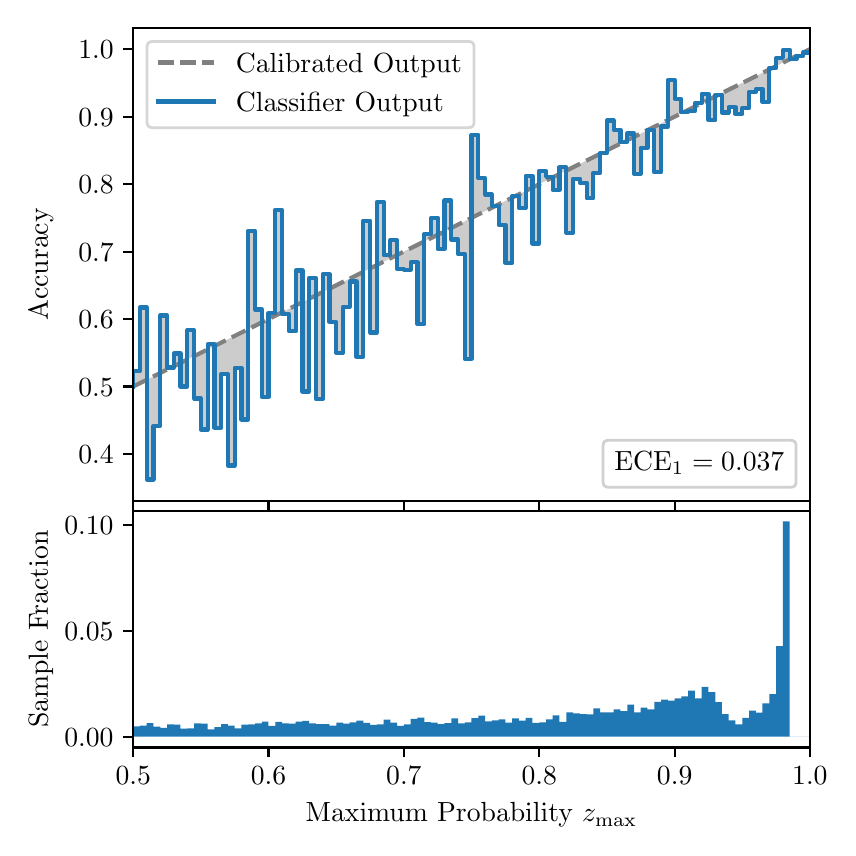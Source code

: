 \begingroup%
\makeatletter%
\begin{pgfpicture}%
\pgfpathrectangle{\pgfpointorigin}{\pgfqpoint{4.0in}{4.0in}}%
\pgfusepath{use as bounding box, clip}%
\begin{pgfscope}%
\pgfsetbuttcap%
\pgfsetmiterjoin%
\definecolor{currentfill}{rgb}{1.0,1.0,1.0}%
\pgfsetfillcolor{currentfill}%
\pgfsetlinewidth{0.0pt}%
\definecolor{currentstroke}{rgb}{1.0,1.0,1.0}%
\pgfsetstrokecolor{currentstroke}%
\pgfsetdash{}{0pt}%
\pgfpathmoveto{\pgfqpoint{0.0in}{0.0in}}%
\pgfpathlineto{\pgfqpoint{4.0in}{0.0in}}%
\pgfpathlineto{\pgfqpoint{4.0in}{4.0in}}%
\pgfpathlineto{\pgfqpoint{0.0in}{4.0in}}%
\pgfpathclose%
\pgfusepath{fill}%
\end{pgfscope}%
\begin{pgfscope}%
\pgfsetbuttcap%
\pgfsetmiterjoin%
\definecolor{currentfill}{rgb}{1.0,1.0,1.0}%
\pgfsetfillcolor{currentfill}%
\pgfsetlinewidth{0.0pt}%
\definecolor{currentstroke}{rgb}{0.0,0.0,0.0}%
\pgfsetstrokecolor{currentstroke}%
\pgfsetstrokeopacity{0.0}%
\pgfsetdash{}{0pt}%
\pgfpathmoveto{\pgfqpoint{0.528in}{1.633in}}%
\pgfpathlineto{\pgfqpoint{3.911in}{1.633in}}%
\pgfpathlineto{\pgfqpoint{3.911in}{4.0in}}%
\pgfpathlineto{\pgfqpoint{0.528in}{4.0in}}%
\pgfpathclose%
\pgfusepath{fill}%
\end{pgfscope}%
\begin{pgfscope}%
\pgfpathrectangle{\pgfqpoint{0.528in}{1.633in}}{\pgfqpoint{3.384in}{2.367in}}%
\pgfusepath{clip}%
\pgfsetbuttcap%
\pgfsetroundjoin%
\definecolor{currentfill}{rgb}{0.0,0.0,0.0}%
\pgfsetfillcolor{currentfill}%
\pgfsetfillopacity{0.2}%
\pgfsetlinewidth{0.0pt}%
\definecolor{currentstroke}{rgb}{0.0,0.0,0.0}%
\pgfsetstrokecolor{currentstroke}%
\pgfsetdash{}{0pt}%
\pgfpathmoveto{\pgfqpoint{0.531in}{2.283in}}%
\pgfpathlineto{\pgfqpoint{0.531in}{2.208in}}%
\pgfpathlineto{\pgfqpoint{0.534in}{2.209in}}%
\pgfpathlineto{\pgfqpoint{0.538in}{2.211in}}%
\pgfpathlineto{\pgfqpoint{0.541in}{2.213in}}%
\pgfpathlineto{\pgfqpoint{0.545in}{2.214in}}%
\pgfpathlineto{\pgfqpoint{0.548in}{2.216in}}%
\pgfpathlineto{\pgfqpoint{0.551in}{2.218in}}%
\pgfpathlineto{\pgfqpoint{0.555in}{2.219in}}%
\pgfpathlineto{\pgfqpoint{0.558in}{2.221in}}%
\pgfpathlineto{\pgfqpoint{0.561in}{2.223in}}%
\pgfpathlineto{\pgfqpoint{0.565in}{2.224in}}%
\pgfpathlineto{\pgfqpoint{0.568in}{2.226in}}%
\pgfpathlineto{\pgfqpoint{0.572in}{2.228in}}%
\pgfpathlineto{\pgfqpoint{0.575in}{2.23in}}%
\pgfpathlineto{\pgfqpoint{0.578in}{2.231in}}%
\pgfpathlineto{\pgfqpoint{0.582in}{2.233in}}%
\pgfpathlineto{\pgfqpoint{0.585in}{2.235in}}%
\pgfpathlineto{\pgfqpoint{0.589in}{2.236in}}%
\pgfpathlineto{\pgfqpoint{0.592in}{2.238in}}%
\pgfpathlineto{\pgfqpoint{0.595in}{2.24in}}%
\pgfpathlineto{\pgfqpoint{0.599in}{2.241in}}%
\pgfpathlineto{\pgfqpoint{0.602in}{2.243in}}%
\pgfpathlineto{\pgfqpoint{0.606in}{2.245in}}%
\pgfpathlineto{\pgfqpoint{0.609in}{2.246in}}%
\pgfpathlineto{\pgfqpoint{0.612in}{2.248in}}%
\pgfpathlineto{\pgfqpoint{0.616in}{2.25in}}%
\pgfpathlineto{\pgfqpoint{0.619in}{2.251in}}%
\pgfpathlineto{\pgfqpoint{0.622in}{2.253in}}%
\pgfpathlineto{\pgfqpoint{0.626in}{2.255in}}%
\pgfpathlineto{\pgfqpoint{0.629in}{2.257in}}%
\pgfpathlineto{\pgfqpoint{0.633in}{2.258in}}%
\pgfpathlineto{\pgfqpoint{0.636in}{2.26in}}%
\pgfpathlineto{\pgfqpoint{0.639in}{2.262in}}%
\pgfpathlineto{\pgfqpoint{0.643in}{2.263in}}%
\pgfpathlineto{\pgfqpoint{0.646in}{2.265in}}%
\pgfpathlineto{\pgfqpoint{0.65in}{2.267in}}%
\pgfpathlineto{\pgfqpoint{0.653in}{2.268in}}%
\pgfpathlineto{\pgfqpoint{0.656in}{2.27in}}%
\pgfpathlineto{\pgfqpoint{0.66in}{2.272in}}%
\pgfpathlineto{\pgfqpoint{0.663in}{2.273in}}%
\pgfpathlineto{\pgfqpoint{0.666in}{2.275in}}%
\pgfpathlineto{\pgfqpoint{0.67in}{2.277in}}%
\pgfpathlineto{\pgfqpoint{0.673in}{2.278in}}%
\pgfpathlineto{\pgfqpoint{0.677in}{2.28in}}%
\pgfpathlineto{\pgfqpoint{0.68in}{2.282in}}%
\pgfpathlineto{\pgfqpoint{0.683in}{2.284in}}%
\pgfpathlineto{\pgfqpoint{0.687in}{2.285in}}%
\pgfpathlineto{\pgfqpoint{0.69in}{2.287in}}%
\pgfpathlineto{\pgfqpoint{0.694in}{2.289in}}%
\pgfpathlineto{\pgfqpoint{0.697in}{2.29in}}%
\pgfpathlineto{\pgfqpoint{0.7in}{2.292in}}%
\pgfpathlineto{\pgfqpoint{0.704in}{2.294in}}%
\pgfpathlineto{\pgfqpoint{0.707in}{2.295in}}%
\pgfpathlineto{\pgfqpoint{0.711in}{2.297in}}%
\pgfpathlineto{\pgfqpoint{0.714in}{2.299in}}%
\pgfpathlineto{\pgfqpoint{0.717in}{2.3in}}%
\pgfpathlineto{\pgfqpoint{0.721in}{2.302in}}%
\pgfpathlineto{\pgfqpoint{0.724in}{2.304in}}%
\pgfpathlineto{\pgfqpoint{0.727in}{2.305in}}%
\pgfpathlineto{\pgfqpoint{0.731in}{2.307in}}%
\pgfpathlineto{\pgfqpoint{0.734in}{2.309in}}%
\pgfpathlineto{\pgfqpoint{0.738in}{2.311in}}%
\pgfpathlineto{\pgfqpoint{0.741in}{2.312in}}%
\pgfpathlineto{\pgfqpoint{0.744in}{2.314in}}%
\pgfpathlineto{\pgfqpoint{0.748in}{2.316in}}%
\pgfpathlineto{\pgfqpoint{0.751in}{2.317in}}%
\pgfpathlineto{\pgfqpoint{0.755in}{2.319in}}%
\pgfpathlineto{\pgfqpoint{0.758in}{2.321in}}%
\pgfpathlineto{\pgfqpoint{0.761in}{2.322in}}%
\pgfpathlineto{\pgfqpoint{0.765in}{2.324in}}%
\pgfpathlineto{\pgfqpoint{0.768in}{2.326in}}%
\pgfpathlineto{\pgfqpoint{0.771in}{2.327in}}%
\pgfpathlineto{\pgfqpoint{0.775in}{2.329in}}%
\pgfpathlineto{\pgfqpoint{0.778in}{2.331in}}%
\pgfpathlineto{\pgfqpoint{0.782in}{2.333in}}%
\pgfpathlineto{\pgfqpoint{0.785in}{2.334in}}%
\pgfpathlineto{\pgfqpoint{0.788in}{2.336in}}%
\pgfpathlineto{\pgfqpoint{0.792in}{2.338in}}%
\pgfpathlineto{\pgfqpoint{0.795in}{2.339in}}%
\pgfpathlineto{\pgfqpoint{0.799in}{2.341in}}%
\pgfpathlineto{\pgfqpoint{0.802in}{2.343in}}%
\pgfpathlineto{\pgfqpoint{0.805in}{2.344in}}%
\pgfpathlineto{\pgfqpoint{0.809in}{2.346in}}%
\pgfpathlineto{\pgfqpoint{0.812in}{2.348in}}%
\pgfpathlineto{\pgfqpoint{0.816in}{2.349in}}%
\pgfpathlineto{\pgfqpoint{0.819in}{2.351in}}%
\pgfpathlineto{\pgfqpoint{0.822in}{2.353in}}%
\pgfpathlineto{\pgfqpoint{0.826in}{2.354in}}%
\pgfpathlineto{\pgfqpoint{0.829in}{2.356in}}%
\pgfpathlineto{\pgfqpoint{0.832in}{2.358in}}%
\pgfpathlineto{\pgfqpoint{0.836in}{2.36in}}%
\pgfpathlineto{\pgfqpoint{0.839in}{2.361in}}%
\pgfpathlineto{\pgfqpoint{0.843in}{2.363in}}%
\pgfpathlineto{\pgfqpoint{0.846in}{2.365in}}%
\pgfpathlineto{\pgfqpoint{0.849in}{2.366in}}%
\pgfpathlineto{\pgfqpoint{0.853in}{2.368in}}%
\pgfpathlineto{\pgfqpoint{0.856in}{2.37in}}%
\pgfpathlineto{\pgfqpoint{0.86in}{2.371in}}%
\pgfpathlineto{\pgfqpoint{0.863in}{2.373in}}%
\pgfpathlineto{\pgfqpoint{0.866in}{2.375in}}%
\pgfpathlineto{\pgfqpoint{0.87in}{2.376in}}%
\pgfpathlineto{\pgfqpoint{0.873in}{2.378in}}%
\pgfpathlineto{\pgfqpoint{0.876in}{2.38in}}%
\pgfpathlineto{\pgfqpoint{0.88in}{2.381in}}%
\pgfpathlineto{\pgfqpoint{0.883in}{2.383in}}%
\pgfpathlineto{\pgfqpoint{0.887in}{2.385in}}%
\pgfpathlineto{\pgfqpoint{0.89in}{2.387in}}%
\pgfpathlineto{\pgfqpoint{0.893in}{2.388in}}%
\pgfpathlineto{\pgfqpoint{0.897in}{2.39in}}%
\pgfpathlineto{\pgfqpoint{0.9in}{2.392in}}%
\pgfpathlineto{\pgfqpoint{0.904in}{2.393in}}%
\pgfpathlineto{\pgfqpoint{0.907in}{2.395in}}%
\pgfpathlineto{\pgfqpoint{0.91in}{2.397in}}%
\pgfpathlineto{\pgfqpoint{0.914in}{2.398in}}%
\pgfpathlineto{\pgfqpoint{0.917in}{2.4in}}%
\pgfpathlineto{\pgfqpoint{0.921in}{2.402in}}%
\pgfpathlineto{\pgfqpoint{0.924in}{2.403in}}%
\pgfpathlineto{\pgfqpoint{0.927in}{2.405in}}%
\pgfpathlineto{\pgfqpoint{0.931in}{2.407in}}%
\pgfpathlineto{\pgfqpoint{0.934in}{2.408in}}%
\pgfpathlineto{\pgfqpoint{0.937in}{2.41in}}%
\pgfpathlineto{\pgfqpoint{0.941in}{2.412in}}%
\pgfpathlineto{\pgfqpoint{0.944in}{2.414in}}%
\pgfpathlineto{\pgfqpoint{0.948in}{2.415in}}%
\pgfpathlineto{\pgfqpoint{0.951in}{2.417in}}%
\pgfpathlineto{\pgfqpoint{0.954in}{2.419in}}%
\pgfpathlineto{\pgfqpoint{0.958in}{2.42in}}%
\pgfpathlineto{\pgfqpoint{0.961in}{2.422in}}%
\pgfpathlineto{\pgfqpoint{0.965in}{2.424in}}%
\pgfpathlineto{\pgfqpoint{0.968in}{2.425in}}%
\pgfpathlineto{\pgfqpoint{0.971in}{2.427in}}%
\pgfpathlineto{\pgfqpoint{0.975in}{2.429in}}%
\pgfpathlineto{\pgfqpoint{0.978in}{2.43in}}%
\pgfpathlineto{\pgfqpoint{0.981in}{2.432in}}%
\pgfpathlineto{\pgfqpoint{0.985in}{2.434in}}%
\pgfpathlineto{\pgfqpoint{0.988in}{2.435in}}%
\pgfpathlineto{\pgfqpoint{0.992in}{2.437in}}%
\pgfpathlineto{\pgfqpoint{0.995in}{2.439in}}%
\pgfpathlineto{\pgfqpoint{0.998in}{2.441in}}%
\pgfpathlineto{\pgfqpoint{1.002in}{2.442in}}%
\pgfpathlineto{\pgfqpoint{1.005in}{2.444in}}%
\pgfpathlineto{\pgfqpoint{1.009in}{2.446in}}%
\pgfpathlineto{\pgfqpoint{1.012in}{2.447in}}%
\pgfpathlineto{\pgfqpoint{1.015in}{2.449in}}%
\pgfpathlineto{\pgfqpoint{1.019in}{2.451in}}%
\pgfpathlineto{\pgfqpoint{1.022in}{2.452in}}%
\pgfpathlineto{\pgfqpoint{1.026in}{2.454in}}%
\pgfpathlineto{\pgfqpoint{1.029in}{2.456in}}%
\pgfpathlineto{\pgfqpoint{1.032in}{2.457in}}%
\pgfpathlineto{\pgfqpoint{1.036in}{2.459in}}%
\pgfpathlineto{\pgfqpoint{1.039in}{2.461in}}%
\pgfpathlineto{\pgfqpoint{1.042in}{2.462in}}%
\pgfpathlineto{\pgfqpoint{1.046in}{2.464in}}%
\pgfpathlineto{\pgfqpoint{1.049in}{2.466in}}%
\pgfpathlineto{\pgfqpoint{1.053in}{2.468in}}%
\pgfpathlineto{\pgfqpoint{1.056in}{2.469in}}%
\pgfpathlineto{\pgfqpoint{1.059in}{2.471in}}%
\pgfpathlineto{\pgfqpoint{1.063in}{2.473in}}%
\pgfpathlineto{\pgfqpoint{1.066in}{2.474in}}%
\pgfpathlineto{\pgfqpoint{1.07in}{2.476in}}%
\pgfpathlineto{\pgfqpoint{1.073in}{2.478in}}%
\pgfpathlineto{\pgfqpoint{1.076in}{2.479in}}%
\pgfpathlineto{\pgfqpoint{1.08in}{2.481in}}%
\pgfpathlineto{\pgfqpoint{1.083in}{2.483in}}%
\pgfpathlineto{\pgfqpoint{1.086in}{2.484in}}%
\pgfpathlineto{\pgfqpoint{1.09in}{2.486in}}%
\pgfpathlineto{\pgfqpoint{1.093in}{2.488in}}%
\pgfpathlineto{\pgfqpoint{1.097in}{2.49in}}%
\pgfpathlineto{\pgfqpoint{1.1in}{2.491in}}%
\pgfpathlineto{\pgfqpoint{1.103in}{2.493in}}%
\pgfpathlineto{\pgfqpoint{1.107in}{2.495in}}%
\pgfpathlineto{\pgfqpoint{1.11in}{2.496in}}%
\pgfpathlineto{\pgfqpoint{1.114in}{2.498in}}%
\pgfpathlineto{\pgfqpoint{1.117in}{2.5in}}%
\pgfpathlineto{\pgfqpoint{1.12in}{2.501in}}%
\pgfpathlineto{\pgfqpoint{1.124in}{2.503in}}%
\pgfpathlineto{\pgfqpoint{1.127in}{2.505in}}%
\pgfpathlineto{\pgfqpoint{1.131in}{2.506in}}%
\pgfpathlineto{\pgfqpoint{1.134in}{2.508in}}%
\pgfpathlineto{\pgfqpoint{1.137in}{2.51in}}%
\pgfpathlineto{\pgfqpoint{1.141in}{2.511in}}%
\pgfpathlineto{\pgfqpoint{1.144in}{2.513in}}%
\pgfpathlineto{\pgfqpoint{1.147in}{2.515in}}%
\pgfpathlineto{\pgfqpoint{1.151in}{2.517in}}%
\pgfpathlineto{\pgfqpoint{1.154in}{2.518in}}%
\pgfpathlineto{\pgfqpoint{1.158in}{2.52in}}%
\pgfpathlineto{\pgfqpoint{1.161in}{2.522in}}%
\pgfpathlineto{\pgfqpoint{1.164in}{2.523in}}%
\pgfpathlineto{\pgfqpoint{1.168in}{2.525in}}%
\pgfpathlineto{\pgfqpoint{1.171in}{2.527in}}%
\pgfpathlineto{\pgfqpoint{1.175in}{2.528in}}%
\pgfpathlineto{\pgfqpoint{1.178in}{2.53in}}%
\pgfpathlineto{\pgfqpoint{1.181in}{2.532in}}%
\pgfpathlineto{\pgfqpoint{1.185in}{2.533in}}%
\pgfpathlineto{\pgfqpoint{1.188in}{2.535in}}%
\pgfpathlineto{\pgfqpoint{1.191in}{2.537in}}%
\pgfpathlineto{\pgfqpoint{1.195in}{2.538in}}%
\pgfpathlineto{\pgfqpoint{1.198in}{2.54in}}%
\pgfpathlineto{\pgfqpoint{1.202in}{2.542in}}%
\pgfpathlineto{\pgfqpoint{1.205in}{2.544in}}%
\pgfpathlineto{\pgfqpoint{1.208in}{2.545in}}%
\pgfpathlineto{\pgfqpoint{1.212in}{2.547in}}%
\pgfpathlineto{\pgfqpoint{1.215in}{2.549in}}%
\pgfpathlineto{\pgfqpoint{1.219in}{2.55in}}%
\pgfpathlineto{\pgfqpoint{1.222in}{2.552in}}%
\pgfpathlineto{\pgfqpoint{1.225in}{2.554in}}%
\pgfpathlineto{\pgfqpoint{1.229in}{2.555in}}%
\pgfpathlineto{\pgfqpoint{1.232in}{2.557in}}%
\pgfpathlineto{\pgfqpoint{1.236in}{2.559in}}%
\pgfpathlineto{\pgfqpoint{1.239in}{2.56in}}%
\pgfpathlineto{\pgfqpoint{1.242in}{2.562in}}%
\pgfpathlineto{\pgfqpoint{1.246in}{2.564in}}%
\pgfpathlineto{\pgfqpoint{1.249in}{2.565in}}%
\pgfpathlineto{\pgfqpoint{1.252in}{2.567in}}%
\pgfpathlineto{\pgfqpoint{1.256in}{2.569in}}%
\pgfpathlineto{\pgfqpoint{1.259in}{2.571in}}%
\pgfpathlineto{\pgfqpoint{1.263in}{2.572in}}%
\pgfpathlineto{\pgfqpoint{1.266in}{2.574in}}%
\pgfpathlineto{\pgfqpoint{1.269in}{2.576in}}%
\pgfpathlineto{\pgfqpoint{1.273in}{2.577in}}%
\pgfpathlineto{\pgfqpoint{1.276in}{2.579in}}%
\pgfpathlineto{\pgfqpoint{1.28in}{2.581in}}%
\pgfpathlineto{\pgfqpoint{1.283in}{2.582in}}%
\pgfpathlineto{\pgfqpoint{1.286in}{2.584in}}%
\pgfpathlineto{\pgfqpoint{1.29in}{2.586in}}%
\pgfpathlineto{\pgfqpoint{1.293in}{2.587in}}%
\pgfpathlineto{\pgfqpoint{1.296in}{2.589in}}%
\pgfpathlineto{\pgfqpoint{1.3in}{2.591in}}%
\pgfpathlineto{\pgfqpoint{1.303in}{2.592in}}%
\pgfpathlineto{\pgfqpoint{1.307in}{2.594in}}%
\pgfpathlineto{\pgfqpoint{1.31in}{2.596in}}%
\pgfpathlineto{\pgfqpoint{1.313in}{2.598in}}%
\pgfpathlineto{\pgfqpoint{1.317in}{2.599in}}%
\pgfpathlineto{\pgfqpoint{1.32in}{2.601in}}%
\pgfpathlineto{\pgfqpoint{1.324in}{2.603in}}%
\pgfpathlineto{\pgfqpoint{1.327in}{2.604in}}%
\pgfpathlineto{\pgfqpoint{1.33in}{2.606in}}%
\pgfpathlineto{\pgfqpoint{1.334in}{2.608in}}%
\pgfpathlineto{\pgfqpoint{1.337in}{2.609in}}%
\pgfpathlineto{\pgfqpoint{1.34in}{2.611in}}%
\pgfpathlineto{\pgfqpoint{1.344in}{2.613in}}%
\pgfpathlineto{\pgfqpoint{1.347in}{2.614in}}%
\pgfpathlineto{\pgfqpoint{1.351in}{2.616in}}%
\pgfpathlineto{\pgfqpoint{1.354in}{2.618in}}%
\pgfpathlineto{\pgfqpoint{1.357in}{2.62in}}%
\pgfpathlineto{\pgfqpoint{1.361in}{2.621in}}%
\pgfpathlineto{\pgfqpoint{1.364in}{2.623in}}%
\pgfpathlineto{\pgfqpoint{1.368in}{2.625in}}%
\pgfpathlineto{\pgfqpoint{1.371in}{2.626in}}%
\pgfpathlineto{\pgfqpoint{1.374in}{2.628in}}%
\pgfpathlineto{\pgfqpoint{1.378in}{2.63in}}%
\pgfpathlineto{\pgfqpoint{1.381in}{2.631in}}%
\pgfpathlineto{\pgfqpoint{1.385in}{2.633in}}%
\pgfpathlineto{\pgfqpoint{1.388in}{2.635in}}%
\pgfpathlineto{\pgfqpoint{1.391in}{2.636in}}%
\pgfpathlineto{\pgfqpoint{1.395in}{2.638in}}%
\pgfpathlineto{\pgfqpoint{1.398in}{2.64in}}%
\pgfpathlineto{\pgfqpoint{1.401in}{2.641in}}%
\pgfpathlineto{\pgfqpoint{1.405in}{2.643in}}%
\pgfpathlineto{\pgfqpoint{1.408in}{2.645in}}%
\pgfpathlineto{\pgfqpoint{1.412in}{2.647in}}%
\pgfpathlineto{\pgfqpoint{1.415in}{2.648in}}%
\pgfpathlineto{\pgfqpoint{1.418in}{2.65in}}%
\pgfpathlineto{\pgfqpoint{1.422in}{2.652in}}%
\pgfpathlineto{\pgfqpoint{1.425in}{2.653in}}%
\pgfpathlineto{\pgfqpoint{1.429in}{2.655in}}%
\pgfpathlineto{\pgfqpoint{1.432in}{2.657in}}%
\pgfpathlineto{\pgfqpoint{1.435in}{2.658in}}%
\pgfpathlineto{\pgfqpoint{1.439in}{2.66in}}%
\pgfpathlineto{\pgfqpoint{1.442in}{2.662in}}%
\pgfpathlineto{\pgfqpoint{1.445in}{2.663in}}%
\pgfpathlineto{\pgfqpoint{1.449in}{2.665in}}%
\pgfpathlineto{\pgfqpoint{1.452in}{2.667in}}%
\pgfpathlineto{\pgfqpoint{1.456in}{2.668in}}%
\pgfpathlineto{\pgfqpoint{1.459in}{2.67in}}%
\pgfpathlineto{\pgfqpoint{1.462in}{2.672in}}%
\pgfpathlineto{\pgfqpoint{1.466in}{2.674in}}%
\pgfpathlineto{\pgfqpoint{1.469in}{2.675in}}%
\pgfpathlineto{\pgfqpoint{1.473in}{2.677in}}%
\pgfpathlineto{\pgfqpoint{1.476in}{2.679in}}%
\pgfpathlineto{\pgfqpoint{1.479in}{2.68in}}%
\pgfpathlineto{\pgfqpoint{1.483in}{2.682in}}%
\pgfpathlineto{\pgfqpoint{1.486in}{2.684in}}%
\pgfpathlineto{\pgfqpoint{1.49in}{2.685in}}%
\pgfpathlineto{\pgfqpoint{1.493in}{2.687in}}%
\pgfpathlineto{\pgfqpoint{1.496in}{2.689in}}%
\pgfpathlineto{\pgfqpoint{1.5in}{2.69in}}%
\pgfpathlineto{\pgfqpoint{1.503in}{2.692in}}%
\pgfpathlineto{\pgfqpoint{1.506in}{2.694in}}%
\pgfpathlineto{\pgfqpoint{1.51in}{2.695in}}%
\pgfpathlineto{\pgfqpoint{1.513in}{2.697in}}%
\pgfpathlineto{\pgfqpoint{1.517in}{2.699in}}%
\pgfpathlineto{\pgfqpoint{1.52in}{2.701in}}%
\pgfpathlineto{\pgfqpoint{1.523in}{2.702in}}%
\pgfpathlineto{\pgfqpoint{1.527in}{2.704in}}%
\pgfpathlineto{\pgfqpoint{1.53in}{2.706in}}%
\pgfpathlineto{\pgfqpoint{1.534in}{2.707in}}%
\pgfpathlineto{\pgfqpoint{1.537in}{2.709in}}%
\pgfpathlineto{\pgfqpoint{1.54in}{2.711in}}%
\pgfpathlineto{\pgfqpoint{1.544in}{2.712in}}%
\pgfpathlineto{\pgfqpoint{1.547in}{2.714in}}%
\pgfpathlineto{\pgfqpoint{1.55in}{2.716in}}%
\pgfpathlineto{\pgfqpoint{1.554in}{2.717in}}%
\pgfpathlineto{\pgfqpoint{1.557in}{2.719in}}%
\pgfpathlineto{\pgfqpoint{1.561in}{2.721in}}%
\pgfpathlineto{\pgfqpoint{1.564in}{2.722in}}%
\pgfpathlineto{\pgfqpoint{1.567in}{2.724in}}%
\pgfpathlineto{\pgfqpoint{1.571in}{2.726in}}%
\pgfpathlineto{\pgfqpoint{1.574in}{2.728in}}%
\pgfpathlineto{\pgfqpoint{1.578in}{2.729in}}%
\pgfpathlineto{\pgfqpoint{1.581in}{2.731in}}%
\pgfpathlineto{\pgfqpoint{1.584in}{2.733in}}%
\pgfpathlineto{\pgfqpoint{1.588in}{2.734in}}%
\pgfpathlineto{\pgfqpoint{1.591in}{2.736in}}%
\pgfpathlineto{\pgfqpoint{1.595in}{2.738in}}%
\pgfpathlineto{\pgfqpoint{1.598in}{2.739in}}%
\pgfpathlineto{\pgfqpoint{1.601in}{2.741in}}%
\pgfpathlineto{\pgfqpoint{1.605in}{2.743in}}%
\pgfpathlineto{\pgfqpoint{1.608in}{2.744in}}%
\pgfpathlineto{\pgfqpoint{1.611in}{2.746in}}%
\pgfpathlineto{\pgfqpoint{1.615in}{2.748in}}%
\pgfpathlineto{\pgfqpoint{1.618in}{2.749in}}%
\pgfpathlineto{\pgfqpoint{1.622in}{2.751in}}%
\pgfpathlineto{\pgfqpoint{1.625in}{2.753in}}%
\pgfpathlineto{\pgfqpoint{1.628in}{2.755in}}%
\pgfpathlineto{\pgfqpoint{1.632in}{2.756in}}%
\pgfpathlineto{\pgfqpoint{1.635in}{2.758in}}%
\pgfpathlineto{\pgfqpoint{1.639in}{2.76in}}%
\pgfpathlineto{\pgfqpoint{1.642in}{2.761in}}%
\pgfpathlineto{\pgfqpoint{1.645in}{2.763in}}%
\pgfpathlineto{\pgfqpoint{1.649in}{2.765in}}%
\pgfpathlineto{\pgfqpoint{1.652in}{2.766in}}%
\pgfpathlineto{\pgfqpoint{1.655in}{2.768in}}%
\pgfpathlineto{\pgfqpoint{1.659in}{2.77in}}%
\pgfpathlineto{\pgfqpoint{1.662in}{2.771in}}%
\pgfpathlineto{\pgfqpoint{1.666in}{2.773in}}%
\pgfpathlineto{\pgfqpoint{1.669in}{2.775in}}%
\pgfpathlineto{\pgfqpoint{1.672in}{2.777in}}%
\pgfpathlineto{\pgfqpoint{1.676in}{2.778in}}%
\pgfpathlineto{\pgfqpoint{1.679in}{2.78in}}%
\pgfpathlineto{\pgfqpoint{1.683in}{2.782in}}%
\pgfpathlineto{\pgfqpoint{1.686in}{2.783in}}%
\pgfpathlineto{\pgfqpoint{1.689in}{2.785in}}%
\pgfpathlineto{\pgfqpoint{1.693in}{2.787in}}%
\pgfpathlineto{\pgfqpoint{1.696in}{2.788in}}%
\pgfpathlineto{\pgfqpoint{1.7in}{2.79in}}%
\pgfpathlineto{\pgfqpoint{1.703in}{2.792in}}%
\pgfpathlineto{\pgfqpoint{1.706in}{2.793in}}%
\pgfpathlineto{\pgfqpoint{1.71in}{2.795in}}%
\pgfpathlineto{\pgfqpoint{1.713in}{2.797in}}%
\pgfpathlineto{\pgfqpoint{1.716in}{2.798in}}%
\pgfpathlineto{\pgfqpoint{1.72in}{2.8in}}%
\pgfpathlineto{\pgfqpoint{1.723in}{2.802in}}%
\pgfpathlineto{\pgfqpoint{1.727in}{2.804in}}%
\pgfpathlineto{\pgfqpoint{1.73in}{2.805in}}%
\pgfpathlineto{\pgfqpoint{1.733in}{2.807in}}%
\pgfpathlineto{\pgfqpoint{1.737in}{2.809in}}%
\pgfpathlineto{\pgfqpoint{1.74in}{2.81in}}%
\pgfpathlineto{\pgfqpoint{1.744in}{2.812in}}%
\pgfpathlineto{\pgfqpoint{1.747in}{2.814in}}%
\pgfpathlineto{\pgfqpoint{1.75in}{2.815in}}%
\pgfpathlineto{\pgfqpoint{1.754in}{2.817in}}%
\pgfpathlineto{\pgfqpoint{1.757in}{2.819in}}%
\pgfpathlineto{\pgfqpoint{1.76in}{2.82in}}%
\pgfpathlineto{\pgfqpoint{1.764in}{2.822in}}%
\pgfpathlineto{\pgfqpoint{1.767in}{2.824in}}%
\pgfpathlineto{\pgfqpoint{1.771in}{2.825in}}%
\pgfpathlineto{\pgfqpoint{1.774in}{2.827in}}%
\pgfpathlineto{\pgfqpoint{1.777in}{2.829in}}%
\pgfpathlineto{\pgfqpoint{1.781in}{2.831in}}%
\pgfpathlineto{\pgfqpoint{1.784in}{2.832in}}%
\pgfpathlineto{\pgfqpoint{1.788in}{2.834in}}%
\pgfpathlineto{\pgfqpoint{1.791in}{2.836in}}%
\pgfpathlineto{\pgfqpoint{1.794in}{2.837in}}%
\pgfpathlineto{\pgfqpoint{1.798in}{2.839in}}%
\pgfpathlineto{\pgfqpoint{1.801in}{2.841in}}%
\pgfpathlineto{\pgfqpoint{1.805in}{2.842in}}%
\pgfpathlineto{\pgfqpoint{1.808in}{2.844in}}%
\pgfpathlineto{\pgfqpoint{1.811in}{2.846in}}%
\pgfpathlineto{\pgfqpoint{1.815in}{2.847in}}%
\pgfpathlineto{\pgfqpoint{1.818in}{2.849in}}%
\pgfpathlineto{\pgfqpoint{1.821in}{2.851in}}%
\pgfpathlineto{\pgfqpoint{1.825in}{2.852in}}%
\pgfpathlineto{\pgfqpoint{1.828in}{2.854in}}%
\pgfpathlineto{\pgfqpoint{1.832in}{2.856in}}%
\pgfpathlineto{\pgfqpoint{1.835in}{2.858in}}%
\pgfpathlineto{\pgfqpoint{1.838in}{2.859in}}%
\pgfpathlineto{\pgfqpoint{1.842in}{2.861in}}%
\pgfpathlineto{\pgfqpoint{1.845in}{2.863in}}%
\pgfpathlineto{\pgfqpoint{1.849in}{2.864in}}%
\pgfpathlineto{\pgfqpoint{1.852in}{2.866in}}%
\pgfpathlineto{\pgfqpoint{1.855in}{2.868in}}%
\pgfpathlineto{\pgfqpoint{1.859in}{2.869in}}%
\pgfpathlineto{\pgfqpoint{1.862in}{2.871in}}%
\pgfpathlineto{\pgfqpoint{1.865in}{2.873in}}%
\pgfpathlineto{\pgfqpoint{1.869in}{2.874in}}%
\pgfpathlineto{\pgfqpoint{1.872in}{2.876in}}%
\pgfpathlineto{\pgfqpoint{1.876in}{2.878in}}%
\pgfpathlineto{\pgfqpoint{1.879in}{2.879in}}%
\pgfpathlineto{\pgfqpoint{1.882in}{2.881in}}%
\pgfpathlineto{\pgfqpoint{1.886in}{2.883in}}%
\pgfpathlineto{\pgfqpoint{1.889in}{2.885in}}%
\pgfpathlineto{\pgfqpoint{1.893in}{2.886in}}%
\pgfpathlineto{\pgfqpoint{1.896in}{2.888in}}%
\pgfpathlineto{\pgfqpoint{1.899in}{2.89in}}%
\pgfpathlineto{\pgfqpoint{1.903in}{2.891in}}%
\pgfpathlineto{\pgfqpoint{1.906in}{2.893in}}%
\pgfpathlineto{\pgfqpoint{1.91in}{2.895in}}%
\pgfpathlineto{\pgfqpoint{1.913in}{2.896in}}%
\pgfpathlineto{\pgfqpoint{1.916in}{2.898in}}%
\pgfpathlineto{\pgfqpoint{1.92in}{2.9in}}%
\pgfpathlineto{\pgfqpoint{1.923in}{2.901in}}%
\pgfpathlineto{\pgfqpoint{1.926in}{2.903in}}%
\pgfpathlineto{\pgfqpoint{1.93in}{2.905in}}%
\pgfpathlineto{\pgfqpoint{1.933in}{2.906in}}%
\pgfpathlineto{\pgfqpoint{1.937in}{2.908in}}%
\pgfpathlineto{\pgfqpoint{1.94in}{2.91in}}%
\pgfpathlineto{\pgfqpoint{1.943in}{2.912in}}%
\pgfpathlineto{\pgfqpoint{1.947in}{2.913in}}%
\pgfpathlineto{\pgfqpoint{1.95in}{2.915in}}%
\pgfpathlineto{\pgfqpoint{1.954in}{2.917in}}%
\pgfpathlineto{\pgfqpoint{1.957in}{2.918in}}%
\pgfpathlineto{\pgfqpoint{1.96in}{2.92in}}%
\pgfpathlineto{\pgfqpoint{1.964in}{2.922in}}%
\pgfpathlineto{\pgfqpoint{1.967in}{2.923in}}%
\pgfpathlineto{\pgfqpoint{1.97in}{2.925in}}%
\pgfpathlineto{\pgfqpoint{1.974in}{2.927in}}%
\pgfpathlineto{\pgfqpoint{1.977in}{2.928in}}%
\pgfpathlineto{\pgfqpoint{1.981in}{2.93in}}%
\pgfpathlineto{\pgfqpoint{1.984in}{2.932in}}%
\pgfpathlineto{\pgfqpoint{1.987in}{2.934in}}%
\pgfpathlineto{\pgfqpoint{1.991in}{2.935in}}%
\pgfpathlineto{\pgfqpoint{1.994in}{2.937in}}%
\pgfpathlineto{\pgfqpoint{1.998in}{2.939in}}%
\pgfpathlineto{\pgfqpoint{2.001in}{2.94in}}%
\pgfpathlineto{\pgfqpoint{2.004in}{2.942in}}%
\pgfpathlineto{\pgfqpoint{2.008in}{2.944in}}%
\pgfpathlineto{\pgfqpoint{2.011in}{2.945in}}%
\pgfpathlineto{\pgfqpoint{2.015in}{2.947in}}%
\pgfpathlineto{\pgfqpoint{2.018in}{2.949in}}%
\pgfpathlineto{\pgfqpoint{2.021in}{2.95in}}%
\pgfpathlineto{\pgfqpoint{2.025in}{2.952in}}%
\pgfpathlineto{\pgfqpoint{2.028in}{2.954in}}%
\pgfpathlineto{\pgfqpoint{2.031in}{2.955in}}%
\pgfpathlineto{\pgfqpoint{2.035in}{2.957in}}%
\pgfpathlineto{\pgfqpoint{2.038in}{2.959in}}%
\pgfpathlineto{\pgfqpoint{2.042in}{2.961in}}%
\pgfpathlineto{\pgfqpoint{2.045in}{2.962in}}%
\pgfpathlineto{\pgfqpoint{2.048in}{2.964in}}%
\pgfpathlineto{\pgfqpoint{2.052in}{2.966in}}%
\pgfpathlineto{\pgfqpoint{2.055in}{2.967in}}%
\pgfpathlineto{\pgfqpoint{2.059in}{2.969in}}%
\pgfpathlineto{\pgfqpoint{2.062in}{2.971in}}%
\pgfpathlineto{\pgfqpoint{2.065in}{2.972in}}%
\pgfpathlineto{\pgfqpoint{2.069in}{2.974in}}%
\pgfpathlineto{\pgfqpoint{2.072in}{2.976in}}%
\pgfpathlineto{\pgfqpoint{2.075in}{2.977in}}%
\pgfpathlineto{\pgfqpoint{2.079in}{2.979in}}%
\pgfpathlineto{\pgfqpoint{2.082in}{2.981in}}%
\pgfpathlineto{\pgfqpoint{2.086in}{2.982in}}%
\pgfpathlineto{\pgfqpoint{2.089in}{2.984in}}%
\pgfpathlineto{\pgfqpoint{2.092in}{2.986in}}%
\pgfpathlineto{\pgfqpoint{2.096in}{2.988in}}%
\pgfpathlineto{\pgfqpoint{2.099in}{2.989in}}%
\pgfpathlineto{\pgfqpoint{2.103in}{2.991in}}%
\pgfpathlineto{\pgfqpoint{2.106in}{2.993in}}%
\pgfpathlineto{\pgfqpoint{2.109in}{2.994in}}%
\pgfpathlineto{\pgfqpoint{2.113in}{2.996in}}%
\pgfpathlineto{\pgfqpoint{2.116in}{2.998in}}%
\pgfpathlineto{\pgfqpoint{2.12in}{2.999in}}%
\pgfpathlineto{\pgfqpoint{2.123in}{3.001in}}%
\pgfpathlineto{\pgfqpoint{2.126in}{3.003in}}%
\pgfpathlineto{\pgfqpoint{2.13in}{3.004in}}%
\pgfpathlineto{\pgfqpoint{2.133in}{3.006in}}%
\pgfpathlineto{\pgfqpoint{2.136in}{3.008in}}%
\pgfpathlineto{\pgfqpoint{2.14in}{3.009in}}%
\pgfpathlineto{\pgfqpoint{2.143in}{3.011in}}%
\pgfpathlineto{\pgfqpoint{2.147in}{3.013in}}%
\pgfpathlineto{\pgfqpoint{2.15in}{3.015in}}%
\pgfpathlineto{\pgfqpoint{2.153in}{3.016in}}%
\pgfpathlineto{\pgfqpoint{2.157in}{3.018in}}%
\pgfpathlineto{\pgfqpoint{2.16in}{3.02in}}%
\pgfpathlineto{\pgfqpoint{2.164in}{3.021in}}%
\pgfpathlineto{\pgfqpoint{2.167in}{3.023in}}%
\pgfpathlineto{\pgfqpoint{2.17in}{3.025in}}%
\pgfpathlineto{\pgfqpoint{2.174in}{3.026in}}%
\pgfpathlineto{\pgfqpoint{2.177in}{3.028in}}%
\pgfpathlineto{\pgfqpoint{2.18in}{3.03in}}%
\pgfpathlineto{\pgfqpoint{2.184in}{3.031in}}%
\pgfpathlineto{\pgfqpoint{2.187in}{3.033in}}%
\pgfpathlineto{\pgfqpoint{2.191in}{3.035in}}%
\pgfpathlineto{\pgfqpoint{2.194in}{3.036in}}%
\pgfpathlineto{\pgfqpoint{2.197in}{3.038in}}%
\pgfpathlineto{\pgfqpoint{2.201in}{3.04in}}%
\pgfpathlineto{\pgfqpoint{2.204in}{3.042in}}%
\pgfpathlineto{\pgfqpoint{2.208in}{3.043in}}%
\pgfpathlineto{\pgfqpoint{2.211in}{3.045in}}%
\pgfpathlineto{\pgfqpoint{2.214in}{3.047in}}%
\pgfpathlineto{\pgfqpoint{2.218in}{3.048in}}%
\pgfpathlineto{\pgfqpoint{2.221in}{3.05in}}%
\pgfpathlineto{\pgfqpoint{2.225in}{3.052in}}%
\pgfpathlineto{\pgfqpoint{2.228in}{3.053in}}%
\pgfpathlineto{\pgfqpoint{2.231in}{3.055in}}%
\pgfpathlineto{\pgfqpoint{2.235in}{3.057in}}%
\pgfpathlineto{\pgfqpoint{2.238in}{3.058in}}%
\pgfpathlineto{\pgfqpoint{2.241in}{3.06in}}%
\pgfpathlineto{\pgfqpoint{2.245in}{3.062in}}%
\pgfpathlineto{\pgfqpoint{2.248in}{3.064in}}%
\pgfpathlineto{\pgfqpoint{2.252in}{3.065in}}%
\pgfpathlineto{\pgfqpoint{2.255in}{3.067in}}%
\pgfpathlineto{\pgfqpoint{2.258in}{3.069in}}%
\pgfpathlineto{\pgfqpoint{2.262in}{3.07in}}%
\pgfpathlineto{\pgfqpoint{2.265in}{3.072in}}%
\pgfpathlineto{\pgfqpoint{2.269in}{3.074in}}%
\pgfpathlineto{\pgfqpoint{2.272in}{3.075in}}%
\pgfpathlineto{\pgfqpoint{2.275in}{3.077in}}%
\pgfpathlineto{\pgfqpoint{2.279in}{3.079in}}%
\pgfpathlineto{\pgfqpoint{2.282in}{3.08in}}%
\pgfpathlineto{\pgfqpoint{2.285in}{3.082in}}%
\pgfpathlineto{\pgfqpoint{2.289in}{3.084in}}%
\pgfpathlineto{\pgfqpoint{2.292in}{3.085in}}%
\pgfpathlineto{\pgfqpoint{2.296in}{3.087in}}%
\pgfpathlineto{\pgfqpoint{2.299in}{3.089in}}%
\pgfpathlineto{\pgfqpoint{2.302in}{3.091in}}%
\pgfpathlineto{\pgfqpoint{2.306in}{3.092in}}%
\pgfpathlineto{\pgfqpoint{2.309in}{3.094in}}%
\pgfpathlineto{\pgfqpoint{2.313in}{3.096in}}%
\pgfpathlineto{\pgfqpoint{2.316in}{3.097in}}%
\pgfpathlineto{\pgfqpoint{2.319in}{3.099in}}%
\pgfpathlineto{\pgfqpoint{2.323in}{3.101in}}%
\pgfpathlineto{\pgfqpoint{2.326in}{3.102in}}%
\pgfpathlineto{\pgfqpoint{2.33in}{3.104in}}%
\pgfpathlineto{\pgfqpoint{2.333in}{3.106in}}%
\pgfpathlineto{\pgfqpoint{2.336in}{3.107in}}%
\pgfpathlineto{\pgfqpoint{2.34in}{3.109in}}%
\pgfpathlineto{\pgfqpoint{2.343in}{3.111in}}%
\pgfpathlineto{\pgfqpoint{2.346in}{3.112in}}%
\pgfpathlineto{\pgfqpoint{2.35in}{3.114in}}%
\pgfpathlineto{\pgfqpoint{2.353in}{3.116in}}%
\pgfpathlineto{\pgfqpoint{2.357in}{3.118in}}%
\pgfpathlineto{\pgfqpoint{2.36in}{3.119in}}%
\pgfpathlineto{\pgfqpoint{2.363in}{3.121in}}%
\pgfpathlineto{\pgfqpoint{2.367in}{3.123in}}%
\pgfpathlineto{\pgfqpoint{2.37in}{3.124in}}%
\pgfpathlineto{\pgfqpoint{2.374in}{3.126in}}%
\pgfpathlineto{\pgfqpoint{2.377in}{3.128in}}%
\pgfpathlineto{\pgfqpoint{2.38in}{3.129in}}%
\pgfpathlineto{\pgfqpoint{2.384in}{3.131in}}%
\pgfpathlineto{\pgfqpoint{2.387in}{3.133in}}%
\pgfpathlineto{\pgfqpoint{2.39in}{3.134in}}%
\pgfpathlineto{\pgfqpoint{2.394in}{3.136in}}%
\pgfpathlineto{\pgfqpoint{2.397in}{3.138in}}%
\pgfpathlineto{\pgfqpoint{2.401in}{3.139in}}%
\pgfpathlineto{\pgfqpoint{2.404in}{3.141in}}%
\pgfpathlineto{\pgfqpoint{2.407in}{3.143in}}%
\pgfpathlineto{\pgfqpoint{2.411in}{3.145in}}%
\pgfpathlineto{\pgfqpoint{2.414in}{3.146in}}%
\pgfpathlineto{\pgfqpoint{2.418in}{3.148in}}%
\pgfpathlineto{\pgfqpoint{2.421in}{3.15in}}%
\pgfpathlineto{\pgfqpoint{2.424in}{3.151in}}%
\pgfpathlineto{\pgfqpoint{2.428in}{3.153in}}%
\pgfpathlineto{\pgfqpoint{2.431in}{3.155in}}%
\pgfpathlineto{\pgfqpoint{2.435in}{3.156in}}%
\pgfpathlineto{\pgfqpoint{2.438in}{3.158in}}%
\pgfpathlineto{\pgfqpoint{2.441in}{3.16in}}%
\pgfpathlineto{\pgfqpoint{2.445in}{3.161in}}%
\pgfpathlineto{\pgfqpoint{2.448in}{3.163in}}%
\pgfpathlineto{\pgfqpoint{2.451in}{3.165in}}%
\pgfpathlineto{\pgfqpoint{2.455in}{3.166in}}%
\pgfpathlineto{\pgfqpoint{2.458in}{3.168in}}%
\pgfpathlineto{\pgfqpoint{2.462in}{3.17in}}%
\pgfpathlineto{\pgfqpoint{2.465in}{3.172in}}%
\pgfpathlineto{\pgfqpoint{2.468in}{3.173in}}%
\pgfpathlineto{\pgfqpoint{2.472in}{3.175in}}%
\pgfpathlineto{\pgfqpoint{2.475in}{3.177in}}%
\pgfpathlineto{\pgfqpoint{2.479in}{3.178in}}%
\pgfpathlineto{\pgfqpoint{2.482in}{3.18in}}%
\pgfpathlineto{\pgfqpoint{2.485in}{3.182in}}%
\pgfpathlineto{\pgfqpoint{2.489in}{3.183in}}%
\pgfpathlineto{\pgfqpoint{2.492in}{3.185in}}%
\pgfpathlineto{\pgfqpoint{2.495in}{3.187in}}%
\pgfpathlineto{\pgfqpoint{2.499in}{3.188in}}%
\pgfpathlineto{\pgfqpoint{2.502in}{3.19in}}%
\pgfpathlineto{\pgfqpoint{2.506in}{3.192in}}%
\pgfpathlineto{\pgfqpoint{2.509in}{3.193in}}%
\pgfpathlineto{\pgfqpoint{2.512in}{3.195in}}%
\pgfpathlineto{\pgfqpoint{2.516in}{3.197in}}%
\pgfpathlineto{\pgfqpoint{2.519in}{3.199in}}%
\pgfpathlineto{\pgfqpoint{2.523in}{3.2in}}%
\pgfpathlineto{\pgfqpoint{2.526in}{3.202in}}%
\pgfpathlineto{\pgfqpoint{2.529in}{3.204in}}%
\pgfpathlineto{\pgfqpoint{2.533in}{3.205in}}%
\pgfpathlineto{\pgfqpoint{2.536in}{3.207in}}%
\pgfpathlineto{\pgfqpoint{2.54in}{3.209in}}%
\pgfpathlineto{\pgfqpoint{2.543in}{3.21in}}%
\pgfpathlineto{\pgfqpoint{2.546in}{3.212in}}%
\pgfpathlineto{\pgfqpoint{2.55in}{3.214in}}%
\pgfpathlineto{\pgfqpoint{2.553in}{3.215in}}%
\pgfpathlineto{\pgfqpoint{2.556in}{3.217in}}%
\pgfpathlineto{\pgfqpoint{2.56in}{3.219in}}%
\pgfpathlineto{\pgfqpoint{2.563in}{3.221in}}%
\pgfpathlineto{\pgfqpoint{2.567in}{3.222in}}%
\pgfpathlineto{\pgfqpoint{2.57in}{3.224in}}%
\pgfpathlineto{\pgfqpoint{2.573in}{3.226in}}%
\pgfpathlineto{\pgfqpoint{2.577in}{3.227in}}%
\pgfpathlineto{\pgfqpoint{2.58in}{3.229in}}%
\pgfpathlineto{\pgfqpoint{2.584in}{3.231in}}%
\pgfpathlineto{\pgfqpoint{2.587in}{3.232in}}%
\pgfpathlineto{\pgfqpoint{2.59in}{3.234in}}%
\pgfpathlineto{\pgfqpoint{2.594in}{3.236in}}%
\pgfpathlineto{\pgfqpoint{2.597in}{3.237in}}%
\pgfpathlineto{\pgfqpoint{2.6in}{3.239in}}%
\pgfpathlineto{\pgfqpoint{2.604in}{3.241in}}%
\pgfpathlineto{\pgfqpoint{2.607in}{3.242in}}%
\pgfpathlineto{\pgfqpoint{2.611in}{3.244in}}%
\pgfpathlineto{\pgfqpoint{2.614in}{3.246in}}%
\pgfpathlineto{\pgfqpoint{2.617in}{3.248in}}%
\pgfpathlineto{\pgfqpoint{2.621in}{3.249in}}%
\pgfpathlineto{\pgfqpoint{2.624in}{3.251in}}%
\pgfpathlineto{\pgfqpoint{2.628in}{3.253in}}%
\pgfpathlineto{\pgfqpoint{2.631in}{3.254in}}%
\pgfpathlineto{\pgfqpoint{2.634in}{3.256in}}%
\pgfpathlineto{\pgfqpoint{2.638in}{3.258in}}%
\pgfpathlineto{\pgfqpoint{2.641in}{3.259in}}%
\pgfpathlineto{\pgfqpoint{2.645in}{3.261in}}%
\pgfpathlineto{\pgfqpoint{2.648in}{3.263in}}%
\pgfpathlineto{\pgfqpoint{2.651in}{3.264in}}%
\pgfpathlineto{\pgfqpoint{2.655in}{3.266in}}%
\pgfpathlineto{\pgfqpoint{2.658in}{3.268in}}%
\pgfpathlineto{\pgfqpoint{2.661in}{3.269in}}%
\pgfpathlineto{\pgfqpoint{2.665in}{3.271in}}%
\pgfpathlineto{\pgfqpoint{2.668in}{3.273in}}%
\pgfpathlineto{\pgfqpoint{2.672in}{3.275in}}%
\pgfpathlineto{\pgfqpoint{2.675in}{3.276in}}%
\pgfpathlineto{\pgfqpoint{2.678in}{3.278in}}%
\pgfpathlineto{\pgfqpoint{2.682in}{3.28in}}%
\pgfpathlineto{\pgfqpoint{2.685in}{3.281in}}%
\pgfpathlineto{\pgfqpoint{2.689in}{3.283in}}%
\pgfpathlineto{\pgfqpoint{2.692in}{3.285in}}%
\pgfpathlineto{\pgfqpoint{2.695in}{3.286in}}%
\pgfpathlineto{\pgfqpoint{2.699in}{3.288in}}%
\pgfpathlineto{\pgfqpoint{2.702in}{3.29in}}%
\pgfpathlineto{\pgfqpoint{2.705in}{3.291in}}%
\pgfpathlineto{\pgfqpoint{2.709in}{3.293in}}%
\pgfpathlineto{\pgfqpoint{2.712in}{3.295in}}%
\pgfpathlineto{\pgfqpoint{2.716in}{3.296in}}%
\pgfpathlineto{\pgfqpoint{2.719in}{3.298in}}%
\pgfpathlineto{\pgfqpoint{2.722in}{3.3in}}%
\pgfpathlineto{\pgfqpoint{2.726in}{3.302in}}%
\pgfpathlineto{\pgfqpoint{2.729in}{3.303in}}%
\pgfpathlineto{\pgfqpoint{2.733in}{3.305in}}%
\pgfpathlineto{\pgfqpoint{2.736in}{3.307in}}%
\pgfpathlineto{\pgfqpoint{2.739in}{3.308in}}%
\pgfpathlineto{\pgfqpoint{2.743in}{3.31in}}%
\pgfpathlineto{\pgfqpoint{2.746in}{3.312in}}%
\pgfpathlineto{\pgfqpoint{2.75in}{3.313in}}%
\pgfpathlineto{\pgfqpoint{2.753in}{3.315in}}%
\pgfpathlineto{\pgfqpoint{2.756in}{3.317in}}%
\pgfpathlineto{\pgfqpoint{2.76in}{3.318in}}%
\pgfpathlineto{\pgfqpoint{2.763in}{3.32in}}%
\pgfpathlineto{\pgfqpoint{2.766in}{3.322in}}%
\pgfpathlineto{\pgfqpoint{2.77in}{3.323in}}%
\pgfpathlineto{\pgfqpoint{2.773in}{3.325in}}%
\pgfpathlineto{\pgfqpoint{2.777in}{3.327in}}%
\pgfpathlineto{\pgfqpoint{2.78in}{3.329in}}%
\pgfpathlineto{\pgfqpoint{2.783in}{3.33in}}%
\pgfpathlineto{\pgfqpoint{2.787in}{3.332in}}%
\pgfpathlineto{\pgfqpoint{2.79in}{3.334in}}%
\pgfpathlineto{\pgfqpoint{2.794in}{3.335in}}%
\pgfpathlineto{\pgfqpoint{2.797in}{3.337in}}%
\pgfpathlineto{\pgfqpoint{2.8in}{3.339in}}%
\pgfpathlineto{\pgfqpoint{2.804in}{3.34in}}%
\pgfpathlineto{\pgfqpoint{2.807in}{3.342in}}%
\pgfpathlineto{\pgfqpoint{2.81in}{3.344in}}%
\pgfpathlineto{\pgfqpoint{2.814in}{3.345in}}%
\pgfpathlineto{\pgfqpoint{2.817in}{3.347in}}%
\pgfpathlineto{\pgfqpoint{2.821in}{3.349in}}%
\pgfpathlineto{\pgfqpoint{2.824in}{3.35in}}%
\pgfpathlineto{\pgfqpoint{2.827in}{3.352in}}%
\pgfpathlineto{\pgfqpoint{2.831in}{3.354in}}%
\pgfpathlineto{\pgfqpoint{2.834in}{3.356in}}%
\pgfpathlineto{\pgfqpoint{2.838in}{3.357in}}%
\pgfpathlineto{\pgfqpoint{2.841in}{3.359in}}%
\pgfpathlineto{\pgfqpoint{2.844in}{3.361in}}%
\pgfpathlineto{\pgfqpoint{2.848in}{3.362in}}%
\pgfpathlineto{\pgfqpoint{2.851in}{3.364in}}%
\pgfpathlineto{\pgfqpoint{2.855in}{3.366in}}%
\pgfpathlineto{\pgfqpoint{2.858in}{3.367in}}%
\pgfpathlineto{\pgfqpoint{2.861in}{3.369in}}%
\pgfpathlineto{\pgfqpoint{2.865in}{3.371in}}%
\pgfpathlineto{\pgfqpoint{2.868in}{3.372in}}%
\pgfpathlineto{\pgfqpoint{2.871in}{3.374in}}%
\pgfpathlineto{\pgfqpoint{2.875in}{3.376in}}%
\pgfpathlineto{\pgfqpoint{2.878in}{3.378in}}%
\pgfpathlineto{\pgfqpoint{2.882in}{3.379in}}%
\pgfpathlineto{\pgfqpoint{2.885in}{3.381in}}%
\pgfpathlineto{\pgfqpoint{2.888in}{3.383in}}%
\pgfpathlineto{\pgfqpoint{2.892in}{3.384in}}%
\pgfpathlineto{\pgfqpoint{2.895in}{3.386in}}%
\pgfpathlineto{\pgfqpoint{2.899in}{3.388in}}%
\pgfpathlineto{\pgfqpoint{2.902in}{3.389in}}%
\pgfpathlineto{\pgfqpoint{2.905in}{3.391in}}%
\pgfpathlineto{\pgfqpoint{2.909in}{3.393in}}%
\pgfpathlineto{\pgfqpoint{2.912in}{3.394in}}%
\pgfpathlineto{\pgfqpoint{2.915in}{3.396in}}%
\pgfpathlineto{\pgfqpoint{2.919in}{3.398in}}%
\pgfpathlineto{\pgfqpoint{2.922in}{3.399in}}%
\pgfpathlineto{\pgfqpoint{2.926in}{3.401in}}%
\pgfpathlineto{\pgfqpoint{2.929in}{3.403in}}%
\pgfpathlineto{\pgfqpoint{2.932in}{3.405in}}%
\pgfpathlineto{\pgfqpoint{2.936in}{3.406in}}%
\pgfpathlineto{\pgfqpoint{2.939in}{3.408in}}%
\pgfpathlineto{\pgfqpoint{2.943in}{3.41in}}%
\pgfpathlineto{\pgfqpoint{2.946in}{3.411in}}%
\pgfpathlineto{\pgfqpoint{2.949in}{3.413in}}%
\pgfpathlineto{\pgfqpoint{2.953in}{3.415in}}%
\pgfpathlineto{\pgfqpoint{2.956in}{3.416in}}%
\pgfpathlineto{\pgfqpoint{2.96in}{3.418in}}%
\pgfpathlineto{\pgfqpoint{2.963in}{3.42in}}%
\pgfpathlineto{\pgfqpoint{2.966in}{3.421in}}%
\pgfpathlineto{\pgfqpoint{2.97in}{3.423in}}%
\pgfpathlineto{\pgfqpoint{2.973in}{3.425in}}%
\pgfpathlineto{\pgfqpoint{2.976in}{3.426in}}%
\pgfpathlineto{\pgfqpoint{2.98in}{3.428in}}%
\pgfpathlineto{\pgfqpoint{2.983in}{3.43in}}%
\pgfpathlineto{\pgfqpoint{2.987in}{3.432in}}%
\pgfpathlineto{\pgfqpoint{2.99in}{3.433in}}%
\pgfpathlineto{\pgfqpoint{2.993in}{3.435in}}%
\pgfpathlineto{\pgfqpoint{2.997in}{3.437in}}%
\pgfpathlineto{\pgfqpoint{3.0in}{3.438in}}%
\pgfpathlineto{\pgfqpoint{3.004in}{3.44in}}%
\pgfpathlineto{\pgfqpoint{3.007in}{3.442in}}%
\pgfpathlineto{\pgfqpoint{3.01in}{3.443in}}%
\pgfpathlineto{\pgfqpoint{3.014in}{3.445in}}%
\pgfpathlineto{\pgfqpoint{3.017in}{3.447in}}%
\pgfpathlineto{\pgfqpoint{3.02in}{3.448in}}%
\pgfpathlineto{\pgfqpoint{3.024in}{3.45in}}%
\pgfpathlineto{\pgfqpoint{3.027in}{3.452in}}%
\pgfpathlineto{\pgfqpoint{3.031in}{3.453in}}%
\pgfpathlineto{\pgfqpoint{3.034in}{3.455in}}%
\pgfpathlineto{\pgfqpoint{3.037in}{3.457in}}%
\pgfpathlineto{\pgfqpoint{3.041in}{3.459in}}%
\pgfpathlineto{\pgfqpoint{3.044in}{3.46in}}%
\pgfpathlineto{\pgfqpoint{3.048in}{3.462in}}%
\pgfpathlineto{\pgfqpoint{3.051in}{3.464in}}%
\pgfpathlineto{\pgfqpoint{3.054in}{3.465in}}%
\pgfpathlineto{\pgfqpoint{3.058in}{3.467in}}%
\pgfpathlineto{\pgfqpoint{3.061in}{3.469in}}%
\pgfpathlineto{\pgfqpoint{3.065in}{3.47in}}%
\pgfpathlineto{\pgfqpoint{3.068in}{3.472in}}%
\pgfpathlineto{\pgfqpoint{3.071in}{3.474in}}%
\pgfpathlineto{\pgfqpoint{3.075in}{3.475in}}%
\pgfpathlineto{\pgfqpoint{3.078in}{3.477in}}%
\pgfpathlineto{\pgfqpoint{3.081in}{3.479in}}%
\pgfpathlineto{\pgfqpoint{3.085in}{3.48in}}%
\pgfpathlineto{\pgfqpoint{3.088in}{3.482in}}%
\pgfpathlineto{\pgfqpoint{3.092in}{3.484in}}%
\pgfpathlineto{\pgfqpoint{3.095in}{3.486in}}%
\pgfpathlineto{\pgfqpoint{3.098in}{3.487in}}%
\pgfpathlineto{\pgfqpoint{3.102in}{3.489in}}%
\pgfpathlineto{\pgfqpoint{3.105in}{3.491in}}%
\pgfpathlineto{\pgfqpoint{3.109in}{3.492in}}%
\pgfpathlineto{\pgfqpoint{3.112in}{3.494in}}%
\pgfpathlineto{\pgfqpoint{3.115in}{3.496in}}%
\pgfpathlineto{\pgfqpoint{3.119in}{3.497in}}%
\pgfpathlineto{\pgfqpoint{3.122in}{3.499in}}%
\pgfpathlineto{\pgfqpoint{3.125in}{3.501in}}%
\pgfpathlineto{\pgfqpoint{3.129in}{3.502in}}%
\pgfpathlineto{\pgfqpoint{3.132in}{3.504in}}%
\pgfpathlineto{\pgfqpoint{3.136in}{3.506in}}%
\pgfpathlineto{\pgfqpoint{3.139in}{3.507in}}%
\pgfpathlineto{\pgfqpoint{3.142in}{3.509in}}%
\pgfpathlineto{\pgfqpoint{3.146in}{3.511in}}%
\pgfpathlineto{\pgfqpoint{3.149in}{3.513in}}%
\pgfpathlineto{\pgfqpoint{3.153in}{3.514in}}%
\pgfpathlineto{\pgfqpoint{3.156in}{3.516in}}%
\pgfpathlineto{\pgfqpoint{3.159in}{3.518in}}%
\pgfpathlineto{\pgfqpoint{3.163in}{3.519in}}%
\pgfpathlineto{\pgfqpoint{3.166in}{3.521in}}%
\pgfpathlineto{\pgfqpoint{3.17in}{3.523in}}%
\pgfpathlineto{\pgfqpoint{3.173in}{3.524in}}%
\pgfpathlineto{\pgfqpoint{3.176in}{3.526in}}%
\pgfpathlineto{\pgfqpoint{3.18in}{3.528in}}%
\pgfpathlineto{\pgfqpoint{3.183in}{3.529in}}%
\pgfpathlineto{\pgfqpoint{3.186in}{3.531in}}%
\pgfpathlineto{\pgfqpoint{3.19in}{3.533in}}%
\pgfpathlineto{\pgfqpoint{3.193in}{3.535in}}%
\pgfpathlineto{\pgfqpoint{3.197in}{3.536in}}%
\pgfpathlineto{\pgfqpoint{3.2in}{3.538in}}%
\pgfpathlineto{\pgfqpoint{3.203in}{3.54in}}%
\pgfpathlineto{\pgfqpoint{3.207in}{3.541in}}%
\pgfpathlineto{\pgfqpoint{3.21in}{3.543in}}%
\pgfpathlineto{\pgfqpoint{3.214in}{3.545in}}%
\pgfpathlineto{\pgfqpoint{3.217in}{3.546in}}%
\pgfpathlineto{\pgfqpoint{3.22in}{3.548in}}%
\pgfpathlineto{\pgfqpoint{3.224in}{3.55in}}%
\pgfpathlineto{\pgfqpoint{3.227in}{3.551in}}%
\pgfpathlineto{\pgfqpoint{3.23in}{3.553in}}%
\pgfpathlineto{\pgfqpoint{3.234in}{3.555in}}%
\pgfpathlineto{\pgfqpoint{3.237in}{3.556in}}%
\pgfpathlineto{\pgfqpoint{3.241in}{3.558in}}%
\pgfpathlineto{\pgfqpoint{3.244in}{3.56in}}%
\pgfpathlineto{\pgfqpoint{3.247in}{3.562in}}%
\pgfpathlineto{\pgfqpoint{3.251in}{3.563in}}%
\pgfpathlineto{\pgfqpoint{3.254in}{3.565in}}%
\pgfpathlineto{\pgfqpoint{3.258in}{3.567in}}%
\pgfpathlineto{\pgfqpoint{3.261in}{3.568in}}%
\pgfpathlineto{\pgfqpoint{3.264in}{3.57in}}%
\pgfpathlineto{\pgfqpoint{3.268in}{3.572in}}%
\pgfpathlineto{\pgfqpoint{3.271in}{3.573in}}%
\pgfpathlineto{\pgfqpoint{3.275in}{3.575in}}%
\pgfpathlineto{\pgfqpoint{3.278in}{3.577in}}%
\pgfpathlineto{\pgfqpoint{3.281in}{3.578in}}%
\pgfpathlineto{\pgfqpoint{3.285in}{3.58in}}%
\pgfpathlineto{\pgfqpoint{3.288in}{3.582in}}%
\pgfpathlineto{\pgfqpoint{3.291in}{3.583in}}%
\pgfpathlineto{\pgfqpoint{3.295in}{3.585in}}%
\pgfpathlineto{\pgfqpoint{3.298in}{3.587in}}%
\pgfpathlineto{\pgfqpoint{3.302in}{3.589in}}%
\pgfpathlineto{\pgfqpoint{3.305in}{3.59in}}%
\pgfpathlineto{\pgfqpoint{3.308in}{3.592in}}%
\pgfpathlineto{\pgfqpoint{3.312in}{3.594in}}%
\pgfpathlineto{\pgfqpoint{3.315in}{3.595in}}%
\pgfpathlineto{\pgfqpoint{3.319in}{3.597in}}%
\pgfpathlineto{\pgfqpoint{3.322in}{3.599in}}%
\pgfpathlineto{\pgfqpoint{3.325in}{3.6in}}%
\pgfpathlineto{\pgfqpoint{3.329in}{3.602in}}%
\pgfpathlineto{\pgfqpoint{3.332in}{3.604in}}%
\pgfpathlineto{\pgfqpoint{3.335in}{3.605in}}%
\pgfpathlineto{\pgfqpoint{3.339in}{3.607in}}%
\pgfpathlineto{\pgfqpoint{3.342in}{3.609in}}%
\pgfpathlineto{\pgfqpoint{3.346in}{3.61in}}%
\pgfpathlineto{\pgfqpoint{3.349in}{3.612in}}%
\pgfpathlineto{\pgfqpoint{3.352in}{3.614in}}%
\pgfpathlineto{\pgfqpoint{3.356in}{3.616in}}%
\pgfpathlineto{\pgfqpoint{3.359in}{3.617in}}%
\pgfpathlineto{\pgfqpoint{3.363in}{3.619in}}%
\pgfpathlineto{\pgfqpoint{3.366in}{3.621in}}%
\pgfpathlineto{\pgfqpoint{3.369in}{3.622in}}%
\pgfpathlineto{\pgfqpoint{3.373in}{3.624in}}%
\pgfpathlineto{\pgfqpoint{3.376in}{3.626in}}%
\pgfpathlineto{\pgfqpoint{3.379in}{3.627in}}%
\pgfpathlineto{\pgfqpoint{3.383in}{3.629in}}%
\pgfpathlineto{\pgfqpoint{3.386in}{3.631in}}%
\pgfpathlineto{\pgfqpoint{3.39in}{3.632in}}%
\pgfpathlineto{\pgfqpoint{3.393in}{3.634in}}%
\pgfpathlineto{\pgfqpoint{3.396in}{3.636in}}%
\pgfpathlineto{\pgfqpoint{3.4in}{3.637in}}%
\pgfpathlineto{\pgfqpoint{3.403in}{3.639in}}%
\pgfpathlineto{\pgfqpoint{3.407in}{3.641in}}%
\pgfpathlineto{\pgfqpoint{3.41in}{3.643in}}%
\pgfpathlineto{\pgfqpoint{3.413in}{3.644in}}%
\pgfpathlineto{\pgfqpoint{3.417in}{3.646in}}%
\pgfpathlineto{\pgfqpoint{3.42in}{3.648in}}%
\pgfpathlineto{\pgfqpoint{3.424in}{3.649in}}%
\pgfpathlineto{\pgfqpoint{3.427in}{3.651in}}%
\pgfpathlineto{\pgfqpoint{3.43in}{3.653in}}%
\pgfpathlineto{\pgfqpoint{3.434in}{3.654in}}%
\pgfpathlineto{\pgfqpoint{3.437in}{3.656in}}%
\pgfpathlineto{\pgfqpoint{3.44in}{3.658in}}%
\pgfpathlineto{\pgfqpoint{3.444in}{3.659in}}%
\pgfpathlineto{\pgfqpoint{3.447in}{3.661in}}%
\pgfpathlineto{\pgfqpoint{3.451in}{3.663in}}%
\pgfpathlineto{\pgfqpoint{3.454in}{3.665in}}%
\pgfpathlineto{\pgfqpoint{3.457in}{3.666in}}%
\pgfpathlineto{\pgfqpoint{3.461in}{3.668in}}%
\pgfpathlineto{\pgfqpoint{3.464in}{3.67in}}%
\pgfpathlineto{\pgfqpoint{3.468in}{3.671in}}%
\pgfpathlineto{\pgfqpoint{3.471in}{3.673in}}%
\pgfpathlineto{\pgfqpoint{3.474in}{3.675in}}%
\pgfpathlineto{\pgfqpoint{3.478in}{3.676in}}%
\pgfpathlineto{\pgfqpoint{3.481in}{3.678in}}%
\pgfpathlineto{\pgfqpoint{3.484in}{3.68in}}%
\pgfpathlineto{\pgfqpoint{3.488in}{3.681in}}%
\pgfpathlineto{\pgfqpoint{3.491in}{3.683in}}%
\pgfpathlineto{\pgfqpoint{3.495in}{3.685in}}%
\pgfpathlineto{\pgfqpoint{3.498in}{3.686in}}%
\pgfpathlineto{\pgfqpoint{3.501in}{3.688in}}%
\pgfpathlineto{\pgfqpoint{3.505in}{3.69in}}%
\pgfpathlineto{\pgfqpoint{3.508in}{3.692in}}%
\pgfpathlineto{\pgfqpoint{3.512in}{3.693in}}%
\pgfpathlineto{\pgfqpoint{3.515in}{3.695in}}%
\pgfpathlineto{\pgfqpoint{3.518in}{3.697in}}%
\pgfpathlineto{\pgfqpoint{3.522in}{3.698in}}%
\pgfpathlineto{\pgfqpoint{3.525in}{3.7in}}%
\pgfpathlineto{\pgfqpoint{3.529in}{3.702in}}%
\pgfpathlineto{\pgfqpoint{3.532in}{3.703in}}%
\pgfpathlineto{\pgfqpoint{3.535in}{3.705in}}%
\pgfpathlineto{\pgfqpoint{3.539in}{3.707in}}%
\pgfpathlineto{\pgfqpoint{3.542in}{3.708in}}%
\pgfpathlineto{\pgfqpoint{3.545in}{3.71in}}%
\pgfpathlineto{\pgfqpoint{3.549in}{3.712in}}%
\pgfpathlineto{\pgfqpoint{3.552in}{3.713in}}%
\pgfpathlineto{\pgfqpoint{3.556in}{3.715in}}%
\pgfpathlineto{\pgfqpoint{3.559in}{3.717in}}%
\pgfpathlineto{\pgfqpoint{3.562in}{3.719in}}%
\pgfpathlineto{\pgfqpoint{3.566in}{3.72in}}%
\pgfpathlineto{\pgfqpoint{3.569in}{3.722in}}%
\pgfpathlineto{\pgfqpoint{3.573in}{3.724in}}%
\pgfpathlineto{\pgfqpoint{3.576in}{3.725in}}%
\pgfpathlineto{\pgfqpoint{3.579in}{3.727in}}%
\pgfpathlineto{\pgfqpoint{3.583in}{3.729in}}%
\pgfpathlineto{\pgfqpoint{3.586in}{3.73in}}%
\pgfpathlineto{\pgfqpoint{3.589in}{3.732in}}%
\pgfpathlineto{\pgfqpoint{3.593in}{3.734in}}%
\pgfpathlineto{\pgfqpoint{3.596in}{3.735in}}%
\pgfpathlineto{\pgfqpoint{3.6in}{3.737in}}%
\pgfpathlineto{\pgfqpoint{3.603in}{3.739in}}%
\pgfpathlineto{\pgfqpoint{3.606in}{3.74in}}%
\pgfpathlineto{\pgfqpoint{3.61in}{3.742in}}%
\pgfpathlineto{\pgfqpoint{3.613in}{3.744in}}%
\pgfpathlineto{\pgfqpoint{3.617in}{3.746in}}%
\pgfpathlineto{\pgfqpoint{3.62in}{3.747in}}%
\pgfpathlineto{\pgfqpoint{3.623in}{3.749in}}%
\pgfpathlineto{\pgfqpoint{3.627in}{3.751in}}%
\pgfpathlineto{\pgfqpoint{3.63in}{3.752in}}%
\pgfpathlineto{\pgfqpoint{3.634in}{3.754in}}%
\pgfpathlineto{\pgfqpoint{3.637in}{3.756in}}%
\pgfpathlineto{\pgfqpoint{3.64in}{3.757in}}%
\pgfpathlineto{\pgfqpoint{3.644in}{3.759in}}%
\pgfpathlineto{\pgfqpoint{3.647in}{3.761in}}%
\pgfpathlineto{\pgfqpoint{3.65in}{3.762in}}%
\pgfpathlineto{\pgfqpoint{3.654in}{3.764in}}%
\pgfpathlineto{\pgfqpoint{3.657in}{3.766in}}%
\pgfpathlineto{\pgfqpoint{3.661in}{3.767in}}%
\pgfpathlineto{\pgfqpoint{3.664in}{3.769in}}%
\pgfpathlineto{\pgfqpoint{3.667in}{3.771in}}%
\pgfpathlineto{\pgfqpoint{3.671in}{3.773in}}%
\pgfpathlineto{\pgfqpoint{3.674in}{3.774in}}%
\pgfpathlineto{\pgfqpoint{3.678in}{3.776in}}%
\pgfpathlineto{\pgfqpoint{3.681in}{3.778in}}%
\pgfpathlineto{\pgfqpoint{3.684in}{3.779in}}%
\pgfpathlineto{\pgfqpoint{3.688in}{3.781in}}%
\pgfpathlineto{\pgfqpoint{3.691in}{3.783in}}%
\pgfpathlineto{\pgfqpoint{3.694in}{3.784in}}%
\pgfpathlineto{\pgfqpoint{3.698in}{3.786in}}%
\pgfpathlineto{\pgfqpoint{3.701in}{3.788in}}%
\pgfpathlineto{\pgfqpoint{3.705in}{3.789in}}%
\pgfpathlineto{\pgfqpoint{3.708in}{3.791in}}%
\pgfpathlineto{\pgfqpoint{3.711in}{3.793in}}%
\pgfpathlineto{\pgfqpoint{3.715in}{3.794in}}%
\pgfpathlineto{\pgfqpoint{3.718in}{3.796in}}%
\pgfpathlineto{\pgfqpoint{3.722in}{3.798in}}%
\pgfpathlineto{\pgfqpoint{3.725in}{3.8in}}%
\pgfpathlineto{\pgfqpoint{3.728in}{3.801in}}%
\pgfpathlineto{\pgfqpoint{3.732in}{3.803in}}%
\pgfpathlineto{\pgfqpoint{3.735in}{3.805in}}%
\pgfpathlineto{\pgfqpoint{3.739in}{3.806in}}%
\pgfpathlineto{\pgfqpoint{3.742in}{3.808in}}%
\pgfpathlineto{\pgfqpoint{3.745in}{3.81in}}%
\pgfpathlineto{\pgfqpoint{3.749in}{3.811in}}%
\pgfpathlineto{\pgfqpoint{3.752in}{3.813in}}%
\pgfpathlineto{\pgfqpoint{3.755in}{3.815in}}%
\pgfpathlineto{\pgfqpoint{3.759in}{3.816in}}%
\pgfpathlineto{\pgfqpoint{3.762in}{3.818in}}%
\pgfpathlineto{\pgfqpoint{3.766in}{3.82in}}%
\pgfpathlineto{\pgfqpoint{3.769in}{3.822in}}%
\pgfpathlineto{\pgfqpoint{3.772in}{3.823in}}%
\pgfpathlineto{\pgfqpoint{3.776in}{3.825in}}%
\pgfpathlineto{\pgfqpoint{3.779in}{3.827in}}%
\pgfpathlineto{\pgfqpoint{3.783in}{3.828in}}%
\pgfpathlineto{\pgfqpoint{3.786in}{3.83in}}%
\pgfpathlineto{\pgfqpoint{3.789in}{3.832in}}%
\pgfpathlineto{\pgfqpoint{3.793in}{3.833in}}%
\pgfpathlineto{\pgfqpoint{3.796in}{3.835in}}%
\pgfpathlineto{\pgfqpoint{3.799in}{3.837in}}%
\pgfpathlineto{\pgfqpoint{3.803in}{3.838in}}%
\pgfpathlineto{\pgfqpoint{3.806in}{3.84in}}%
\pgfpathlineto{\pgfqpoint{3.81in}{3.842in}}%
\pgfpathlineto{\pgfqpoint{3.813in}{3.843in}}%
\pgfpathlineto{\pgfqpoint{3.816in}{3.845in}}%
\pgfpathlineto{\pgfqpoint{3.82in}{3.847in}}%
\pgfpathlineto{\pgfqpoint{3.823in}{3.849in}}%
\pgfpathlineto{\pgfqpoint{3.827in}{3.85in}}%
\pgfpathlineto{\pgfqpoint{3.83in}{3.852in}}%
\pgfpathlineto{\pgfqpoint{3.833in}{3.854in}}%
\pgfpathlineto{\pgfqpoint{3.837in}{3.855in}}%
\pgfpathlineto{\pgfqpoint{3.84in}{3.857in}}%
\pgfpathlineto{\pgfqpoint{3.844in}{3.859in}}%
\pgfpathlineto{\pgfqpoint{3.847in}{3.86in}}%
\pgfpathlineto{\pgfqpoint{3.85in}{3.862in}}%
\pgfpathlineto{\pgfqpoint{3.854in}{3.864in}}%
\pgfpathlineto{\pgfqpoint{3.857in}{3.865in}}%
\pgfpathlineto{\pgfqpoint{3.86in}{3.867in}}%
\pgfpathlineto{\pgfqpoint{3.864in}{3.869in}}%
\pgfpathlineto{\pgfqpoint{3.867in}{3.87in}}%
\pgfpathlineto{\pgfqpoint{3.871in}{3.872in}}%
\pgfpathlineto{\pgfqpoint{3.874in}{3.874in}}%
\pgfpathlineto{\pgfqpoint{3.877in}{3.876in}}%
\pgfpathlineto{\pgfqpoint{3.881in}{3.877in}}%
\pgfpathlineto{\pgfqpoint{3.884in}{3.879in}}%
\pgfpathlineto{\pgfqpoint{3.888in}{3.881in}}%
\pgfpathlineto{\pgfqpoint{3.891in}{3.882in}}%
\pgfpathlineto{\pgfqpoint{3.894in}{3.884in}}%
\pgfpathlineto{\pgfqpoint{3.898in}{3.886in}}%
\pgfpathlineto{\pgfqpoint{3.901in}{3.887in}}%
\pgfpathlineto{\pgfqpoint{3.904in}{3.889in}}%
\pgfpathlineto{\pgfqpoint{3.908in}{3.891in}}%
\pgfpathlineto{\pgfqpoint{3.908in}{3.876in}}%
\pgfpathlineto{\pgfqpoint{3.908in}{3.876in}}%
\pgfpathlineto{\pgfqpoint{3.904in}{3.876in}}%
\pgfpathlineto{\pgfqpoint{3.901in}{3.876in}}%
\pgfpathlineto{\pgfqpoint{3.898in}{3.876in}}%
\pgfpathlineto{\pgfqpoint{3.894in}{3.876in}}%
\pgfpathlineto{\pgfqpoint{3.891in}{3.876in}}%
\pgfpathlineto{\pgfqpoint{3.888in}{3.876in}}%
\pgfpathlineto{\pgfqpoint{3.884in}{3.876in}}%
\pgfpathlineto{\pgfqpoint{3.881in}{3.876in}}%
\pgfpathlineto{\pgfqpoint{3.877in}{3.859in}}%
\pgfpathlineto{\pgfqpoint{3.874in}{3.859in}}%
\pgfpathlineto{\pgfqpoint{3.871in}{3.859in}}%
\pgfpathlineto{\pgfqpoint{3.867in}{3.859in}}%
\pgfpathlineto{\pgfqpoint{3.864in}{3.859in}}%
\pgfpathlineto{\pgfqpoint{3.86in}{3.859in}}%
\pgfpathlineto{\pgfqpoint{3.857in}{3.859in}}%
\pgfpathlineto{\pgfqpoint{3.854in}{3.859in}}%
\pgfpathlineto{\pgfqpoint{3.85in}{3.859in}}%
\pgfpathlineto{\pgfqpoint{3.847in}{3.859in}}%
\pgfpathlineto{\pgfqpoint{3.844in}{3.842in}}%
\pgfpathlineto{\pgfqpoint{3.84in}{3.842in}}%
\pgfpathlineto{\pgfqpoint{3.837in}{3.842in}}%
\pgfpathlineto{\pgfqpoint{3.833in}{3.842in}}%
\pgfpathlineto{\pgfqpoint{3.83in}{3.842in}}%
\pgfpathlineto{\pgfqpoint{3.827in}{3.842in}}%
\pgfpathlineto{\pgfqpoint{3.823in}{3.842in}}%
\pgfpathlineto{\pgfqpoint{3.82in}{3.842in}}%
\pgfpathlineto{\pgfqpoint{3.816in}{3.842in}}%
\pgfpathlineto{\pgfqpoint{3.813in}{3.842in}}%
\pgfpathlineto{\pgfqpoint{3.81in}{3.889in}}%
\pgfpathlineto{\pgfqpoint{3.806in}{3.889in}}%
\pgfpathlineto{\pgfqpoint{3.803in}{3.889in}}%
\pgfpathlineto{\pgfqpoint{3.799in}{3.889in}}%
\pgfpathlineto{\pgfqpoint{3.796in}{3.889in}}%
\pgfpathlineto{\pgfqpoint{3.793in}{3.889in}}%
\pgfpathlineto{\pgfqpoint{3.789in}{3.889in}}%
\pgfpathlineto{\pgfqpoint{3.786in}{3.889in}}%
\pgfpathlineto{\pgfqpoint{3.783in}{3.889in}}%
\pgfpathlineto{\pgfqpoint{3.779in}{3.889in}}%
\pgfpathlineto{\pgfqpoint{3.776in}{3.849in}}%
\pgfpathlineto{\pgfqpoint{3.772in}{3.849in}}%
\pgfpathlineto{\pgfqpoint{3.769in}{3.849in}}%
\pgfpathlineto{\pgfqpoint{3.766in}{3.849in}}%
\pgfpathlineto{\pgfqpoint{3.762in}{3.849in}}%
\pgfpathlineto{\pgfqpoint{3.759in}{3.849in}}%
\pgfpathlineto{\pgfqpoint{3.755in}{3.849in}}%
\pgfpathlineto{\pgfqpoint{3.752in}{3.849in}}%
\pgfpathlineto{\pgfqpoint{3.749in}{3.849in}}%
\pgfpathlineto{\pgfqpoint{3.745in}{3.849in}}%
\pgfpathlineto{\pgfqpoint{3.742in}{3.799in}}%
\pgfpathlineto{\pgfqpoint{3.739in}{3.799in}}%
\pgfpathlineto{\pgfqpoint{3.735in}{3.799in}}%
\pgfpathlineto{\pgfqpoint{3.732in}{3.799in}}%
\pgfpathlineto{\pgfqpoint{3.728in}{3.799in}}%
\pgfpathlineto{\pgfqpoint{3.725in}{3.799in}}%
\pgfpathlineto{\pgfqpoint{3.722in}{3.799in}}%
\pgfpathlineto{\pgfqpoint{3.718in}{3.799in}}%
\pgfpathlineto{\pgfqpoint{3.715in}{3.799in}}%
\pgfpathlineto{\pgfqpoint{3.711in}{3.799in}}%
\pgfpathlineto{\pgfqpoint{3.708in}{3.629in}}%
\pgfpathlineto{\pgfqpoint{3.705in}{3.629in}}%
\pgfpathlineto{\pgfqpoint{3.701in}{3.629in}}%
\pgfpathlineto{\pgfqpoint{3.698in}{3.629in}}%
\pgfpathlineto{\pgfqpoint{3.694in}{3.629in}}%
\pgfpathlineto{\pgfqpoint{3.691in}{3.629in}}%
\pgfpathlineto{\pgfqpoint{3.688in}{3.629in}}%
\pgfpathlineto{\pgfqpoint{3.684in}{3.629in}}%
\pgfpathlineto{\pgfqpoint{3.681in}{3.629in}}%
\pgfpathlineto{\pgfqpoint{3.678in}{3.629in}}%
\pgfpathlineto{\pgfqpoint{3.674in}{3.694in}}%
\pgfpathlineto{\pgfqpoint{3.671in}{3.694in}}%
\pgfpathlineto{\pgfqpoint{3.667in}{3.694in}}%
\pgfpathlineto{\pgfqpoint{3.664in}{3.694in}}%
\pgfpathlineto{\pgfqpoint{3.661in}{3.694in}}%
\pgfpathlineto{\pgfqpoint{3.657in}{3.694in}}%
\pgfpathlineto{\pgfqpoint{3.654in}{3.694in}}%
\pgfpathlineto{\pgfqpoint{3.65in}{3.694in}}%
\pgfpathlineto{\pgfqpoint{3.647in}{3.694in}}%
\pgfpathlineto{\pgfqpoint{3.644in}{3.694in}}%
\pgfpathlineto{\pgfqpoint{3.64in}{3.68in}}%
\pgfpathlineto{\pgfqpoint{3.637in}{3.68in}}%
\pgfpathlineto{\pgfqpoint{3.634in}{3.68in}}%
\pgfpathlineto{\pgfqpoint{3.63in}{3.68in}}%
\pgfpathlineto{\pgfqpoint{3.627in}{3.68in}}%
\pgfpathlineto{\pgfqpoint{3.623in}{3.68in}}%
\pgfpathlineto{\pgfqpoint{3.62in}{3.68in}}%
\pgfpathlineto{\pgfqpoint{3.617in}{3.68in}}%
\pgfpathlineto{\pgfqpoint{3.613in}{3.68in}}%
\pgfpathlineto{\pgfqpoint{3.61in}{3.68in}}%
\pgfpathlineto{\pgfqpoint{3.606in}{3.597in}}%
\pgfpathlineto{\pgfqpoint{3.603in}{3.597in}}%
\pgfpathlineto{\pgfqpoint{3.6in}{3.597in}}%
\pgfpathlineto{\pgfqpoint{3.596in}{3.597in}}%
\pgfpathlineto{\pgfqpoint{3.593in}{3.597in}}%
\pgfpathlineto{\pgfqpoint{3.589in}{3.597in}}%
\pgfpathlineto{\pgfqpoint{3.586in}{3.597in}}%
\pgfpathlineto{\pgfqpoint{3.583in}{3.597in}}%
\pgfpathlineto{\pgfqpoint{3.579in}{3.597in}}%
\pgfpathlineto{\pgfqpoint{3.576in}{3.597in}}%
\pgfpathlineto{\pgfqpoint{3.573in}{3.568in}}%
\pgfpathlineto{\pgfqpoint{3.569in}{3.568in}}%
\pgfpathlineto{\pgfqpoint{3.566in}{3.568in}}%
\pgfpathlineto{\pgfqpoint{3.562in}{3.568in}}%
\pgfpathlineto{\pgfqpoint{3.559in}{3.568in}}%
\pgfpathlineto{\pgfqpoint{3.556in}{3.568in}}%
\pgfpathlineto{\pgfqpoint{3.552in}{3.568in}}%
\pgfpathlineto{\pgfqpoint{3.549in}{3.568in}}%
\pgfpathlineto{\pgfqpoint{3.545in}{3.568in}}%
\pgfpathlineto{\pgfqpoint{3.542in}{3.568in}}%
\pgfpathlineto{\pgfqpoint{3.539in}{3.603in}}%
\pgfpathlineto{\pgfqpoint{3.535in}{3.603in}}%
\pgfpathlineto{\pgfqpoint{3.532in}{3.603in}}%
\pgfpathlineto{\pgfqpoint{3.529in}{3.603in}}%
\pgfpathlineto{\pgfqpoint{3.525in}{3.603in}}%
\pgfpathlineto{\pgfqpoint{3.522in}{3.603in}}%
\pgfpathlineto{\pgfqpoint{3.518in}{3.603in}}%
\pgfpathlineto{\pgfqpoint{3.515in}{3.603in}}%
\pgfpathlineto{\pgfqpoint{3.512in}{3.603in}}%
\pgfpathlineto{\pgfqpoint{3.508in}{3.603in}}%
\pgfpathlineto{\pgfqpoint{3.505in}{3.576in}}%
\pgfpathlineto{\pgfqpoint{3.501in}{3.576in}}%
\pgfpathlineto{\pgfqpoint{3.498in}{3.576in}}%
\pgfpathlineto{\pgfqpoint{3.495in}{3.576in}}%
\pgfpathlineto{\pgfqpoint{3.491in}{3.576in}}%
\pgfpathlineto{\pgfqpoint{3.488in}{3.576in}}%
\pgfpathlineto{\pgfqpoint{3.484in}{3.576in}}%
\pgfpathlineto{\pgfqpoint{3.481in}{3.576in}}%
\pgfpathlineto{\pgfqpoint{3.478in}{3.576in}}%
\pgfpathlineto{\pgfqpoint{3.474in}{3.576in}}%
\pgfpathlineto{\pgfqpoint{3.471in}{3.663in}}%
\pgfpathlineto{\pgfqpoint{3.468in}{3.663in}}%
\pgfpathlineto{\pgfqpoint{3.464in}{3.663in}}%
\pgfpathlineto{\pgfqpoint{3.461in}{3.663in}}%
\pgfpathlineto{\pgfqpoint{3.457in}{3.663in}}%
\pgfpathlineto{\pgfqpoint{3.454in}{3.663in}}%
\pgfpathlineto{\pgfqpoint{3.451in}{3.663in}}%
\pgfpathlineto{\pgfqpoint{3.447in}{3.663in}}%
\pgfpathlineto{\pgfqpoint{3.444in}{3.663in}}%
\pgfpathlineto{\pgfqpoint{3.44in}{3.663in}}%
\pgfpathlineto{\pgfqpoint{3.437in}{3.537in}}%
\pgfpathlineto{\pgfqpoint{3.434in}{3.537in}}%
\pgfpathlineto{\pgfqpoint{3.43in}{3.537in}}%
\pgfpathlineto{\pgfqpoint{3.427in}{3.537in}}%
\pgfpathlineto{\pgfqpoint{3.424in}{3.537in}}%
\pgfpathlineto{\pgfqpoint{3.42in}{3.537in}}%
\pgfpathlineto{\pgfqpoint{3.417in}{3.537in}}%
\pgfpathlineto{\pgfqpoint{3.413in}{3.537in}}%
\pgfpathlineto{\pgfqpoint{3.41in}{3.537in}}%
\pgfpathlineto{\pgfqpoint{3.407in}{3.537in}}%
\pgfpathlineto{\pgfqpoint{3.403in}{3.67in}}%
\pgfpathlineto{\pgfqpoint{3.4in}{3.67in}}%
\pgfpathlineto{\pgfqpoint{3.396in}{3.67in}}%
\pgfpathlineto{\pgfqpoint{3.393in}{3.67in}}%
\pgfpathlineto{\pgfqpoint{3.39in}{3.67in}}%
\pgfpathlineto{\pgfqpoint{3.386in}{3.67in}}%
\pgfpathlineto{\pgfqpoint{3.383in}{3.67in}}%
\pgfpathlineto{\pgfqpoint{3.379in}{3.67in}}%
\pgfpathlineto{\pgfqpoint{3.376in}{3.67in}}%
\pgfpathlineto{\pgfqpoint{3.373in}{3.67in}}%
\pgfpathlineto{\pgfqpoint{3.369in}{3.623in}}%
\pgfpathlineto{\pgfqpoint{3.366in}{3.623in}}%
\pgfpathlineto{\pgfqpoint{3.363in}{3.623in}}%
\pgfpathlineto{\pgfqpoint{3.359in}{3.623in}}%
\pgfpathlineto{\pgfqpoint{3.356in}{3.623in}}%
\pgfpathlineto{\pgfqpoint{3.352in}{3.623in}}%
\pgfpathlineto{\pgfqpoint{3.349in}{3.623in}}%
\pgfpathlineto{\pgfqpoint{3.346in}{3.623in}}%
\pgfpathlineto{\pgfqpoint{3.342in}{3.623in}}%
\pgfpathlineto{\pgfqpoint{3.339in}{3.623in}}%
\pgfpathlineto{\pgfqpoint{3.335in}{3.583in}}%
\pgfpathlineto{\pgfqpoint{3.332in}{3.583in}}%
\pgfpathlineto{\pgfqpoint{3.329in}{3.583in}}%
\pgfpathlineto{\pgfqpoint{3.325in}{3.583in}}%
\pgfpathlineto{\pgfqpoint{3.322in}{3.583in}}%
\pgfpathlineto{\pgfqpoint{3.319in}{3.583in}}%
\pgfpathlineto{\pgfqpoint{3.315in}{3.583in}}%
\pgfpathlineto{\pgfqpoint{3.312in}{3.583in}}%
\pgfpathlineto{\pgfqpoint{3.308in}{3.583in}}%
\pgfpathlineto{\pgfqpoint{3.305in}{3.583in}}%
\pgfpathlineto{\pgfqpoint{3.302in}{3.577in}}%
\pgfpathlineto{\pgfqpoint{3.298in}{3.577in}}%
\pgfpathlineto{\pgfqpoint{3.295in}{3.577in}}%
\pgfpathlineto{\pgfqpoint{3.291in}{3.577in}}%
\pgfpathlineto{\pgfqpoint{3.288in}{3.577in}}%
\pgfpathlineto{\pgfqpoint{3.285in}{3.577in}}%
\pgfpathlineto{\pgfqpoint{3.281in}{3.577in}}%
\pgfpathlineto{\pgfqpoint{3.278in}{3.577in}}%
\pgfpathlineto{\pgfqpoint{3.275in}{3.577in}}%
\pgfpathlineto{\pgfqpoint{3.271in}{3.577in}}%
\pgfpathlineto{\pgfqpoint{3.268in}{3.644in}}%
\pgfpathlineto{\pgfqpoint{3.264in}{3.644in}}%
\pgfpathlineto{\pgfqpoint{3.261in}{3.644in}}%
\pgfpathlineto{\pgfqpoint{3.258in}{3.644in}}%
\pgfpathlineto{\pgfqpoint{3.254in}{3.644in}}%
\pgfpathlineto{\pgfqpoint{3.251in}{3.644in}}%
\pgfpathlineto{\pgfqpoint{3.247in}{3.644in}}%
\pgfpathlineto{\pgfqpoint{3.244in}{3.644in}}%
\pgfpathlineto{\pgfqpoint{3.241in}{3.644in}}%
\pgfpathlineto{\pgfqpoint{3.237in}{3.644in}}%
\pgfpathlineto{\pgfqpoint{3.234in}{3.738in}}%
\pgfpathlineto{\pgfqpoint{3.23in}{3.738in}}%
\pgfpathlineto{\pgfqpoint{3.227in}{3.738in}}%
\pgfpathlineto{\pgfqpoint{3.224in}{3.738in}}%
\pgfpathlineto{\pgfqpoint{3.22in}{3.738in}}%
\pgfpathlineto{\pgfqpoint{3.217in}{3.738in}}%
\pgfpathlineto{\pgfqpoint{3.214in}{3.738in}}%
\pgfpathlineto{\pgfqpoint{3.21in}{3.738in}}%
\pgfpathlineto{\pgfqpoint{3.207in}{3.738in}}%
\pgfpathlineto{\pgfqpoint{3.203in}{3.738in}}%
\pgfpathlineto{\pgfqpoint{3.2in}{3.506in}}%
\pgfpathlineto{\pgfqpoint{3.197in}{3.506in}}%
\pgfpathlineto{\pgfqpoint{3.193in}{3.506in}}%
\pgfpathlineto{\pgfqpoint{3.19in}{3.506in}}%
\pgfpathlineto{\pgfqpoint{3.186in}{3.506in}}%
\pgfpathlineto{\pgfqpoint{3.183in}{3.506in}}%
\pgfpathlineto{\pgfqpoint{3.18in}{3.506in}}%
\pgfpathlineto{\pgfqpoint{3.176in}{3.506in}}%
\pgfpathlineto{\pgfqpoint{3.173in}{3.506in}}%
\pgfpathlineto{\pgfqpoint{3.17in}{3.506in}}%
\pgfpathlineto{\pgfqpoint{3.166in}{3.277in}}%
\pgfpathlineto{\pgfqpoint{3.163in}{3.277in}}%
\pgfpathlineto{\pgfqpoint{3.159in}{3.277in}}%
\pgfpathlineto{\pgfqpoint{3.156in}{3.277in}}%
\pgfpathlineto{\pgfqpoint{3.153in}{3.277in}}%
\pgfpathlineto{\pgfqpoint{3.149in}{3.277in}}%
\pgfpathlineto{\pgfqpoint{3.146in}{3.277in}}%
\pgfpathlineto{\pgfqpoint{3.142in}{3.277in}}%
\pgfpathlineto{\pgfqpoint{3.139in}{3.277in}}%
\pgfpathlineto{\pgfqpoint{3.136in}{3.277in}}%
\pgfpathlineto{\pgfqpoint{3.132in}{3.489in}}%
\pgfpathlineto{\pgfqpoint{3.129in}{3.489in}}%
\pgfpathlineto{\pgfqpoint{3.125in}{3.489in}}%
\pgfpathlineto{\pgfqpoint{3.122in}{3.489in}}%
\pgfpathlineto{\pgfqpoint{3.119in}{3.489in}}%
\pgfpathlineto{\pgfqpoint{3.115in}{3.489in}}%
\pgfpathlineto{\pgfqpoint{3.112in}{3.489in}}%
\pgfpathlineto{\pgfqpoint{3.109in}{3.489in}}%
\pgfpathlineto{\pgfqpoint{3.105in}{3.489in}}%
\pgfpathlineto{\pgfqpoint{3.102in}{3.489in}}%
\pgfpathlineto{\pgfqpoint{3.098in}{3.399in}}%
\pgfpathlineto{\pgfqpoint{3.095in}{3.399in}}%
\pgfpathlineto{\pgfqpoint{3.092in}{3.399in}}%
\pgfpathlineto{\pgfqpoint{3.088in}{3.399in}}%
\pgfpathlineto{\pgfqpoint{3.085in}{3.399in}}%
\pgfpathlineto{\pgfqpoint{3.081in}{3.399in}}%
\pgfpathlineto{\pgfqpoint{3.078in}{3.399in}}%
\pgfpathlineto{\pgfqpoint{3.075in}{3.399in}}%
\pgfpathlineto{\pgfqpoint{3.071in}{3.399in}}%
\pgfpathlineto{\pgfqpoint{3.068in}{3.399in}}%
\pgfpathlineto{\pgfqpoint{3.065in}{3.27in}}%
\pgfpathlineto{\pgfqpoint{3.061in}{3.27in}}%
\pgfpathlineto{\pgfqpoint{3.058in}{3.27in}}%
\pgfpathlineto{\pgfqpoint{3.054in}{3.27in}}%
\pgfpathlineto{\pgfqpoint{3.051in}{3.27in}}%
\pgfpathlineto{\pgfqpoint{3.048in}{3.27in}}%
\pgfpathlineto{\pgfqpoint{3.044in}{3.27in}}%
\pgfpathlineto{\pgfqpoint{3.041in}{3.27in}}%
\pgfpathlineto{\pgfqpoint{3.037in}{3.27in}}%
\pgfpathlineto{\pgfqpoint{3.034in}{3.27in}}%
\pgfpathlineto{\pgfqpoint{3.031in}{3.471in}}%
\pgfpathlineto{\pgfqpoint{3.027in}{3.471in}}%
\pgfpathlineto{\pgfqpoint{3.024in}{3.471in}}%
\pgfpathlineto{\pgfqpoint{3.02in}{3.471in}}%
\pgfpathlineto{\pgfqpoint{3.017in}{3.471in}}%
\pgfpathlineto{\pgfqpoint{3.014in}{3.471in}}%
\pgfpathlineto{\pgfqpoint{3.01in}{3.471in}}%
\pgfpathlineto{\pgfqpoint{3.007in}{3.471in}}%
\pgfpathlineto{\pgfqpoint{3.004in}{3.471in}}%
\pgfpathlineto{\pgfqpoint{3.0in}{3.471in}}%
\pgfpathlineto{\pgfqpoint{2.997in}{3.428in}}%
\pgfpathlineto{\pgfqpoint{2.993in}{3.428in}}%
\pgfpathlineto{\pgfqpoint{2.99in}{3.428in}}%
\pgfpathlineto{\pgfqpoint{2.987in}{3.428in}}%
\pgfpathlineto{\pgfqpoint{2.983in}{3.428in}}%
\pgfpathlineto{\pgfqpoint{2.98in}{3.428in}}%
\pgfpathlineto{\pgfqpoint{2.976in}{3.428in}}%
\pgfpathlineto{\pgfqpoint{2.973in}{3.428in}}%
\pgfpathlineto{\pgfqpoint{2.97in}{3.428in}}%
\pgfpathlineto{\pgfqpoint{2.966in}{3.428in}}%
\pgfpathlineto{\pgfqpoint{2.963in}{3.489in}}%
\pgfpathlineto{\pgfqpoint{2.96in}{3.489in}}%
\pgfpathlineto{\pgfqpoint{2.956in}{3.489in}}%
\pgfpathlineto{\pgfqpoint{2.953in}{3.489in}}%
\pgfpathlineto{\pgfqpoint{2.949in}{3.489in}}%
\pgfpathlineto{\pgfqpoint{2.946in}{3.489in}}%
\pgfpathlineto{\pgfqpoint{2.943in}{3.489in}}%
\pgfpathlineto{\pgfqpoint{2.939in}{3.489in}}%
\pgfpathlineto{\pgfqpoint{2.936in}{3.489in}}%
\pgfpathlineto{\pgfqpoint{2.932in}{3.489in}}%
\pgfpathlineto{\pgfqpoint{2.929in}{3.536in}}%
\pgfpathlineto{\pgfqpoint{2.926in}{3.536in}}%
\pgfpathlineto{\pgfqpoint{2.922in}{3.536in}}%
\pgfpathlineto{\pgfqpoint{2.919in}{3.536in}}%
\pgfpathlineto{\pgfqpoint{2.915in}{3.536in}}%
\pgfpathlineto{\pgfqpoint{2.912in}{3.536in}}%
\pgfpathlineto{\pgfqpoint{2.909in}{3.536in}}%
\pgfpathlineto{\pgfqpoint{2.905in}{3.536in}}%
\pgfpathlineto{\pgfqpoint{2.902in}{3.536in}}%
\pgfpathlineto{\pgfqpoint{2.899in}{3.536in}}%
\pgfpathlineto{\pgfqpoint{2.895in}{3.373in}}%
\pgfpathlineto{\pgfqpoint{2.892in}{3.373in}}%
\pgfpathlineto{\pgfqpoint{2.888in}{3.373in}}%
\pgfpathlineto{\pgfqpoint{2.885in}{3.373in}}%
\pgfpathlineto{\pgfqpoint{2.882in}{3.373in}}%
\pgfpathlineto{\pgfqpoint{2.878in}{3.373in}}%
\pgfpathlineto{\pgfqpoint{2.875in}{3.373in}}%
\pgfpathlineto{\pgfqpoint{2.871in}{3.373in}}%
\pgfpathlineto{\pgfqpoint{2.868in}{3.373in}}%
\pgfpathlineto{\pgfqpoint{2.865in}{3.373in}}%
\pgfpathlineto{\pgfqpoint{2.861in}{3.274in}}%
\pgfpathlineto{\pgfqpoint{2.858in}{3.274in}}%
\pgfpathlineto{\pgfqpoint{2.855in}{3.274in}}%
\pgfpathlineto{\pgfqpoint{2.851in}{3.274in}}%
\pgfpathlineto{\pgfqpoint{2.848in}{3.274in}}%
\pgfpathlineto{\pgfqpoint{2.844in}{3.274in}}%
\pgfpathlineto{\pgfqpoint{2.841in}{3.274in}}%
\pgfpathlineto{\pgfqpoint{2.838in}{3.274in}}%
\pgfpathlineto{\pgfqpoint{2.834in}{3.274in}}%
\pgfpathlineto{\pgfqpoint{2.831in}{3.274in}}%
\pgfpathlineto{\pgfqpoint{2.827in}{3.147in}}%
\pgfpathlineto{\pgfqpoint{2.824in}{3.147in}}%
\pgfpathlineto{\pgfqpoint{2.821in}{3.147in}}%
\pgfpathlineto{\pgfqpoint{2.817in}{3.147in}}%
\pgfpathlineto{\pgfqpoint{2.814in}{3.147in}}%
\pgfpathlineto{\pgfqpoint{2.81in}{3.147in}}%
\pgfpathlineto{\pgfqpoint{2.807in}{3.147in}}%
\pgfpathlineto{\pgfqpoint{2.804in}{3.147in}}%
\pgfpathlineto{\pgfqpoint{2.8in}{3.147in}}%
\pgfpathlineto{\pgfqpoint{2.797in}{3.147in}}%
\pgfpathlineto{\pgfqpoint{2.794in}{3.225in}}%
\pgfpathlineto{\pgfqpoint{2.79in}{3.225in}}%
\pgfpathlineto{\pgfqpoint{2.787in}{3.225in}}%
\pgfpathlineto{\pgfqpoint{2.783in}{3.225in}}%
\pgfpathlineto{\pgfqpoint{2.78in}{3.225in}}%
\pgfpathlineto{\pgfqpoint{2.777in}{3.225in}}%
\pgfpathlineto{\pgfqpoint{2.773in}{3.225in}}%
\pgfpathlineto{\pgfqpoint{2.77in}{3.225in}}%
\pgfpathlineto{\pgfqpoint{2.766in}{3.225in}}%
\pgfpathlineto{\pgfqpoint{2.763in}{3.225in}}%
\pgfpathlineto{\pgfqpoint{2.76in}{3.245in}}%
\pgfpathlineto{\pgfqpoint{2.756in}{3.245in}}%
\pgfpathlineto{\pgfqpoint{2.753in}{3.245in}}%
\pgfpathlineto{\pgfqpoint{2.75in}{3.245in}}%
\pgfpathlineto{\pgfqpoint{2.746in}{3.245in}}%
\pgfpathlineto{\pgfqpoint{2.743in}{3.245in}}%
\pgfpathlineto{\pgfqpoint{2.739in}{3.245in}}%
\pgfpathlineto{\pgfqpoint{2.736in}{3.245in}}%
\pgfpathlineto{\pgfqpoint{2.733in}{3.245in}}%
\pgfpathlineto{\pgfqpoint{2.729in}{3.245in}}%
\pgfpathlineto{\pgfqpoint{2.726in}{2.975in}}%
\pgfpathlineto{\pgfqpoint{2.722in}{2.975in}}%
\pgfpathlineto{\pgfqpoint{2.719in}{2.975in}}%
\pgfpathlineto{\pgfqpoint{2.716in}{2.975in}}%
\pgfpathlineto{\pgfqpoint{2.712in}{2.975in}}%
\pgfpathlineto{\pgfqpoint{2.709in}{2.975in}}%
\pgfpathlineto{\pgfqpoint{2.705in}{2.975in}}%
\pgfpathlineto{\pgfqpoint{2.702in}{2.975in}}%
\pgfpathlineto{\pgfqpoint{2.699in}{2.975in}}%
\pgfpathlineto{\pgfqpoint{2.695in}{2.975in}}%
\pgfpathlineto{\pgfqpoint{2.692in}{3.303in}}%
\pgfpathlineto{\pgfqpoint{2.689in}{3.303in}}%
\pgfpathlineto{\pgfqpoint{2.685in}{3.303in}}%
\pgfpathlineto{\pgfqpoint{2.682in}{3.303in}}%
\pgfpathlineto{\pgfqpoint{2.678in}{3.303in}}%
\pgfpathlineto{\pgfqpoint{2.675in}{3.303in}}%
\pgfpathlineto{\pgfqpoint{2.672in}{3.303in}}%
\pgfpathlineto{\pgfqpoint{2.668in}{3.303in}}%
\pgfpathlineto{\pgfqpoint{2.665in}{3.303in}}%
\pgfpathlineto{\pgfqpoint{2.661in}{3.303in}}%
\pgfpathlineto{\pgfqpoint{2.658in}{3.188in}}%
\pgfpathlineto{\pgfqpoint{2.655in}{3.188in}}%
\pgfpathlineto{\pgfqpoint{2.651in}{3.188in}}%
\pgfpathlineto{\pgfqpoint{2.648in}{3.188in}}%
\pgfpathlineto{\pgfqpoint{2.645in}{3.188in}}%
\pgfpathlineto{\pgfqpoint{2.641in}{3.188in}}%
\pgfpathlineto{\pgfqpoint{2.638in}{3.188in}}%
\pgfpathlineto{\pgfqpoint{2.634in}{3.188in}}%
\pgfpathlineto{\pgfqpoint{2.631in}{3.188in}}%
\pgfpathlineto{\pgfqpoint{2.628in}{3.188in}}%
\pgfpathlineto{\pgfqpoint{2.624in}{3.254in}}%
\pgfpathlineto{\pgfqpoint{2.621in}{3.254in}}%
\pgfpathlineto{\pgfqpoint{2.617in}{3.254in}}%
\pgfpathlineto{\pgfqpoint{2.614in}{3.254in}}%
\pgfpathlineto{\pgfqpoint{2.611in}{3.254in}}%
\pgfpathlineto{\pgfqpoint{2.607in}{3.254in}}%
\pgfpathlineto{\pgfqpoint{2.604in}{3.254in}}%
\pgfpathlineto{\pgfqpoint{2.6in}{3.254in}}%
\pgfpathlineto{\pgfqpoint{2.597in}{3.254in}}%
\pgfpathlineto{\pgfqpoint{2.594in}{3.254in}}%
\pgfpathlineto{\pgfqpoint{2.59in}{3.284in}}%
\pgfpathlineto{\pgfqpoint{2.587in}{3.284in}}%
\pgfpathlineto{\pgfqpoint{2.584in}{3.284in}}%
\pgfpathlineto{\pgfqpoint{2.58in}{3.284in}}%
\pgfpathlineto{\pgfqpoint{2.577in}{3.284in}}%
\pgfpathlineto{\pgfqpoint{2.573in}{3.284in}}%
\pgfpathlineto{\pgfqpoint{2.57in}{3.284in}}%
\pgfpathlineto{\pgfqpoint{2.567in}{3.284in}}%
\pgfpathlineto{\pgfqpoint{2.563in}{3.284in}}%
\pgfpathlineto{\pgfqpoint{2.56in}{3.284in}}%
\pgfpathlineto{\pgfqpoint{2.556in}{2.921in}}%
\pgfpathlineto{\pgfqpoint{2.553in}{2.921in}}%
\pgfpathlineto{\pgfqpoint{2.55in}{2.921in}}%
\pgfpathlineto{\pgfqpoint{2.546in}{2.921in}}%
\pgfpathlineto{\pgfqpoint{2.543in}{2.921in}}%
\pgfpathlineto{\pgfqpoint{2.54in}{2.921in}}%
\pgfpathlineto{\pgfqpoint{2.536in}{2.921in}}%
\pgfpathlineto{\pgfqpoint{2.533in}{2.921in}}%
\pgfpathlineto{\pgfqpoint{2.529in}{2.921in}}%
\pgfpathlineto{\pgfqpoint{2.526in}{2.921in}}%
\pgfpathlineto{\pgfqpoint{2.523in}{3.26in}}%
\pgfpathlineto{\pgfqpoint{2.519in}{3.26in}}%
\pgfpathlineto{\pgfqpoint{2.516in}{3.26in}}%
\pgfpathlineto{\pgfqpoint{2.512in}{3.26in}}%
\pgfpathlineto{\pgfqpoint{2.509in}{3.26in}}%
\pgfpathlineto{\pgfqpoint{2.506in}{3.26in}}%
\pgfpathlineto{\pgfqpoint{2.502in}{3.26in}}%
\pgfpathlineto{\pgfqpoint{2.499in}{3.26in}}%
\pgfpathlineto{\pgfqpoint{2.495in}{3.26in}}%
\pgfpathlineto{\pgfqpoint{2.492in}{3.26in}}%
\pgfpathlineto{\pgfqpoint{2.489in}{3.099in}}%
\pgfpathlineto{\pgfqpoint{2.485in}{3.099in}}%
\pgfpathlineto{\pgfqpoint{2.482in}{3.099in}}%
\pgfpathlineto{\pgfqpoint{2.479in}{3.099in}}%
\pgfpathlineto{\pgfqpoint{2.475in}{3.099in}}%
\pgfpathlineto{\pgfqpoint{2.472in}{3.099in}}%
\pgfpathlineto{\pgfqpoint{2.468in}{3.099in}}%
\pgfpathlineto{\pgfqpoint{2.465in}{3.099in}}%
\pgfpathlineto{\pgfqpoint{2.462in}{3.099in}}%
\pgfpathlineto{\pgfqpoint{2.458in}{3.099in}}%
\pgfpathlineto{\pgfqpoint{2.455in}{3.157in}}%
\pgfpathlineto{\pgfqpoint{2.451in}{3.157in}}%
\pgfpathlineto{\pgfqpoint{2.448in}{3.157in}}%
\pgfpathlineto{\pgfqpoint{2.445in}{3.157in}}%
\pgfpathlineto{\pgfqpoint{2.441in}{3.157in}}%
\pgfpathlineto{\pgfqpoint{2.438in}{3.157in}}%
\pgfpathlineto{\pgfqpoint{2.435in}{3.157in}}%
\pgfpathlineto{\pgfqpoint{2.431in}{3.157in}}%
\pgfpathlineto{\pgfqpoint{2.428in}{3.157in}}%
\pgfpathlineto{\pgfqpoint{2.424in}{3.157in}}%
\pgfpathlineto{\pgfqpoint{2.421in}{2.824in}}%
\pgfpathlineto{\pgfqpoint{2.418in}{2.824in}}%
\pgfpathlineto{\pgfqpoint{2.414in}{2.824in}}%
\pgfpathlineto{\pgfqpoint{2.411in}{2.824in}}%
\pgfpathlineto{\pgfqpoint{2.407in}{2.824in}}%
\pgfpathlineto{\pgfqpoint{2.404in}{2.824in}}%
\pgfpathlineto{\pgfqpoint{2.401in}{2.824in}}%
\pgfpathlineto{\pgfqpoint{2.397in}{2.824in}}%
\pgfpathlineto{\pgfqpoint{2.394in}{2.824in}}%
\pgfpathlineto{\pgfqpoint{2.39in}{2.824in}}%
\pgfpathlineto{\pgfqpoint{2.387in}{3.014in}}%
\pgfpathlineto{\pgfqpoint{2.384in}{3.014in}}%
\pgfpathlineto{\pgfqpoint{2.38in}{3.014in}}%
\pgfpathlineto{\pgfqpoint{2.377in}{3.014in}}%
\pgfpathlineto{\pgfqpoint{2.374in}{3.014in}}%
\pgfpathlineto{\pgfqpoint{2.37in}{3.014in}}%
\pgfpathlineto{\pgfqpoint{2.367in}{3.014in}}%
\pgfpathlineto{\pgfqpoint{2.363in}{3.014in}}%
\pgfpathlineto{\pgfqpoint{2.36in}{3.014in}}%
\pgfpathlineto{\pgfqpoint{2.357in}{3.014in}}%
\pgfpathlineto{\pgfqpoint{2.353in}{3.11in}}%
\pgfpathlineto{\pgfqpoint{2.35in}{3.11in}}%
\pgfpathlineto{\pgfqpoint{2.346in}{3.11in}}%
\pgfpathlineto{\pgfqpoint{2.343in}{3.11in}}%
\pgfpathlineto{\pgfqpoint{2.34in}{3.11in}}%
\pgfpathlineto{\pgfqpoint{2.336in}{3.11in}}%
\pgfpathlineto{\pgfqpoint{2.333in}{3.11in}}%
\pgfpathlineto{\pgfqpoint{2.33in}{3.11in}}%
\pgfpathlineto{\pgfqpoint{2.326in}{3.11in}}%
\pgfpathlineto{\pgfqpoint{2.323in}{3.11in}}%
\pgfpathlineto{\pgfqpoint{2.319in}{3.166in}}%
\pgfpathlineto{\pgfqpoint{2.316in}{3.166in}}%
\pgfpathlineto{\pgfqpoint{2.313in}{3.166in}}%
\pgfpathlineto{\pgfqpoint{2.309in}{3.166in}}%
\pgfpathlineto{\pgfqpoint{2.306in}{3.166in}}%
\pgfpathlineto{\pgfqpoint{2.302in}{3.166in}}%
\pgfpathlineto{\pgfqpoint{2.299in}{3.166in}}%
\pgfpathlineto{\pgfqpoint{2.296in}{3.166in}}%
\pgfpathlineto{\pgfqpoint{2.292in}{3.166in}}%
\pgfpathlineto{\pgfqpoint{2.289in}{3.166in}}%
\pgfpathlineto{\pgfqpoint{2.285in}{3.248in}}%
\pgfpathlineto{\pgfqpoint{2.282in}{3.248in}}%
\pgfpathlineto{\pgfqpoint{2.279in}{3.248in}}%
\pgfpathlineto{\pgfqpoint{2.275in}{3.248in}}%
\pgfpathlineto{\pgfqpoint{2.272in}{3.248in}}%
\pgfpathlineto{\pgfqpoint{2.269in}{3.248in}}%
\pgfpathlineto{\pgfqpoint{2.265in}{3.248in}}%
\pgfpathlineto{\pgfqpoint{2.262in}{3.248in}}%
\pgfpathlineto{\pgfqpoint{2.258in}{3.248in}}%
\pgfpathlineto{\pgfqpoint{2.255in}{3.248in}}%
\pgfpathlineto{\pgfqpoint{2.252in}{3.465in}}%
\pgfpathlineto{\pgfqpoint{2.248in}{3.465in}}%
\pgfpathlineto{\pgfqpoint{2.245in}{3.465in}}%
\pgfpathlineto{\pgfqpoint{2.241in}{3.465in}}%
\pgfpathlineto{\pgfqpoint{2.238in}{3.465in}}%
\pgfpathlineto{\pgfqpoint{2.235in}{3.465in}}%
\pgfpathlineto{\pgfqpoint{2.231in}{3.465in}}%
\pgfpathlineto{\pgfqpoint{2.228in}{3.465in}}%
\pgfpathlineto{\pgfqpoint{2.225in}{3.465in}}%
\pgfpathlineto{\pgfqpoint{2.221in}{3.465in}}%
\pgfpathlineto{\pgfqpoint{2.218in}{2.344in}}%
\pgfpathlineto{\pgfqpoint{2.214in}{2.344in}}%
\pgfpathlineto{\pgfqpoint{2.211in}{2.344in}}%
\pgfpathlineto{\pgfqpoint{2.208in}{2.344in}}%
\pgfpathlineto{\pgfqpoint{2.204in}{2.344in}}%
\pgfpathlineto{\pgfqpoint{2.201in}{2.344in}}%
\pgfpathlineto{\pgfqpoint{2.197in}{2.344in}}%
\pgfpathlineto{\pgfqpoint{2.194in}{2.344in}}%
\pgfpathlineto{\pgfqpoint{2.191in}{2.344in}}%
\pgfpathlineto{\pgfqpoint{2.187in}{2.344in}}%
\pgfpathlineto{\pgfqpoint{2.184in}{2.868in}}%
\pgfpathlineto{\pgfqpoint{2.18in}{2.868in}}%
\pgfpathlineto{\pgfqpoint{2.177in}{2.868in}}%
\pgfpathlineto{\pgfqpoint{2.174in}{2.868in}}%
\pgfpathlineto{\pgfqpoint{2.17in}{2.868in}}%
\pgfpathlineto{\pgfqpoint{2.167in}{2.868in}}%
\pgfpathlineto{\pgfqpoint{2.164in}{2.868in}}%
\pgfpathlineto{\pgfqpoint{2.16in}{2.868in}}%
\pgfpathlineto{\pgfqpoint{2.157in}{2.868in}}%
\pgfpathlineto{\pgfqpoint{2.153in}{2.868in}}%
\pgfpathlineto{\pgfqpoint{2.15in}{2.941in}}%
\pgfpathlineto{\pgfqpoint{2.147in}{2.941in}}%
\pgfpathlineto{\pgfqpoint{2.143in}{2.941in}}%
\pgfpathlineto{\pgfqpoint{2.14in}{2.941in}}%
\pgfpathlineto{\pgfqpoint{2.136in}{2.941in}}%
\pgfpathlineto{\pgfqpoint{2.133in}{2.941in}}%
\pgfpathlineto{\pgfqpoint{2.13in}{2.941in}}%
\pgfpathlineto{\pgfqpoint{2.126in}{2.941in}}%
\pgfpathlineto{\pgfqpoint{2.123in}{2.941in}}%
\pgfpathlineto{\pgfqpoint{2.12in}{2.941in}}%
\pgfpathlineto{\pgfqpoint{2.116in}{3.136in}}%
\pgfpathlineto{\pgfqpoint{2.113in}{3.136in}}%
\pgfpathlineto{\pgfqpoint{2.109in}{3.136in}}%
\pgfpathlineto{\pgfqpoint{2.106in}{3.136in}}%
\pgfpathlineto{\pgfqpoint{2.103in}{3.136in}}%
\pgfpathlineto{\pgfqpoint{2.099in}{3.136in}}%
\pgfpathlineto{\pgfqpoint{2.096in}{3.136in}}%
\pgfpathlineto{\pgfqpoint{2.092in}{3.136in}}%
\pgfpathlineto{\pgfqpoint{2.089in}{3.136in}}%
\pgfpathlineto{\pgfqpoint{2.086in}{3.136in}}%
\pgfpathlineto{\pgfqpoint{2.082in}{2.893in}}%
\pgfpathlineto{\pgfqpoint{2.079in}{2.893in}}%
\pgfpathlineto{\pgfqpoint{2.075in}{2.893in}}%
\pgfpathlineto{\pgfqpoint{2.072in}{2.893in}}%
\pgfpathlineto{\pgfqpoint{2.069in}{2.893in}}%
\pgfpathlineto{\pgfqpoint{2.065in}{2.893in}}%
\pgfpathlineto{\pgfqpoint{2.062in}{2.893in}}%
\pgfpathlineto{\pgfqpoint{2.059in}{2.893in}}%
\pgfpathlineto{\pgfqpoint{2.055in}{2.893in}}%
\pgfpathlineto{\pgfqpoint{2.052in}{2.893in}}%
\pgfpathlineto{\pgfqpoint{2.048in}{3.049in}}%
\pgfpathlineto{\pgfqpoint{2.045in}{3.049in}}%
\pgfpathlineto{\pgfqpoint{2.042in}{3.049in}}%
\pgfpathlineto{\pgfqpoint{2.038in}{3.049in}}%
\pgfpathlineto{\pgfqpoint{2.035in}{3.049in}}%
\pgfpathlineto{\pgfqpoint{2.031in}{3.049in}}%
\pgfpathlineto{\pgfqpoint{2.028in}{3.049in}}%
\pgfpathlineto{\pgfqpoint{2.025in}{3.049in}}%
\pgfpathlineto{\pgfqpoint{2.021in}{3.049in}}%
\pgfpathlineto{\pgfqpoint{2.018in}{3.049in}}%
\pgfpathlineto{\pgfqpoint{2.015in}{2.968in}}%
\pgfpathlineto{\pgfqpoint{2.011in}{2.968in}}%
\pgfpathlineto{\pgfqpoint{2.008in}{2.968in}}%
\pgfpathlineto{\pgfqpoint{2.004in}{2.968in}}%
\pgfpathlineto{\pgfqpoint{2.001in}{2.968in}}%
\pgfpathlineto{\pgfqpoint{1.998in}{2.968in}}%
\pgfpathlineto{\pgfqpoint{1.994in}{2.968in}}%
\pgfpathlineto{\pgfqpoint{1.991in}{2.968in}}%
\pgfpathlineto{\pgfqpoint{1.987in}{2.968in}}%
\pgfpathlineto{\pgfqpoint{1.984in}{2.968in}}%
\pgfpathlineto{\pgfqpoint{1.981in}{2.518in}}%
\pgfpathlineto{\pgfqpoint{1.977in}{2.518in}}%
\pgfpathlineto{\pgfqpoint{1.974in}{2.518in}}%
\pgfpathlineto{\pgfqpoint{1.97in}{2.518in}}%
\pgfpathlineto{\pgfqpoint{1.967in}{2.518in}}%
\pgfpathlineto{\pgfqpoint{1.964in}{2.518in}}%
\pgfpathlineto{\pgfqpoint{1.96in}{2.518in}}%
\pgfpathlineto{\pgfqpoint{1.957in}{2.518in}}%
\pgfpathlineto{\pgfqpoint{1.954in}{2.518in}}%
\pgfpathlineto{\pgfqpoint{1.95in}{2.518in}}%
\pgfpathlineto{\pgfqpoint{1.947in}{2.827in}}%
\pgfpathlineto{\pgfqpoint{1.943in}{2.827in}}%
\pgfpathlineto{\pgfqpoint{1.94in}{2.827in}}%
\pgfpathlineto{\pgfqpoint{1.937in}{2.827in}}%
\pgfpathlineto{\pgfqpoint{1.933in}{2.827in}}%
\pgfpathlineto{\pgfqpoint{1.93in}{2.827in}}%
\pgfpathlineto{\pgfqpoint{1.926in}{2.827in}}%
\pgfpathlineto{\pgfqpoint{1.923in}{2.827in}}%
\pgfpathlineto{\pgfqpoint{1.92in}{2.827in}}%
\pgfpathlineto{\pgfqpoint{1.916in}{2.827in}}%
\pgfpathlineto{\pgfqpoint{1.913in}{2.79in}}%
\pgfpathlineto{\pgfqpoint{1.91in}{2.79in}}%
\pgfpathlineto{\pgfqpoint{1.906in}{2.79in}}%
\pgfpathlineto{\pgfqpoint{1.903in}{2.79in}}%
\pgfpathlineto{\pgfqpoint{1.899in}{2.79in}}%
\pgfpathlineto{\pgfqpoint{1.896in}{2.79in}}%
\pgfpathlineto{\pgfqpoint{1.893in}{2.79in}}%
\pgfpathlineto{\pgfqpoint{1.889in}{2.79in}}%
\pgfpathlineto{\pgfqpoint{1.886in}{2.79in}}%
\pgfpathlineto{\pgfqpoint{1.882in}{2.79in}}%
\pgfpathlineto{\pgfqpoint{1.879in}{2.793in}}%
\pgfpathlineto{\pgfqpoint{1.876in}{2.793in}}%
\pgfpathlineto{\pgfqpoint{1.872in}{2.793in}}%
\pgfpathlineto{\pgfqpoint{1.869in}{2.793in}}%
\pgfpathlineto{\pgfqpoint{1.865in}{2.793in}}%
\pgfpathlineto{\pgfqpoint{1.862in}{2.793in}}%
\pgfpathlineto{\pgfqpoint{1.859in}{2.793in}}%
\pgfpathlineto{\pgfqpoint{1.855in}{2.793in}}%
\pgfpathlineto{\pgfqpoint{1.852in}{2.793in}}%
\pgfpathlineto{\pgfqpoint{1.849in}{2.793in}}%
\pgfpathlineto{\pgfqpoint{1.845in}{2.937in}}%
\pgfpathlineto{\pgfqpoint{1.842in}{2.937in}}%
\pgfpathlineto{\pgfqpoint{1.838in}{2.937in}}%
\pgfpathlineto{\pgfqpoint{1.835in}{2.937in}}%
\pgfpathlineto{\pgfqpoint{1.832in}{2.937in}}%
\pgfpathlineto{\pgfqpoint{1.828in}{2.937in}}%
\pgfpathlineto{\pgfqpoint{1.825in}{2.937in}}%
\pgfpathlineto{\pgfqpoint{1.821in}{2.937in}}%
\pgfpathlineto{\pgfqpoint{1.818in}{2.937in}}%
\pgfpathlineto{\pgfqpoint{1.815in}{2.937in}}%
\pgfpathlineto{\pgfqpoint{1.811in}{2.862in}}%
\pgfpathlineto{\pgfqpoint{1.808in}{2.862in}}%
\pgfpathlineto{\pgfqpoint{1.805in}{2.862in}}%
\pgfpathlineto{\pgfqpoint{1.801in}{2.862in}}%
\pgfpathlineto{\pgfqpoint{1.798in}{2.862in}}%
\pgfpathlineto{\pgfqpoint{1.794in}{2.862in}}%
\pgfpathlineto{\pgfqpoint{1.791in}{2.862in}}%
\pgfpathlineto{\pgfqpoint{1.788in}{2.862in}}%
\pgfpathlineto{\pgfqpoint{1.784in}{2.862in}}%
\pgfpathlineto{\pgfqpoint{1.781in}{2.862in}}%
\pgfpathlineto{\pgfqpoint{1.777in}{3.129in}}%
\pgfpathlineto{\pgfqpoint{1.774in}{3.129in}}%
\pgfpathlineto{\pgfqpoint{1.771in}{3.129in}}%
\pgfpathlineto{\pgfqpoint{1.767in}{3.129in}}%
\pgfpathlineto{\pgfqpoint{1.764in}{3.129in}}%
\pgfpathlineto{\pgfqpoint{1.76in}{3.129in}}%
\pgfpathlineto{\pgfqpoint{1.757in}{3.129in}}%
\pgfpathlineto{\pgfqpoint{1.754in}{3.129in}}%
\pgfpathlineto{\pgfqpoint{1.75in}{3.129in}}%
\pgfpathlineto{\pgfqpoint{1.747in}{3.129in}}%
\pgfpathlineto{\pgfqpoint{1.744in}{2.476in}}%
\pgfpathlineto{\pgfqpoint{1.74in}{2.476in}}%
\pgfpathlineto{\pgfqpoint{1.737in}{2.476in}}%
\pgfpathlineto{\pgfqpoint{1.733in}{2.476in}}%
\pgfpathlineto{\pgfqpoint{1.73in}{2.476in}}%
\pgfpathlineto{\pgfqpoint{1.727in}{2.476in}}%
\pgfpathlineto{\pgfqpoint{1.723in}{2.476in}}%
\pgfpathlineto{\pgfqpoint{1.72in}{2.476in}}%
\pgfpathlineto{\pgfqpoint{1.716in}{2.476in}}%
\pgfpathlineto{\pgfqpoint{1.713in}{2.476in}}%
\pgfpathlineto{\pgfqpoint{1.71in}{3.035in}}%
\pgfpathlineto{\pgfqpoint{1.706in}{3.035in}}%
\pgfpathlineto{\pgfqpoint{1.703in}{3.035in}}%
\pgfpathlineto{\pgfqpoint{1.7in}{3.035in}}%
\pgfpathlineto{\pgfqpoint{1.696in}{3.035in}}%
\pgfpathlineto{\pgfqpoint{1.693in}{3.035in}}%
\pgfpathlineto{\pgfqpoint{1.689in}{3.035in}}%
\pgfpathlineto{\pgfqpoint{1.686in}{3.035in}}%
\pgfpathlineto{\pgfqpoint{1.683in}{3.035in}}%
\pgfpathlineto{\pgfqpoint{1.679in}{3.035in}}%
\pgfpathlineto{\pgfqpoint{1.676in}{2.355in}}%
\pgfpathlineto{\pgfqpoint{1.672in}{2.355in}}%
\pgfpathlineto{\pgfqpoint{1.669in}{2.355in}}%
\pgfpathlineto{\pgfqpoint{1.666in}{2.355in}}%
\pgfpathlineto{\pgfqpoint{1.662in}{2.355in}}%
\pgfpathlineto{\pgfqpoint{1.659in}{2.355in}}%
\pgfpathlineto{\pgfqpoint{1.655in}{2.355in}}%
\pgfpathlineto{\pgfqpoint{1.652in}{2.355in}}%
\pgfpathlineto{\pgfqpoint{1.649in}{2.355in}}%
\pgfpathlineto{\pgfqpoint{1.645in}{2.355in}}%
\pgfpathlineto{\pgfqpoint{1.642in}{2.731in}}%
\pgfpathlineto{\pgfqpoint{1.639in}{2.731in}}%
\pgfpathlineto{\pgfqpoint{1.635in}{2.731in}}%
\pgfpathlineto{\pgfqpoint{1.632in}{2.731in}}%
\pgfpathlineto{\pgfqpoint{1.628in}{2.731in}}%
\pgfpathlineto{\pgfqpoint{1.625in}{2.731in}}%
\pgfpathlineto{\pgfqpoint{1.622in}{2.731in}}%
\pgfpathlineto{\pgfqpoint{1.618in}{2.731in}}%
\pgfpathlineto{\pgfqpoint{1.615in}{2.731in}}%
\pgfpathlineto{\pgfqpoint{1.611in}{2.731in}}%
\pgfpathlineto{\pgfqpoint{1.608in}{2.605in}}%
\pgfpathlineto{\pgfqpoint{1.605in}{2.605in}}%
\pgfpathlineto{\pgfqpoint{1.601in}{2.605in}}%
\pgfpathlineto{\pgfqpoint{1.598in}{2.605in}}%
\pgfpathlineto{\pgfqpoint{1.595in}{2.605in}}%
\pgfpathlineto{\pgfqpoint{1.591in}{2.605in}}%
\pgfpathlineto{\pgfqpoint{1.588in}{2.605in}}%
\pgfpathlineto{\pgfqpoint{1.584in}{2.605in}}%
\pgfpathlineto{\pgfqpoint{1.581in}{2.605in}}%
\pgfpathlineto{\pgfqpoint{1.578in}{2.605in}}%
\pgfpathlineto{\pgfqpoint{1.574in}{2.375in}}%
\pgfpathlineto{\pgfqpoint{1.571in}{2.375in}}%
\pgfpathlineto{\pgfqpoint{1.567in}{2.375in}}%
\pgfpathlineto{\pgfqpoint{1.564in}{2.375in}}%
\pgfpathlineto{\pgfqpoint{1.561in}{2.375in}}%
\pgfpathlineto{\pgfqpoint{1.557in}{2.375in}}%
\pgfpathlineto{\pgfqpoint{1.554in}{2.375in}}%
\pgfpathlineto{\pgfqpoint{1.55in}{2.375in}}%
\pgfpathlineto{\pgfqpoint{1.547in}{2.375in}}%
\pgfpathlineto{\pgfqpoint{1.544in}{2.375in}}%
\pgfpathlineto{\pgfqpoint{1.54in}{2.529in}}%
\pgfpathlineto{\pgfqpoint{1.537in}{2.529in}}%
\pgfpathlineto{\pgfqpoint{1.534in}{2.529in}}%
\pgfpathlineto{\pgfqpoint{1.53in}{2.529in}}%
\pgfpathlineto{\pgfqpoint{1.527in}{2.529in}}%
\pgfpathlineto{\pgfqpoint{1.523in}{2.529in}}%
\pgfpathlineto{\pgfqpoint{1.52in}{2.529in}}%
\pgfpathlineto{\pgfqpoint{1.517in}{2.529in}}%
\pgfpathlineto{\pgfqpoint{1.513in}{2.529in}}%
\pgfpathlineto{\pgfqpoint{1.51in}{2.529in}}%
\pgfpathlineto{\pgfqpoint{1.506in}{2.768in}}%
\pgfpathlineto{\pgfqpoint{1.503in}{2.768in}}%
\pgfpathlineto{\pgfqpoint{1.5in}{2.768in}}%
\pgfpathlineto{\pgfqpoint{1.496in}{2.768in}}%
\pgfpathlineto{\pgfqpoint{1.493in}{2.768in}}%
\pgfpathlineto{\pgfqpoint{1.49in}{2.768in}}%
\pgfpathlineto{\pgfqpoint{1.486in}{2.768in}}%
\pgfpathlineto{\pgfqpoint{1.483in}{2.768in}}%
\pgfpathlineto{\pgfqpoint{1.479in}{2.768in}}%
\pgfpathlineto{\pgfqpoint{1.476in}{2.768in}}%
\pgfpathlineto{\pgfqpoint{1.473in}{2.143in}}%
\pgfpathlineto{\pgfqpoint{1.469in}{2.143in}}%
\pgfpathlineto{\pgfqpoint{1.466in}{2.143in}}%
\pgfpathlineto{\pgfqpoint{1.462in}{2.143in}}%
\pgfpathlineto{\pgfqpoint{1.459in}{2.143in}}%
\pgfpathlineto{\pgfqpoint{1.456in}{2.143in}}%
\pgfpathlineto{\pgfqpoint{1.452in}{2.143in}}%
\pgfpathlineto{\pgfqpoint{1.449in}{2.143in}}%
\pgfpathlineto{\pgfqpoint{1.445in}{2.143in}}%
\pgfpathlineto{\pgfqpoint{1.442in}{2.143in}}%
\pgfpathlineto{\pgfqpoint{1.439in}{2.748in}}%
\pgfpathlineto{\pgfqpoint{1.435in}{2.748in}}%
\pgfpathlineto{\pgfqpoint{1.432in}{2.748in}}%
\pgfpathlineto{\pgfqpoint{1.429in}{2.748in}}%
\pgfpathlineto{\pgfqpoint{1.425in}{2.748in}}%
\pgfpathlineto{\pgfqpoint{1.422in}{2.748in}}%
\pgfpathlineto{\pgfqpoint{1.418in}{2.748in}}%
\pgfpathlineto{\pgfqpoint{1.415in}{2.748in}}%
\pgfpathlineto{\pgfqpoint{1.412in}{2.748in}}%
\pgfpathlineto{\pgfqpoint{1.408in}{2.748in}}%
\pgfpathlineto{\pgfqpoint{1.405in}{2.181in}}%
\pgfpathlineto{\pgfqpoint{1.401in}{2.181in}}%
\pgfpathlineto{\pgfqpoint{1.398in}{2.181in}}%
\pgfpathlineto{\pgfqpoint{1.395in}{2.181in}}%
\pgfpathlineto{\pgfqpoint{1.391in}{2.181in}}%
\pgfpathlineto{\pgfqpoint{1.388in}{2.181in}}%
\pgfpathlineto{\pgfqpoint{1.385in}{2.181in}}%
\pgfpathlineto{\pgfqpoint{1.381in}{2.181in}}%
\pgfpathlineto{\pgfqpoint{1.378in}{2.181in}}%
\pgfpathlineto{\pgfqpoint{1.374in}{2.181in}}%
\pgfpathlineto{\pgfqpoint{1.371in}{2.786in}}%
\pgfpathlineto{\pgfqpoint{1.368in}{2.786in}}%
\pgfpathlineto{\pgfqpoint{1.364in}{2.786in}}%
\pgfpathlineto{\pgfqpoint{1.361in}{2.786in}}%
\pgfpathlineto{\pgfqpoint{1.357in}{2.786in}}%
\pgfpathlineto{\pgfqpoint{1.354in}{2.786in}}%
\pgfpathlineto{\pgfqpoint{1.351in}{2.786in}}%
\pgfpathlineto{\pgfqpoint{1.347in}{2.786in}}%
\pgfpathlineto{\pgfqpoint{1.344in}{2.786in}}%
\pgfpathlineto{\pgfqpoint{1.34in}{2.786in}}%
\pgfpathlineto{\pgfqpoint{1.337in}{2.482in}}%
\pgfpathlineto{\pgfqpoint{1.334in}{2.482in}}%
\pgfpathlineto{\pgfqpoint{1.33in}{2.482in}}%
\pgfpathlineto{\pgfqpoint{1.327in}{2.482in}}%
\pgfpathlineto{\pgfqpoint{1.324in}{2.482in}}%
\pgfpathlineto{\pgfqpoint{1.32in}{2.482in}}%
\pgfpathlineto{\pgfqpoint{1.317in}{2.482in}}%
\pgfpathlineto{\pgfqpoint{1.313in}{2.482in}}%
\pgfpathlineto{\pgfqpoint{1.31in}{2.482in}}%
\pgfpathlineto{\pgfqpoint{1.307in}{2.482in}}%
\pgfpathlineto{\pgfqpoint{1.303in}{2.567in}}%
\pgfpathlineto{\pgfqpoint{1.3in}{2.567in}}%
\pgfpathlineto{\pgfqpoint{1.296in}{2.567in}}%
\pgfpathlineto{\pgfqpoint{1.293in}{2.567in}}%
\pgfpathlineto{\pgfqpoint{1.29in}{2.567in}}%
\pgfpathlineto{\pgfqpoint{1.286in}{2.567in}}%
\pgfpathlineto{\pgfqpoint{1.283in}{2.567in}}%
\pgfpathlineto{\pgfqpoint{1.28in}{2.567in}}%
\pgfpathlineto{\pgfqpoint{1.276in}{2.567in}}%
\pgfpathlineto{\pgfqpoint{1.273in}{2.567in}}%
\pgfpathlineto{\pgfqpoint{1.269in}{3.089in}}%
\pgfpathlineto{\pgfqpoint{1.266in}{3.089in}}%
\pgfpathlineto{\pgfqpoint{1.263in}{3.089in}}%
\pgfpathlineto{\pgfqpoint{1.259in}{3.089in}}%
\pgfpathlineto{\pgfqpoint{1.256in}{3.089in}}%
\pgfpathlineto{\pgfqpoint{1.252in}{3.089in}}%
\pgfpathlineto{\pgfqpoint{1.249in}{3.089in}}%
\pgfpathlineto{\pgfqpoint{1.246in}{3.089in}}%
\pgfpathlineto{\pgfqpoint{1.242in}{3.089in}}%
\pgfpathlineto{\pgfqpoint{1.239in}{3.089in}}%
\pgfpathlineto{\pgfqpoint{1.236in}{2.573in}}%
\pgfpathlineto{\pgfqpoint{1.232in}{2.573in}}%
\pgfpathlineto{\pgfqpoint{1.229in}{2.573in}}%
\pgfpathlineto{\pgfqpoint{1.225in}{2.573in}}%
\pgfpathlineto{\pgfqpoint{1.222in}{2.573in}}%
\pgfpathlineto{\pgfqpoint{1.219in}{2.573in}}%
\pgfpathlineto{\pgfqpoint{1.215in}{2.573in}}%
\pgfpathlineto{\pgfqpoint{1.212in}{2.573in}}%
\pgfpathlineto{\pgfqpoint{1.208in}{2.573in}}%
\pgfpathlineto{\pgfqpoint{1.205in}{2.573in}}%
\pgfpathlineto{\pgfqpoint{1.202in}{2.153in}}%
\pgfpathlineto{\pgfqpoint{1.198in}{2.153in}}%
\pgfpathlineto{\pgfqpoint{1.195in}{2.153in}}%
\pgfpathlineto{\pgfqpoint{1.191in}{2.153in}}%
\pgfpathlineto{\pgfqpoint{1.188in}{2.153in}}%
\pgfpathlineto{\pgfqpoint{1.185in}{2.153in}}%
\pgfpathlineto{\pgfqpoint{1.181in}{2.153in}}%
\pgfpathlineto{\pgfqpoint{1.178in}{2.153in}}%
\pgfpathlineto{\pgfqpoint{1.175in}{2.153in}}%
\pgfpathlineto{\pgfqpoint{1.171in}{2.153in}}%
\pgfpathlineto{\pgfqpoint{1.168in}{2.591in}}%
\pgfpathlineto{\pgfqpoint{1.164in}{2.591in}}%
\pgfpathlineto{\pgfqpoint{1.161in}{2.591in}}%
\pgfpathlineto{\pgfqpoint{1.158in}{2.591in}}%
\pgfpathlineto{\pgfqpoint{1.154in}{2.591in}}%
\pgfpathlineto{\pgfqpoint{1.151in}{2.591in}}%
\pgfpathlineto{\pgfqpoint{1.147in}{2.591in}}%
\pgfpathlineto{\pgfqpoint{1.144in}{2.591in}}%
\pgfpathlineto{\pgfqpoint{1.141in}{2.591in}}%
\pgfpathlineto{\pgfqpoint{1.137in}{2.591in}}%
\pgfpathlineto{\pgfqpoint{1.134in}{2.984in}}%
\pgfpathlineto{\pgfqpoint{1.131in}{2.984in}}%
\pgfpathlineto{\pgfqpoint{1.127in}{2.984in}}%
\pgfpathlineto{\pgfqpoint{1.124in}{2.984in}}%
\pgfpathlineto{\pgfqpoint{1.12in}{2.984in}}%
\pgfpathlineto{\pgfqpoint{1.117in}{2.984in}}%
\pgfpathlineto{\pgfqpoint{1.114in}{2.984in}}%
\pgfpathlineto{\pgfqpoint{1.11in}{2.984in}}%
\pgfpathlineto{\pgfqpoint{1.107in}{2.984in}}%
\pgfpathlineto{\pgfqpoint{1.103in}{2.984in}}%
\pgfpathlineto{\pgfqpoint{1.1in}{2.041in}}%
\pgfpathlineto{\pgfqpoint{1.097in}{2.041in}}%
\pgfpathlineto{\pgfqpoint{1.093in}{2.041in}}%
\pgfpathlineto{\pgfqpoint{1.09in}{2.041in}}%
\pgfpathlineto{\pgfqpoint{1.086in}{2.041in}}%
\pgfpathlineto{\pgfqpoint{1.083in}{2.041in}}%
\pgfpathlineto{\pgfqpoint{1.08in}{2.041in}}%
\pgfpathlineto{\pgfqpoint{1.076in}{2.041in}}%
\pgfpathlineto{\pgfqpoint{1.073in}{2.041in}}%
\pgfpathlineto{\pgfqpoint{1.07in}{2.041in}}%
\pgfpathlineto{\pgfqpoint{1.066in}{2.3in}}%
\pgfpathlineto{\pgfqpoint{1.063in}{2.3in}}%
\pgfpathlineto{\pgfqpoint{1.059in}{2.3in}}%
\pgfpathlineto{\pgfqpoint{1.056in}{2.3in}}%
\pgfpathlineto{\pgfqpoint{1.053in}{2.3in}}%
\pgfpathlineto{\pgfqpoint{1.049in}{2.3in}}%
\pgfpathlineto{\pgfqpoint{1.046in}{2.3in}}%
\pgfpathlineto{\pgfqpoint{1.042in}{2.3in}}%
\pgfpathlineto{\pgfqpoint{1.039in}{2.3in}}%
\pgfpathlineto{\pgfqpoint{1.036in}{2.3in}}%
\pgfpathlineto{\pgfqpoint{1.032in}{1.811in}}%
\pgfpathlineto{\pgfqpoint{1.029in}{1.811in}}%
\pgfpathlineto{\pgfqpoint{1.026in}{1.811in}}%
\pgfpathlineto{\pgfqpoint{1.022in}{1.811in}}%
\pgfpathlineto{\pgfqpoint{1.019in}{1.811in}}%
\pgfpathlineto{\pgfqpoint{1.015in}{1.811in}}%
\pgfpathlineto{\pgfqpoint{1.012in}{1.811in}}%
\pgfpathlineto{\pgfqpoint{1.009in}{1.811in}}%
\pgfpathlineto{\pgfqpoint{1.005in}{1.811in}}%
\pgfpathlineto{\pgfqpoint{1.002in}{1.811in}}%
\pgfpathlineto{\pgfqpoint{0.998in}{2.268in}}%
\pgfpathlineto{\pgfqpoint{0.995in}{2.268in}}%
\pgfpathlineto{\pgfqpoint{0.992in}{2.268in}}%
\pgfpathlineto{\pgfqpoint{0.988in}{2.268in}}%
\pgfpathlineto{\pgfqpoint{0.985in}{2.268in}}%
\pgfpathlineto{\pgfqpoint{0.981in}{2.268in}}%
\pgfpathlineto{\pgfqpoint{0.978in}{2.268in}}%
\pgfpathlineto{\pgfqpoint{0.975in}{2.268in}}%
\pgfpathlineto{\pgfqpoint{0.971in}{2.268in}}%
\pgfpathlineto{\pgfqpoint{0.968in}{2.268in}}%
\pgfpathlineto{\pgfqpoint{0.965in}{2.0in}}%
\pgfpathlineto{\pgfqpoint{0.961in}{2.0in}}%
\pgfpathlineto{\pgfqpoint{0.958in}{2.0in}}%
\pgfpathlineto{\pgfqpoint{0.954in}{2.0in}}%
\pgfpathlineto{\pgfqpoint{0.951in}{2.0in}}%
\pgfpathlineto{\pgfqpoint{0.948in}{2.0in}}%
\pgfpathlineto{\pgfqpoint{0.944in}{2.0in}}%
\pgfpathlineto{\pgfqpoint{0.941in}{2.0in}}%
\pgfpathlineto{\pgfqpoint{0.937in}{2.0in}}%
\pgfpathlineto{\pgfqpoint{0.934in}{2.0in}}%
\pgfpathlineto{\pgfqpoint{0.931in}{2.417in}}%
\pgfpathlineto{\pgfqpoint{0.927in}{2.417in}}%
\pgfpathlineto{\pgfqpoint{0.924in}{2.417in}}%
\pgfpathlineto{\pgfqpoint{0.921in}{2.417in}}%
\pgfpathlineto{\pgfqpoint{0.917in}{2.417in}}%
\pgfpathlineto{\pgfqpoint{0.914in}{2.417in}}%
\pgfpathlineto{\pgfqpoint{0.91in}{2.417in}}%
\pgfpathlineto{\pgfqpoint{0.907in}{2.417in}}%
\pgfpathlineto{\pgfqpoint{0.904in}{2.417in}}%
\pgfpathlineto{\pgfqpoint{0.9in}{2.417in}}%
\pgfpathlineto{\pgfqpoint{0.897in}{1.991in}}%
\pgfpathlineto{\pgfqpoint{0.893in}{1.991in}}%
\pgfpathlineto{\pgfqpoint{0.89in}{1.991in}}%
\pgfpathlineto{\pgfqpoint{0.887in}{1.991in}}%
\pgfpathlineto{\pgfqpoint{0.883in}{1.991in}}%
\pgfpathlineto{\pgfqpoint{0.88in}{1.991in}}%
\pgfpathlineto{\pgfqpoint{0.876in}{1.991in}}%
\pgfpathlineto{\pgfqpoint{0.873in}{1.991in}}%
\pgfpathlineto{\pgfqpoint{0.87in}{1.991in}}%
\pgfpathlineto{\pgfqpoint{0.866in}{1.991in}}%
\pgfpathlineto{\pgfqpoint{0.863in}{2.146in}}%
\pgfpathlineto{\pgfqpoint{0.86in}{2.146in}}%
\pgfpathlineto{\pgfqpoint{0.856in}{2.146in}}%
\pgfpathlineto{\pgfqpoint{0.853in}{2.146in}}%
\pgfpathlineto{\pgfqpoint{0.849in}{2.146in}}%
\pgfpathlineto{\pgfqpoint{0.846in}{2.146in}}%
\pgfpathlineto{\pgfqpoint{0.843in}{2.146in}}%
\pgfpathlineto{\pgfqpoint{0.839in}{2.146in}}%
\pgfpathlineto{\pgfqpoint{0.836in}{2.146in}}%
\pgfpathlineto{\pgfqpoint{0.832in}{2.146in}}%
\pgfpathlineto{\pgfqpoint{0.829in}{2.487in}}%
\pgfpathlineto{\pgfqpoint{0.826in}{2.487in}}%
\pgfpathlineto{\pgfqpoint{0.822in}{2.487in}}%
\pgfpathlineto{\pgfqpoint{0.819in}{2.487in}}%
\pgfpathlineto{\pgfqpoint{0.816in}{2.487in}}%
\pgfpathlineto{\pgfqpoint{0.812in}{2.487in}}%
\pgfpathlineto{\pgfqpoint{0.809in}{2.487in}}%
\pgfpathlineto{\pgfqpoint{0.805in}{2.487in}}%
\pgfpathlineto{\pgfqpoint{0.802in}{2.487in}}%
\pgfpathlineto{\pgfqpoint{0.799in}{2.487in}}%
\pgfpathlineto{\pgfqpoint{0.795in}{2.206in}}%
\pgfpathlineto{\pgfqpoint{0.792in}{2.206in}}%
\pgfpathlineto{\pgfqpoint{0.788in}{2.206in}}%
\pgfpathlineto{\pgfqpoint{0.785in}{2.206in}}%
\pgfpathlineto{\pgfqpoint{0.782in}{2.206in}}%
\pgfpathlineto{\pgfqpoint{0.778in}{2.206in}}%
\pgfpathlineto{\pgfqpoint{0.775in}{2.206in}}%
\pgfpathlineto{\pgfqpoint{0.771in}{2.206in}}%
\pgfpathlineto{\pgfqpoint{0.768in}{2.206in}}%
\pgfpathlineto{\pgfqpoint{0.765in}{2.206in}}%
\pgfpathlineto{\pgfqpoint{0.761in}{2.371in}}%
\pgfpathlineto{\pgfqpoint{0.758in}{2.371in}}%
\pgfpathlineto{\pgfqpoint{0.755in}{2.371in}}%
\pgfpathlineto{\pgfqpoint{0.751in}{2.371in}}%
\pgfpathlineto{\pgfqpoint{0.748in}{2.371in}}%
\pgfpathlineto{\pgfqpoint{0.744in}{2.371in}}%
\pgfpathlineto{\pgfqpoint{0.741in}{2.371in}}%
\pgfpathlineto{\pgfqpoint{0.738in}{2.371in}}%
\pgfpathlineto{\pgfqpoint{0.734in}{2.371in}}%
\pgfpathlineto{\pgfqpoint{0.731in}{2.371in}}%
\pgfpathlineto{\pgfqpoint{0.727in}{2.301in}}%
\pgfpathlineto{\pgfqpoint{0.724in}{2.301in}}%
\pgfpathlineto{\pgfqpoint{0.721in}{2.301in}}%
\pgfpathlineto{\pgfqpoint{0.717in}{2.301in}}%
\pgfpathlineto{\pgfqpoint{0.714in}{2.301in}}%
\pgfpathlineto{\pgfqpoint{0.711in}{2.301in}}%
\pgfpathlineto{\pgfqpoint{0.707in}{2.301in}}%
\pgfpathlineto{\pgfqpoint{0.704in}{2.301in}}%
\pgfpathlineto{\pgfqpoint{0.7in}{2.301in}}%
\pgfpathlineto{\pgfqpoint{0.697in}{2.301in}}%
\pgfpathlineto{\pgfqpoint{0.694in}{2.561in}}%
\pgfpathlineto{\pgfqpoint{0.69in}{2.561in}}%
\pgfpathlineto{\pgfqpoint{0.687in}{2.561in}}%
\pgfpathlineto{\pgfqpoint{0.683in}{2.561in}}%
\pgfpathlineto{\pgfqpoint{0.68in}{2.561in}}%
\pgfpathlineto{\pgfqpoint{0.677in}{2.561in}}%
\pgfpathlineto{\pgfqpoint{0.673in}{2.561in}}%
\pgfpathlineto{\pgfqpoint{0.67in}{2.561in}}%
\pgfpathlineto{\pgfqpoint{0.666in}{2.561in}}%
\pgfpathlineto{\pgfqpoint{0.663in}{2.561in}}%
\pgfpathlineto{\pgfqpoint{0.66in}{2.01in}}%
\pgfpathlineto{\pgfqpoint{0.656in}{2.01in}}%
\pgfpathlineto{\pgfqpoint{0.653in}{2.01in}}%
\pgfpathlineto{\pgfqpoint{0.65in}{2.01in}}%
\pgfpathlineto{\pgfqpoint{0.646in}{2.01in}}%
\pgfpathlineto{\pgfqpoint{0.643in}{2.01in}}%
\pgfpathlineto{\pgfqpoint{0.639in}{2.01in}}%
\pgfpathlineto{\pgfqpoint{0.636in}{2.01in}}%
\pgfpathlineto{\pgfqpoint{0.633in}{2.01in}}%
\pgfpathlineto{\pgfqpoint{0.629in}{2.01in}}%
\pgfpathlineto{\pgfqpoint{0.626in}{1.741in}}%
\pgfpathlineto{\pgfqpoint{0.622in}{1.741in}}%
\pgfpathlineto{\pgfqpoint{0.619in}{1.741in}}%
\pgfpathlineto{\pgfqpoint{0.616in}{1.741in}}%
\pgfpathlineto{\pgfqpoint{0.612in}{1.741in}}%
\pgfpathlineto{\pgfqpoint{0.609in}{1.741in}}%
\pgfpathlineto{\pgfqpoint{0.606in}{1.741in}}%
\pgfpathlineto{\pgfqpoint{0.602in}{1.741in}}%
\pgfpathlineto{\pgfqpoint{0.599in}{1.741in}}%
\pgfpathlineto{\pgfqpoint{0.595in}{1.741in}}%
\pgfpathlineto{\pgfqpoint{0.592in}{2.601in}}%
\pgfpathlineto{\pgfqpoint{0.589in}{2.601in}}%
\pgfpathlineto{\pgfqpoint{0.585in}{2.601in}}%
\pgfpathlineto{\pgfqpoint{0.582in}{2.601in}}%
\pgfpathlineto{\pgfqpoint{0.578in}{2.601in}}%
\pgfpathlineto{\pgfqpoint{0.575in}{2.601in}}%
\pgfpathlineto{\pgfqpoint{0.572in}{2.601in}}%
\pgfpathlineto{\pgfqpoint{0.568in}{2.601in}}%
\pgfpathlineto{\pgfqpoint{0.565in}{2.601in}}%
\pgfpathlineto{\pgfqpoint{0.561in}{2.601in}}%
\pgfpathlineto{\pgfqpoint{0.558in}{2.283in}}%
\pgfpathlineto{\pgfqpoint{0.555in}{2.283in}}%
\pgfpathlineto{\pgfqpoint{0.551in}{2.283in}}%
\pgfpathlineto{\pgfqpoint{0.548in}{2.283in}}%
\pgfpathlineto{\pgfqpoint{0.545in}{2.283in}}%
\pgfpathlineto{\pgfqpoint{0.541in}{2.283in}}%
\pgfpathlineto{\pgfqpoint{0.538in}{2.283in}}%
\pgfpathlineto{\pgfqpoint{0.534in}{2.283in}}%
\pgfpathlineto{\pgfqpoint{0.531in}{2.283in}}%
\pgfpathclose%
\pgfusepath{fill}%
\end{pgfscope}%
\begin{pgfscope}%
\pgfsetbuttcap%
\pgfsetroundjoin%
\definecolor{currentfill}{rgb}{0.0,0.0,0.0}%
\pgfsetfillcolor{currentfill}%
\pgfsetlinewidth{0.803pt}%
\definecolor{currentstroke}{rgb}{0.0,0.0,0.0}%
\pgfsetstrokecolor{currentstroke}%
\pgfsetdash{}{0pt}%
\pgfsys@defobject{currentmarker}{\pgfqpoint{0.0in}{-0.049in}}{\pgfqpoint{0.0in}{0.0in}}{%
\pgfpathmoveto{\pgfqpoint{0.0in}{0.0in}}%
\pgfpathlineto{\pgfqpoint{0.0in}{-0.049in}}%
\pgfusepath{stroke,fill}%
}%
\begin{pgfscope}%
\pgfsys@transformshift{0.528in}{1.633in}%
\pgfsys@useobject{currentmarker}{}%
\end{pgfscope}%
\end{pgfscope}%
\begin{pgfscope}%
\pgfsetbuttcap%
\pgfsetroundjoin%
\definecolor{currentfill}{rgb}{0.0,0.0,0.0}%
\pgfsetfillcolor{currentfill}%
\pgfsetlinewidth{0.803pt}%
\definecolor{currentstroke}{rgb}{0.0,0.0,0.0}%
\pgfsetstrokecolor{currentstroke}%
\pgfsetdash{}{0pt}%
\pgfsys@defobject{currentmarker}{\pgfqpoint{0.0in}{-0.049in}}{\pgfqpoint{0.0in}{0.0in}}{%
\pgfpathmoveto{\pgfqpoint{0.0in}{0.0in}}%
\pgfpathlineto{\pgfqpoint{0.0in}{-0.049in}}%
\pgfusepath{stroke,fill}%
}%
\begin{pgfscope}%
\pgfsys@transformshift{1.204in}{1.633in}%
\pgfsys@useobject{currentmarker}{}%
\end{pgfscope}%
\end{pgfscope}%
\begin{pgfscope}%
\pgfsetbuttcap%
\pgfsetroundjoin%
\definecolor{currentfill}{rgb}{0.0,0.0,0.0}%
\pgfsetfillcolor{currentfill}%
\pgfsetlinewidth{0.803pt}%
\definecolor{currentstroke}{rgb}{0.0,0.0,0.0}%
\pgfsetstrokecolor{currentstroke}%
\pgfsetdash{}{0pt}%
\pgfsys@defobject{currentmarker}{\pgfqpoint{0.0in}{-0.049in}}{\pgfqpoint{0.0in}{0.0in}}{%
\pgfpathmoveto{\pgfqpoint{0.0in}{0.0in}}%
\pgfpathlineto{\pgfqpoint{0.0in}{-0.049in}}%
\pgfusepath{stroke,fill}%
}%
\begin{pgfscope}%
\pgfsys@transformshift{1.881in}{1.633in}%
\pgfsys@useobject{currentmarker}{}%
\end{pgfscope}%
\end{pgfscope}%
\begin{pgfscope}%
\pgfsetbuttcap%
\pgfsetroundjoin%
\definecolor{currentfill}{rgb}{0.0,0.0,0.0}%
\pgfsetfillcolor{currentfill}%
\pgfsetlinewidth{0.803pt}%
\definecolor{currentstroke}{rgb}{0.0,0.0,0.0}%
\pgfsetstrokecolor{currentstroke}%
\pgfsetdash{}{0pt}%
\pgfsys@defobject{currentmarker}{\pgfqpoint{0.0in}{-0.049in}}{\pgfqpoint{0.0in}{0.0in}}{%
\pgfpathmoveto{\pgfqpoint{0.0in}{0.0in}}%
\pgfpathlineto{\pgfqpoint{0.0in}{-0.049in}}%
\pgfusepath{stroke,fill}%
}%
\begin{pgfscope}%
\pgfsys@transformshift{2.558in}{1.633in}%
\pgfsys@useobject{currentmarker}{}%
\end{pgfscope}%
\end{pgfscope}%
\begin{pgfscope}%
\pgfsetbuttcap%
\pgfsetroundjoin%
\definecolor{currentfill}{rgb}{0.0,0.0,0.0}%
\pgfsetfillcolor{currentfill}%
\pgfsetlinewidth{0.803pt}%
\definecolor{currentstroke}{rgb}{0.0,0.0,0.0}%
\pgfsetstrokecolor{currentstroke}%
\pgfsetdash{}{0pt}%
\pgfsys@defobject{currentmarker}{\pgfqpoint{0.0in}{-0.049in}}{\pgfqpoint{0.0in}{0.0in}}{%
\pgfpathmoveto{\pgfqpoint{0.0in}{0.0in}}%
\pgfpathlineto{\pgfqpoint{0.0in}{-0.049in}}%
\pgfusepath{stroke,fill}%
}%
\begin{pgfscope}%
\pgfsys@transformshift{3.235in}{1.633in}%
\pgfsys@useobject{currentmarker}{}%
\end{pgfscope}%
\end{pgfscope}%
\begin{pgfscope}%
\pgfsetbuttcap%
\pgfsetroundjoin%
\definecolor{currentfill}{rgb}{0.0,0.0,0.0}%
\pgfsetfillcolor{currentfill}%
\pgfsetlinewidth{0.803pt}%
\definecolor{currentstroke}{rgb}{0.0,0.0,0.0}%
\pgfsetstrokecolor{currentstroke}%
\pgfsetdash{}{0pt}%
\pgfsys@defobject{currentmarker}{\pgfqpoint{0.0in}{-0.049in}}{\pgfqpoint{0.0in}{0.0in}}{%
\pgfpathmoveto{\pgfqpoint{0.0in}{0.0in}}%
\pgfpathlineto{\pgfqpoint{0.0in}{-0.049in}}%
\pgfusepath{stroke,fill}%
}%
\begin{pgfscope}%
\pgfsys@transformshift{3.911in}{1.633in}%
\pgfsys@useobject{currentmarker}{}%
\end{pgfscope}%
\end{pgfscope}%
\begin{pgfscope}%
\pgfsetbuttcap%
\pgfsetroundjoin%
\definecolor{currentfill}{rgb}{0.0,0.0,0.0}%
\pgfsetfillcolor{currentfill}%
\pgfsetlinewidth{0.803pt}%
\definecolor{currentstroke}{rgb}{0.0,0.0,0.0}%
\pgfsetstrokecolor{currentstroke}%
\pgfsetdash{}{0pt}%
\pgfsys@defobject{currentmarker}{\pgfqpoint{-0.049in}{0.0in}}{\pgfqpoint{0.0in}{0.0in}}{%
\pgfpathmoveto{\pgfqpoint{0.0in}{0.0in}}%
\pgfpathlineto{\pgfqpoint{-0.049in}{0.0in}}%
\pgfusepath{stroke,fill}%
}%
\begin{pgfscope}%
\pgfsys@transformshift{0.528in}{1.869in}%
\pgfsys@useobject{currentmarker}{}%
\end{pgfscope}%
\end{pgfscope}%
\begin{pgfscope}%
\definecolor{textcolor}{rgb}{0.0,0.0,0.0}%
\pgfsetstrokecolor{textcolor}%
\pgfsetfillcolor{textcolor}%
\pgftext[x=0.253in,y=1.82in,left,base]{\color{textcolor}\rmfamily\fontsize{10.0}{12.0}\selectfont \(\displaystyle 0.4\)}%
\end{pgfscope}%
\begin{pgfscope}%
\pgfsetbuttcap%
\pgfsetroundjoin%
\definecolor{currentfill}{rgb}{0.0,0.0,0.0}%
\pgfsetfillcolor{currentfill}%
\pgfsetlinewidth{0.803pt}%
\definecolor{currentstroke}{rgb}{0.0,0.0,0.0}%
\pgfsetstrokecolor{currentstroke}%
\pgfsetdash{}{0pt}%
\pgfsys@defobject{currentmarker}{\pgfqpoint{-0.049in}{0.0in}}{\pgfqpoint{0.0in}{0.0in}}{%
\pgfpathmoveto{\pgfqpoint{0.0in}{0.0in}}%
\pgfpathlineto{\pgfqpoint{-0.049in}{0.0in}}%
\pgfusepath{stroke,fill}%
}%
\begin{pgfscope}%
\pgfsys@transformshift{0.528in}{2.206in}%
\pgfsys@useobject{currentmarker}{}%
\end{pgfscope}%
\end{pgfscope}%
\begin{pgfscope}%
\definecolor{textcolor}{rgb}{0.0,0.0,0.0}%
\pgfsetstrokecolor{textcolor}%
\pgfsetfillcolor{textcolor}%
\pgftext[x=0.253in,y=2.158in,left,base]{\color{textcolor}\rmfamily\fontsize{10.0}{12.0}\selectfont \(\displaystyle 0.5\)}%
\end{pgfscope}%
\begin{pgfscope}%
\pgfsetbuttcap%
\pgfsetroundjoin%
\definecolor{currentfill}{rgb}{0.0,0.0,0.0}%
\pgfsetfillcolor{currentfill}%
\pgfsetlinewidth{0.803pt}%
\definecolor{currentstroke}{rgb}{0.0,0.0,0.0}%
\pgfsetstrokecolor{currentstroke}%
\pgfsetdash{}{0pt}%
\pgfsys@defobject{currentmarker}{\pgfqpoint{-0.049in}{0.0in}}{\pgfqpoint{0.0in}{0.0in}}{%
\pgfpathmoveto{\pgfqpoint{0.0in}{0.0in}}%
\pgfpathlineto{\pgfqpoint{-0.049in}{0.0in}}%
\pgfusepath{stroke,fill}%
}%
\begin{pgfscope}%
\pgfsys@transformshift{0.528in}{2.543in}%
\pgfsys@useobject{currentmarker}{}%
\end{pgfscope}%
\end{pgfscope}%
\begin{pgfscope}%
\definecolor{textcolor}{rgb}{0.0,0.0,0.0}%
\pgfsetstrokecolor{textcolor}%
\pgfsetfillcolor{textcolor}%
\pgftext[x=0.253in,y=2.495in,left,base]{\color{textcolor}\rmfamily\fontsize{10.0}{12.0}\selectfont \(\displaystyle 0.6\)}%
\end{pgfscope}%
\begin{pgfscope}%
\pgfsetbuttcap%
\pgfsetroundjoin%
\definecolor{currentfill}{rgb}{0.0,0.0,0.0}%
\pgfsetfillcolor{currentfill}%
\pgfsetlinewidth{0.803pt}%
\definecolor{currentstroke}{rgb}{0.0,0.0,0.0}%
\pgfsetstrokecolor{currentstroke}%
\pgfsetdash{}{0pt}%
\pgfsys@defobject{currentmarker}{\pgfqpoint{-0.049in}{0.0in}}{\pgfqpoint{0.0in}{0.0in}}{%
\pgfpathmoveto{\pgfqpoint{0.0in}{0.0in}}%
\pgfpathlineto{\pgfqpoint{-0.049in}{0.0in}}%
\pgfusepath{stroke,fill}%
}%
\begin{pgfscope}%
\pgfsys@transformshift{0.528in}{2.88in}%
\pgfsys@useobject{currentmarker}{}%
\end{pgfscope}%
\end{pgfscope}%
\begin{pgfscope}%
\definecolor{textcolor}{rgb}{0.0,0.0,0.0}%
\pgfsetstrokecolor{textcolor}%
\pgfsetfillcolor{textcolor}%
\pgftext[x=0.253in,y=2.832in,left,base]{\color{textcolor}\rmfamily\fontsize{10.0}{12.0}\selectfont \(\displaystyle 0.7\)}%
\end{pgfscope}%
\begin{pgfscope}%
\pgfsetbuttcap%
\pgfsetroundjoin%
\definecolor{currentfill}{rgb}{0.0,0.0,0.0}%
\pgfsetfillcolor{currentfill}%
\pgfsetlinewidth{0.803pt}%
\definecolor{currentstroke}{rgb}{0.0,0.0,0.0}%
\pgfsetstrokecolor{currentstroke}%
\pgfsetdash{}{0pt}%
\pgfsys@defobject{currentmarker}{\pgfqpoint{-0.049in}{0.0in}}{\pgfqpoint{0.0in}{0.0in}}{%
\pgfpathmoveto{\pgfqpoint{0.0in}{0.0in}}%
\pgfpathlineto{\pgfqpoint{-0.049in}{0.0in}}%
\pgfusepath{stroke,fill}%
}%
\begin{pgfscope}%
\pgfsys@transformshift{0.528in}{3.218in}%
\pgfsys@useobject{currentmarker}{}%
\end{pgfscope}%
\end{pgfscope}%
\begin{pgfscope}%
\definecolor{textcolor}{rgb}{0.0,0.0,0.0}%
\pgfsetstrokecolor{textcolor}%
\pgfsetfillcolor{textcolor}%
\pgftext[x=0.253in,y=3.17in,left,base]{\color{textcolor}\rmfamily\fontsize{10.0}{12.0}\selectfont \(\displaystyle 0.8\)}%
\end{pgfscope}%
\begin{pgfscope}%
\pgfsetbuttcap%
\pgfsetroundjoin%
\definecolor{currentfill}{rgb}{0.0,0.0,0.0}%
\pgfsetfillcolor{currentfill}%
\pgfsetlinewidth{0.803pt}%
\definecolor{currentstroke}{rgb}{0.0,0.0,0.0}%
\pgfsetstrokecolor{currentstroke}%
\pgfsetdash{}{0pt}%
\pgfsys@defobject{currentmarker}{\pgfqpoint{-0.049in}{0.0in}}{\pgfqpoint{0.0in}{0.0in}}{%
\pgfpathmoveto{\pgfqpoint{0.0in}{0.0in}}%
\pgfpathlineto{\pgfqpoint{-0.049in}{0.0in}}%
\pgfusepath{stroke,fill}%
}%
\begin{pgfscope}%
\pgfsys@transformshift{0.528in}{3.555in}%
\pgfsys@useobject{currentmarker}{}%
\end{pgfscope}%
\end{pgfscope}%
\begin{pgfscope}%
\definecolor{textcolor}{rgb}{0.0,0.0,0.0}%
\pgfsetstrokecolor{textcolor}%
\pgfsetfillcolor{textcolor}%
\pgftext[x=0.253in,y=3.507in,left,base]{\color{textcolor}\rmfamily\fontsize{10.0}{12.0}\selectfont \(\displaystyle 0.9\)}%
\end{pgfscope}%
\begin{pgfscope}%
\pgfsetbuttcap%
\pgfsetroundjoin%
\definecolor{currentfill}{rgb}{0.0,0.0,0.0}%
\pgfsetfillcolor{currentfill}%
\pgfsetlinewidth{0.803pt}%
\definecolor{currentstroke}{rgb}{0.0,0.0,0.0}%
\pgfsetstrokecolor{currentstroke}%
\pgfsetdash{}{0pt}%
\pgfsys@defobject{currentmarker}{\pgfqpoint{-0.049in}{0.0in}}{\pgfqpoint{0.0in}{0.0in}}{%
\pgfpathmoveto{\pgfqpoint{0.0in}{0.0in}}%
\pgfpathlineto{\pgfqpoint{-0.049in}{0.0in}}%
\pgfusepath{stroke,fill}%
}%
\begin{pgfscope}%
\pgfsys@transformshift{0.528in}{3.892in}%
\pgfsys@useobject{currentmarker}{}%
\end{pgfscope}%
\end{pgfscope}%
\begin{pgfscope}%
\definecolor{textcolor}{rgb}{0.0,0.0,0.0}%
\pgfsetstrokecolor{textcolor}%
\pgfsetfillcolor{textcolor}%
\pgftext[x=0.253in,y=3.844in,left,base]{\color{textcolor}\rmfamily\fontsize{10.0}{12.0}\selectfont \(\displaystyle 1.0\)}%
\end{pgfscope}%
\begin{pgfscope}%
\definecolor{textcolor}{rgb}{0.0,0.0,0.0}%
\pgfsetstrokecolor{textcolor}%
\pgfsetfillcolor{textcolor}%
\pgftext[x=0.128in,y=2.817in,,bottom,rotate=90.0]{\color{textcolor}\rmfamily\fontsize{10.0}{12.0}\selectfont Accuracy}%
\end{pgfscope}%
\begin{pgfscope}%
\pgfpathrectangle{\pgfqpoint{0.528in}{1.633in}}{\pgfqpoint{3.384in}{2.367in}}%
\pgfusepath{clip}%
\pgfsetbuttcap%
\pgfsetroundjoin%
\pgfsetlinewidth{1.506pt}%
\definecolor{currentstroke}{rgb}{0.502,0.502,0.502}%
\pgfsetstrokecolor{currentstroke}%
\pgfsetdash{{5.55pt}{2.4pt}}{0.0pt}%
\pgfpathmoveto{\pgfqpoint{0.528in}{2.206in}}%
\pgfpathlineto{\pgfqpoint{3.911in}{3.892in}}%
\pgfusepath{stroke}%
\end{pgfscope}%
\begin{pgfscope}%
\pgfpathrectangle{\pgfqpoint{0.528in}{1.633in}}{\pgfqpoint{3.384in}{2.367in}}%
\pgfusepath{clip}%
\pgfsetrectcap%
\pgfsetroundjoin%
\pgfsetlinewidth{1.506pt}%
\definecolor{currentstroke}{rgb}{0.122,0.467,0.706}%
\pgfsetstrokecolor{currentstroke}%
\pgfsetdash{}{0pt}%
\pgfpathmoveto{\pgfqpoint{0.528in}{2.206in}}%
\pgfpathlineto{\pgfqpoint{0.528in}{2.283in}}%
\pgfpathlineto{\pgfqpoint{0.561in}{2.283in}}%
\pgfpathlineto{\pgfqpoint{0.561in}{2.601in}}%
\pgfpathlineto{\pgfqpoint{0.595in}{2.601in}}%
\pgfpathlineto{\pgfqpoint{0.595in}{1.741in}}%
\pgfpathlineto{\pgfqpoint{0.629in}{1.741in}}%
\pgfpathlineto{\pgfqpoint{0.629in}{2.01in}}%
\pgfpathlineto{\pgfqpoint{0.663in}{2.01in}}%
\pgfpathlineto{\pgfqpoint{0.663in}{2.561in}}%
\pgfpathlineto{\pgfqpoint{0.697in}{2.561in}}%
\pgfpathlineto{\pgfqpoint{0.697in}{2.301in}}%
\pgfpathlineto{\pgfqpoint{0.731in}{2.301in}}%
\pgfpathlineto{\pgfqpoint{0.731in}{2.371in}}%
\pgfpathlineto{\pgfqpoint{0.764in}{2.371in}}%
\pgfpathlineto{\pgfqpoint{0.764in}{2.206in}}%
\pgfpathlineto{\pgfqpoint{0.798in}{2.206in}}%
\pgfpathlineto{\pgfqpoint{0.798in}{2.487in}}%
\pgfpathlineto{\pgfqpoint{0.832in}{2.487in}}%
\pgfpathlineto{\pgfqpoint{0.832in}{2.146in}}%
\pgfpathlineto{\pgfqpoint{0.866in}{2.146in}}%
\pgfpathlineto{\pgfqpoint{0.866in}{1.991in}}%
\pgfpathlineto{\pgfqpoint{0.9in}{1.991in}}%
\pgfpathlineto{\pgfqpoint{0.9in}{2.417in}}%
\pgfpathlineto{\pgfqpoint{0.934in}{2.417in}}%
\pgfpathlineto{\pgfqpoint{0.934in}{2.0in}}%
\pgfpathlineto{\pgfqpoint{0.967in}{2.0in}}%
\pgfpathlineto{\pgfqpoint{0.967in}{2.268in}}%
\pgfpathlineto{\pgfqpoint{1.001in}{2.268in}}%
\pgfpathlineto{\pgfqpoint{1.001in}{1.811in}}%
\pgfpathlineto{\pgfqpoint{1.035in}{1.811in}}%
\pgfpathlineto{\pgfqpoint{1.035in}{2.3in}}%
\pgfpathlineto{\pgfqpoint{1.069in}{2.3in}}%
\pgfpathlineto{\pgfqpoint{1.069in}{2.041in}}%
\pgfpathlineto{\pgfqpoint{1.103in}{2.041in}}%
\pgfpathlineto{\pgfqpoint{1.103in}{2.984in}}%
\pgfpathlineto{\pgfqpoint{1.137in}{2.984in}}%
\pgfpathlineto{\pgfqpoint{1.137in}{2.591in}}%
\pgfpathlineto{\pgfqpoint{1.171in}{2.591in}}%
\pgfpathlineto{\pgfqpoint{1.171in}{2.153in}}%
\pgfpathlineto{\pgfqpoint{1.204in}{2.153in}}%
\pgfpathlineto{\pgfqpoint{1.204in}{2.573in}}%
\pgfpathlineto{\pgfqpoint{1.238in}{2.573in}}%
\pgfpathlineto{\pgfqpoint{1.238in}{3.089in}}%
\pgfpathlineto{\pgfqpoint{1.272in}{3.089in}}%
\pgfpathlineto{\pgfqpoint{1.272in}{2.567in}}%
\pgfpathlineto{\pgfqpoint{1.306in}{2.567in}}%
\pgfpathlineto{\pgfqpoint{1.306in}{2.482in}}%
\pgfpathlineto{\pgfqpoint{1.34in}{2.482in}}%
\pgfpathlineto{\pgfqpoint{1.34in}{2.786in}}%
\pgfpathlineto{\pgfqpoint{1.374in}{2.786in}}%
\pgfpathlineto{\pgfqpoint{1.374in}{2.181in}}%
\pgfpathlineto{\pgfqpoint{1.407in}{2.181in}}%
\pgfpathlineto{\pgfqpoint{1.407in}{2.748in}}%
\pgfpathlineto{\pgfqpoint{1.441in}{2.748in}}%
\pgfpathlineto{\pgfqpoint{1.441in}{2.143in}}%
\pgfpathlineto{\pgfqpoint{1.475in}{2.143in}}%
\pgfpathlineto{\pgfqpoint{1.475in}{2.768in}}%
\pgfpathlineto{\pgfqpoint{1.509in}{2.768in}}%
\pgfpathlineto{\pgfqpoint{1.509in}{2.529in}}%
\pgfpathlineto{\pgfqpoint{1.543in}{2.529in}}%
\pgfpathlineto{\pgfqpoint{1.543in}{2.375in}}%
\pgfpathlineto{\pgfqpoint{1.577in}{2.375in}}%
\pgfpathlineto{\pgfqpoint{1.577in}{2.605in}}%
\pgfpathlineto{\pgfqpoint{1.61in}{2.605in}}%
\pgfpathlineto{\pgfqpoint{1.61in}{2.731in}}%
\pgfpathlineto{\pgfqpoint{1.644in}{2.731in}}%
\pgfpathlineto{\pgfqpoint{1.644in}{2.355in}}%
\pgfpathlineto{\pgfqpoint{1.678in}{2.355in}}%
\pgfpathlineto{\pgfqpoint{1.678in}{3.035in}}%
\pgfpathlineto{\pgfqpoint{1.712in}{3.035in}}%
\pgfpathlineto{\pgfqpoint{1.712in}{2.476in}}%
\pgfpathlineto{\pgfqpoint{1.746in}{2.476in}}%
\pgfpathlineto{\pgfqpoint{1.746in}{3.129in}}%
\pgfpathlineto{\pgfqpoint{1.78in}{3.129in}}%
\pgfpathlineto{\pgfqpoint{1.78in}{2.862in}}%
\pgfpathlineto{\pgfqpoint{1.813in}{2.862in}}%
\pgfpathlineto{\pgfqpoint{1.813in}{2.937in}}%
\pgfpathlineto{\pgfqpoint{1.847in}{2.937in}}%
\pgfpathlineto{\pgfqpoint{1.847in}{2.793in}}%
\pgfpathlineto{\pgfqpoint{1.881in}{2.793in}}%
\pgfpathlineto{\pgfqpoint{1.881in}{2.79in}}%
\pgfpathlineto{\pgfqpoint{1.915in}{2.79in}}%
\pgfpathlineto{\pgfqpoint{1.915in}{2.827in}}%
\pgfpathlineto{\pgfqpoint{1.949in}{2.827in}}%
\pgfpathlineto{\pgfqpoint{1.949in}{2.518in}}%
\pgfpathlineto{\pgfqpoint{1.983in}{2.518in}}%
\pgfpathlineto{\pgfqpoint{1.983in}{2.968in}}%
\pgfpathlineto{\pgfqpoint{2.016in}{2.968in}}%
\pgfpathlineto{\pgfqpoint{2.016in}{3.049in}}%
\pgfpathlineto{\pgfqpoint{2.05in}{3.049in}}%
\pgfpathlineto{\pgfqpoint{2.05in}{2.893in}}%
\pgfpathlineto{\pgfqpoint{2.084in}{2.893in}}%
\pgfpathlineto{\pgfqpoint{2.084in}{3.136in}}%
\pgfpathlineto{\pgfqpoint{2.118in}{3.136in}}%
\pgfpathlineto{\pgfqpoint{2.118in}{2.941in}}%
\pgfpathlineto{\pgfqpoint{2.152in}{2.941in}}%
\pgfpathlineto{\pgfqpoint{2.152in}{2.868in}}%
\pgfpathlineto{\pgfqpoint{2.186in}{2.868in}}%
\pgfpathlineto{\pgfqpoint{2.186in}{2.344in}}%
\pgfpathlineto{\pgfqpoint{2.219in}{2.344in}}%
\pgfpathlineto{\pgfqpoint{2.219in}{3.465in}}%
\pgfpathlineto{\pgfqpoint{2.253in}{3.465in}}%
\pgfpathlineto{\pgfqpoint{2.253in}{3.248in}}%
\pgfpathlineto{\pgfqpoint{2.287in}{3.248in}}%
\pgfpathlineto{\pgfqpoint{2.287in}{3.166in}}%
\pgfpathlineto{\pgfqpoint{2.321in}{3.166in}}%
\pgfpathlineto{\pgfqpoint{2.321in}{3.11in}}%
\pgfpathlineto{\pgfqpoint{2.355in}{3.11in}}%
\pgfpathlineto{\pgfqpoint{2.355in}{3.014in}}%
\pgfpathlineto{\pgfqpoint{2.389in}{3.014in}}%
\pgfpathlineto{\pgfqpoint{2.389in}{2.824in}}%
\pgfpathlineto{\pgfqpoint{2.422in}{2.824in}}%
\pgfpathlineto{\pgfqpoint{2.422in}{3.157in}}%
\pgfpathlineto{\pgfqpoint{2.456in}{3.157in}}%
\pgfpathlineto{\pgfqpoint{2.456in}{3.099in}}%
\pgfpathlineto{\pgfqpoint{2.49in}{3.099in}}%
\pgfpathlineto{\pgfqpoint{2.49in}{3.26in}}%
\pgfpathlineto{\pgfqpoint{2.524in}{3.26in}}%
\pgfpathlineto{\pgfqpoint{2.524in}{2.921in}}%
\pgfpathlineto{\pgfqpoint{2.558in}{2.921in}}%
\pgfpathlineto{\pgfqpoint{2.558in}{3.284in}}%
\pgfpathlineto{\pgfqpoint{2.592in}{3.284in}}%
\pgfpathlineto{\pgfqpoint{2.592in}{3.254in}}%
\pgfpathlineto{\pgfqpoint{2.625in}{3.254in}}%
\pgfpathlineto{\pgfqpoint{2.625in}{3.188in}}%
\pgfpathlineto{\pgfqpoint{2.659in}{3.188in}}%
\pgfpathlineto{\pgfqpoint{2.659in}{3.303in}}%
\pgfpathlineto{\pgfqpoint{2.693in}{3.303in}}%
\pgfpathlineto{\pgfqpoint{2.693in}{2.975in}}%
\pgfpathlineto{\pgfqpoint{2.727in}{2.975in}}%
\pgfpathlineto{\pgfqpoint{2.727in}{3.245in}}%
\pgfpathlineto{\pgfqpoint{2.761in}{3.245in}}%
\pgfpathlineto{\pgfqpoint{2.761in}{3.225in}}%
\pgfpathlineto{\pgfqpoint{2.795in}{3.225in}}%
\pgfpathlineto{\pgfqpoint{2.795in}{3.147in}}%
\pgfpathlineto{\pgfqpoint{2.828in}{3.147in}}%
\pgfpathlineto{\pgfqpoint{2.828in}{3.274in}}%
\pgfpathlineto{\pgfqpoint{2.862in}{3.274in}}%
\pgfpathlineto{\pgfqpoint{2.862in}{3.373in}}%
\pgfpathlineto{\pgfqpoint{2.896in}{3.373in}}%
\pgfpathlineto{\pgfqpoint{2.896in}{3.536in}}%
\pgfpathlineto{\pgfqpoint{2.93in}{3.536in}}%
\pgfpathlineto{\pgfqpoint{2.93in}{3.489in}}%
\pgfpathlineto{\pgfqpoint{2.964in}{3.489in}}%
\pgfpathlineto{\pgfqpoint{2.964in}{3.428in}}%
\pgfpathlineto{\pgfqpoint{2.998in}{3.428in}}%
\pgfpathlineto{\pgfqpoint{2.998in}{3.471in}}%
\pgfpathlineto{\pgfqpoint{3.032in}{3.471in}}%
\pgfpathlineto{\pgfqpoint{3.032in}{3.27in}}%
\pgfpathlineto{\pgfqpoint{3.065in}{3.27in}}%
\pgfpathlineto{\pgfqpoint{3.065in}{3.399in}}%
\pgfpathlineto{\pgfqpoint{3.099in}{3.399in}}%
\pgfpathlineto{\pgfqpoint{3.099in}{3.489in}}%
\pgfpathlineto{\pgfqpoint{3.133in}{3.489in}}%
\pgfpathlineto{\pgfqpoint{3.133in}{3.277in}}%
\pgfpathlineto{\pgfqpoint{3.167in}{3.277in}}%
\pgfpathlineto{\pgfqpoint{3.167in}{3.506in}}%
\pgfpathlineto{\pgfqpoint{3.201in}{3.506in}}%
\pgfpathlineto{\pgfqpoint{3.201in}{3.738in}}%
\pgfpathlineto{\pgfqpoint{3.235in}{3.738in}}%
\pgfpathlineto{\pgfqpoint{3.235in}{3.644in}}%
\pgfpathlineto{\pgfqpoint{3.268in}{3.644in}}%
\pgfpathlineto{\pgfqpoint{3.268in}{3.577in}}%
\pgfpathlineto{\pgfqpoint{3.302in}{3.577in}}%
\pgfpathlineto{\pgfqpoint{3.302in}{3.583in}}%
\pgfpathlineto{\pgfqpoint{3.336in}{3.583in}}%
\pgfpathlineto{\pgfqpoint{3.336in}{3.623in}}%
\pgfpathlineto{\pgfqpoint{3.37in}{3.623in}}%
\pgfpathlineto{\pgfqpoint{3.37in}{3.67in}}%
\pgfpathlineto{\pgfqpoint{3.404in}{3.67in}}%
\pgfpathlineto{\pgfqpoint{3.404in}{3.537in}}%
\pgfpathlineto{\pgfqpoint{3.438in}{3.537in}}%
\pgfpathlineto{\pgfqpoint{3.438in}{3.663in}}%
\pgfpathlineto{\pgfqpoint{3.471in}{3.663in}}%
\pgfpathlineto{\pgfqpoint{3.471in}{3.576in}}%
\pgfpathlineto{\pgfqpoint{3.505in}{3.576in}}%
\pgfpathlineto{\pgfqpoint{3.505in}{3.603in}}%
\pgfpathlineto{\pgfqpoint{3.539in}{3.603in}}%
\pgfpathlineto{\pgfqpoint{3.539in}{3.568in}}%
\pgfpathlineto{\pgfqpoint{3.573in}{3.568in}}%
\pgfpathlineto{\pgfqpoint{3.573in}{3.597in}}%
\pgfpathlineto{\pgfqpoint{3.607in}{3.597in}}%
\pgfpathlineto{\pgfqpoint{3.607in}{3.68in}}%
\pgfpathlineto{\pgfqpoint{3.641in}{3.68in}}%
\pgfpathlineto{\pgfqpoint{3.641in}{3.694in}}%
\pgfpathlineto{\pgfqpoint{3.674in}{3.694in}}%
\pgfpathlineto{\pgfqpoint{3.674in}{3.629in}}%
\pgfpathlineto{\pgfqpoint{3.708in}{3.629in}}%
\pgfpathlineto{\pgfqpoint{3.708in}{3.799in}}%
\pgfpathlineto{\pgfqpoint{3.742in}{3.799in}}%
\pgfpathlineto{\pgfqpoint{3.742in}{3.849in}}%
\pgfpathlineto{\pgfqpoint{3.776in}{3.849in}}%
\pgfpathlineto{\pgfqpoint{3.776in}{3.889in}}%
\pgfpathlineto{\pgfqpoint{3.81in}{3.889in}}%
\pgfpathlineto{\pgfqpoint{3.81in}{3.842in}}%
\pgfpathlineto{\pgfqpoint{3.844in}{3.842in}}%
\pgfpathlineto{\pgfqpoint{3.844in}{3.859in}}%
\pgfpathlineto{\pgfqpoint{3.877in}{3.859in}}%
\pgfpathlineto{\pgfqpoint{3.877in}{3.876in}}%
\pgfpathlineto{\pgfqpoint{3.911in}{3.876in}}%
\pgfpathlineto{\pgfqpoint{3.911in}{3.876in}}%
\pgfusepath{stroke}%
\end{pgfscope}%
\begin{pgfscope}%
\pgfsetrectcap%
\pgfsetmiterjoin%
\pgfsetlinewidth{0.803pt}%
\definecolor{currentstroke}{rgb}{0.0,0.0,0.0}%
\pgfsetstrokecolor{currentstroke}%
\pgfsetdash{}{0pt}%
\pgfpathmoveto{\pgfqpoint{0.528in}{1.633in}}%
\pgfpathlineto{\pgfqpoint{0.528in}{4.0in}}%
\pgfusepath{stroke}%
\end{pgfscope}%
\begin{pgfscope}%
\pgfsetrectcap%
\pgfsetmiterjoin%
\pgfsetlinewidth{0.803pt}%
\definecolor{currentstroke}{rgb}{0.0,0.0,0.0}%
\pgfsetstrokecolor{currentstroke}%
\pgfsetdash{}{0pt}%
\pgfpathmoveto{\pgfqpoint{3.911in}{1.633in}}%
\pgfpathlineto{\pgfqpoint{3.911in}{4.0in}}%
\pgfusepath{stroke}%
\end{pgfscope}%
\begin{pgfscope}%
\pgfsetrectcap%
\pgfsetmiterjoin%
\pgfsetlinewidth{0.803pt}%
\definecolor{currentstroke}{rgb}{0.0,0.0,0.0}%
\pgfsetstrokecolor{currentstroke}%
\pgfsetdash{}{0pt}%
\pgfpathmoveto{\pgfqpoint{0.528in}{1.633in}}%
\pgfpathlineto{\pgfqpoint{3.911in}{1.633in}}%
\pgfusepath{stroke}%
\end{pgfscope}%
\begin{pgfscope}%
\pgfsetrectcap%
\pgfsetmiterjoin%
\pgfsetlinewidth{0.803pt}%
\definecolor{currentstroke}{rgb}{0.0,0.0,0.0}%
\pgfsetstrokecolor{currentstroke}%
\pgfsetdash{}{0pt}%
\pgfpathmoveto{\pgfqpoint{0.528in}{4.0in}}%
\pgfpathlineto{\pgfqpoint{3.911in}{4.0in}}%
\pgfusepath{stroke}%
\end{pgfscope}%
\begin{pgfscope}%
\pgfsetbuttcap%
\pgfsetmiterjoin%
\definecolor{currentfill}{rgb}{1.0,1.0,1.0}%
\pgfsetfillcolor{currentfill}%
\pgfsetfillopacity{0.9}%
\pgfsetlinewidth{1.004pt}%
\definecolor{currentstroke}{rgb}{0.8,0.8,0.8}%
\pgfsetstrokecolor{currentstroke}%
\pgfsetstrokeopacity{0.9}%
\pgfsetdash{}{0pt}%
\pgfpathmoveto{\pgfqpoint{2.905in}{1.702in}}%
\pgfpathlineto{\pgfqpoint{3.814in}{1.702in}}%
\pgfpathquadraticcurveto{\pgfqpoint{3.842in}{1.702in}}{\pgfqpoint{3.842in}{1.73in}}%
\pgfpathlineto{\pgfqpoint{3.842in}{1.909in}}%
\pgfpathquadraticcurveto{\pgfqpoint{3.842in}{1.937in}}{\pgfqpoint{3.814in}{1.937in}}%
\pgfpathlineto{\pgfqpoint{2.905in}{1.937in}}%
\pgfpathquadraticcurveto{\pgfqpoint{2.877in}{1.937in}}{\pgfqpoint{2.877in}{1.909in}}%
\pgfpathlineto{\pgfqpoint{2.877in}{1.73in}}%
\pgfpathquadraticcurveto{\pgfqpoint{2.877in}{1.702in}}{\pgfqpoint{2.905in}{1.702in}}%
\pgfpathclose%
\pgfusepath{stroke,fill}%
\end{pgfscope}%
\begin{pgfscope}%
\definecolor{textcolor}{rgb}{0.0,0.0,0.0}%
\pgfsetstrokecolor{textcolor}%
\pgfsetfillcolor{textcolor}%
\pgftext[x=2.933in,y=1.785in,left,base]{\color{textcolor}\rmfamily\fontsize{10.0}{12.0}\selectfont \(\displaystyle \textup{ECE}_1 = 0.037\)}%
\end{pgfscope}%
\begin{pgfscope}%
\pgfsetbuttcap%
\pgfsetmiterjoin%
\definecolor{currentfill}{rgb}{1.0,1.0,1.0}%
\pgfsetfillcolor{currentfill}%
\pgfsetfillopacity{0.8}%
\pgfsetlinewidth{1.004pt}%
\definecolor{currentstroke}{rgb}{0.8,0.8,0.8}%
\pgfsetstrokecolor{currentstroke}%
\pgfsetstrokeopacity{0.8}%
\pgfsetdash{}{0pt}%
\pgfpathmoveto{\pgfqpoint{0.625in}{3.5in}}%
\pgfpathlineto{\pgfqpoint{2.204in}{3.5in}}%
\pgfpathquadraticcurveto{\pgfqpoint{2.232in}{3.5in}}{\pgfqpoint{2.232in}{3.528in}}%
\pgfpathlineto{\pgfqpoint{2.232in}{3.903in}}%
\pgfpathquadraticcurveto{\pgfqpoint{2.232in}{3.931in}}{\pgfqpoint{2.204in}{3.931in}}%
\pgfpathlineto{\pgfqpoint{0.625in}{3.931in}}%
\pgfpathquadraticcurveto{\pgfqpoint{0.597in}{3.931in}}{\pgfqpoint{0.597in}{3.903in}}%
\pgfpathlineto{\pgfqpoint{0.597in}{3.528in}}%
\pgfpathquadraticcurveto{\pgfqpoint{0.597in}{3.5in}}{\pgfqpoint{0.625in}{3.5in}}%
\pgfpathclose%
\pgfusepath{stroke,fill}%
\end{pgfscope}%
\begin{pgfscope}%
\pgfsetbuttcap%
\pgfsetroundjoin%
\pgfsetlinewidth{1.506pt}%
\definecolor{currentstroke}{rgb}{0.502,0.502,0.502}%
\pgfsetstrokecolor{currentstroke}%
\pgfsetdash{{5.55pt}{2.4pt}}{0.0pt}%
\pgfpathmoveto{\pgfqpoint{0.653in}{3.826in}}%
\pgfpathlineto{\pgfqpoint{0.93in}{3.826in}}%
\pgfusepath{stroke}%
\end{pgfscope}%
\begin{pgfscope}%
\definecolor{textcolor}{rgb}{0.0,0.0,0.0}%
\pgfsetstrokecolor{textcolor}%
\pgfsetfillcolor{textcolor}%
\pgftext[x=1.041in,y=3.777in,left,base]{\color{textcolor}\rmfamily\fontsize{10.0}{12.0}\selectfont Calibrated Output}%
\end{pgfscope}%
\begin{pgfscope}%
\pgfsetrectcap%
\pgfsetroundjoin%
\pgfsetlinewidth{1.506pt}%
\definecolor{currentstroke}{rgb}{0.122,0.467,0.706}%
\pgfsetstrokecolor{currentstroke}%
\pgfsetdash{}{0pt}%
\pgfpathmoveto{\pgfqpoint{0.653in}{3.631in}}%
\pgfpathlineto{\pgfqpoint{0.93in}{3.631in}}%
\pgfusepath{stroke}%
\end{pgfscope}%
\begin{pgfscope}%
\definecolor{textcolor}{rgb}{0.0,0.0,0.0}%
\pgfsetstrokecolor{textcolor}%
\pgfsetfillcolor{textcolor}%
\pgftext[x=1.041in,y=3.583in,left,base]{\color{textcolor}\rmfamily\fontsize{10.0}{12.0}\selectfont Classifier Output}%
\end{pgfscope}%
\begin{pgfscope}%
\pgfsetbuttcap%
\pgfsetmiterjoin%
\definecolor{currentfill}{rgb}{1.0,1.0,1.0}%
\pgfsetfillcolor{currentfill}%
\pgfsetlinewidth{0.0pt}%
\definecolor{currentstroke}{rgb}{0.0,0.0,0.0}%
\pgfsetstrokecolor{currentstroke}%
\pgfsetstrokeopacity{0.0}%
\pgfsetdash{}{0pt}%
\pgfpathmoveto{\pgfqpoint{0.528in}{0.401in}}%
\pgfpathlineto{\pgfqpoint{3.911in}{0.401in}}%
\pgfpathlineto{\pgfqpoint{3.911in}{1.584in}}%
\pgfpathlineto{\pgfqpoint{0.528in}{1.584in}}%
\pgfpathclose%
\pgfusepath{fill}%
\end{pgfscope}%
\begin{pgfscope}%
\pgfpathrectangle{\pgfqpoint{0.528in}{0.401in}}{\pgfqpoint{3.384in}{1.183in}}%
\pgfusepath{clip}%
\pgfsetbuttcap%
\pgfsetroundjoin%
\definecolor{currentfill}{rgb}{0.122,0.467,0.706}%
\pgfsetfillcolor{currentfill}%
\pgfsetlinewidth{0.0pt}%
\definecolor{currentstroke}{rgb}{0.0,0.0,0.0}%
\pgfsetstrokecolor{currentstroke}%
\pgfsetdash{}{0pt}%
\pgfpathmoveto{\pgfqpoint{0.528in}{0.455in}}%
\pgfpathlineto{\pgfqpoint{0.528in}{0.455in}}%
\pgfpathlineto{\pgfqpoint{0.528in}{0.507in}}%
\pgfpathlineto{\pgfqpoint{0.561in}{0.507in}}%
\pgfpathlineto{\pgfqpoint{0.561in}{0.51in}}%
\pgfpathlineto{\pgfqpoint{0.595in}{0.51in}}%
\pgfpathlineto{\pgfqpoint{0.595in}{0.523in}}%
\pgfpathlineto{\pgfqpoint{0.629in}{0.523in}}%
\pgfpathlineto{\pgfqpoint{0.629in}{0.505in}}%
\pgfpathlineto{\pgfqpoint{0.663in}{0.505in}}%
\pgfpathlineto{\pgfqpoint{0.663in}{0.499in}}%
\pgfpathlineto{\pgfqpoint{0.697in}{0.499in}}%
\pgfpathlineto{\pgfqpoint{0.697in}{0.517in}}%
\pgfpathlineto{\pgfqpoint{0.731in}{0.517in}}%
\pgfpathlineto{\pgfqpoint{0.731in}{0.515in}}%
\pgfpathlineto{\pgfqpoint{0.764in}{0.515in}}%
\pgfpathlineto{\pgfqpoint{0.764in}{0.495in}}%
\pgfpathlineto{\pgfqpoint{0.798in}{0.495in}}%
\pgfpathlineto{\pgfqpoint{0.798in}{0.497in}}%
\pgfpathlineto{\pgfqpoint{0.832in}{0.497in}}%
\pgfpathlineto{\pgfqpoint{0.832in}{0.521in}}%
\pgfpathlineto{\pgfqpoint{0.866in}{0.521in}}%
\pgfpathlineto{\pgfqpoint{0.866in}{0.52in}}%
\pgfpathlineto{\pgfqpoint{0.9in}{0.52in}}%
\pgfpathlineto{\pgfqpoint{0.9in}{0.492in}}%
\pgfpathlineto{\pgfqpoint{0.934in}{0.492in}}%
\pgfpathlineto{\pgfqpoint{0.934in}{0.503in}}%
\pgfpathlineto{\pgfqpoint{0.967in}{0.503in}}%
\pgfpathlineto{\pgfqpoint{0.967in}{0.518in}}%
\pgfpathlineto{\pgfqpoint{1.001in}{0.518in}}%
\pgfpathlineto{\pgfqpoint{1.001in}{0.51in}}%
\pgfpathlineto{\pgfqpoint{1.035in}{0.51in}}%
\pgfpathlineto{\pgfqpoint{1.035in}{0.497in}}%
\pgfpathlineto{\pgfqpoint{1.069in}{0.497in}}%
\pgfpathlineto{\pgfqpoint{1.069in}{0.515in}}%
\pgfpathlineto{\pgfqpoint{1.103in}{0.515in}}%
\pgfpathlineto{\pgfqpoint{1.103in}{0.516in}}%
\pgfpathlineto{\pgfqpoint{1.137in}{0.516in}}%
\pgfpathlineto{\pgfqpoint{1.137in}{0.522in}}%
\pgfpathlineto{\pgfqpoint{1.171in}{0.522in}}%
\pgfpathlineto{\pgfqpoint{1.171in}{0.53in}}%
\pgfpathlineto{\pgfqpoint{1.204in}{0.53in}}%
\pgfpathlineto{\pgfqpoint{1.204in}{0.509in}}%
\pgfpathlineto{\pgfqpoint{1.238in}{0.509in}}%
\pgfpathlineto{\pgfqpoint{1.238in}{0.529in}}%
\pgfpathlineto{\pgfqpoint{1.272in}{0.529in}}%
\pgfpathlineto{\pgfqpoint{1.272in}{0.521in}}%
\pgfpathlineto{\pgfqpoint{1.306in}{0.521in}}%
\pgfpathlineto{\pgfqpoint{1.306in}{0.52in}}%
\pgfpathlineto{\pgfqpoint{1.34in}{0.52in}}%
\pgfpathlineto{\pgfqpoint{1.34in}{0.53in}}%
\pgfpathlineto{\pgfqpoint{1.374in}{0.53in}}%
\pgfpathlineto{\pgfqpoint{1.374in}{0.534in}}%
\pgfpathlineto{\pgfqpoint{1.407in}{0.534in}}%
\pgfpathlineto{\pgfqpoint{1.407in}{0.521in}}%
\pgfpathlineto{\pgfqpoint{1.441in}{0.521in}}%
\pgfpathlineto{\pgfqpoint{1.441in}{0.518in}}%
\pgfpathlineto{\pgfqpoint{1.475in}{0.518in}}%
\pgfpathlineto{\pgfqpoint{1.475in}{0.518in}}%
\pgfpathlineto{\pgfqpoint{1.509in}{0.518in}}%
\pgfpathlineto{\pgfqpoint{1.509in}{0.51in}}%
\pgfpathlineto{\pgfqpoint{1.543in}{0.51in}}%
\pgfpathlineto{\pgfqpoint{1.543in}{0.525in}}%
\pgfpathlineto{\pgfqpoint{1.577in}{0.525in}}%
\pgfpathlineto{\pgfqpoint{1.577in}{0.52in}}%
\pgfpathlineto{\pgfqpoint{1.61in}{0.52in}}%
\pgfpathlineto{\pgfqpoint{1.61in}{0.527in}}%
\pgfpathlineto{\pgfqpoint{1.644in}{0.527in}}%
\pgfpathlineto{\pgfqpoint{1.644in}{0.535in}}%
\pgfpathlineto{\pgfqpoint{1.678in}{0.535in}}%
\pgfpathlineto{\pgfqpoint{1.678in}{0.524in}}%
\pgfpathlineto{\pgfqpoint{1.712in}{0.524in}}%
\pgfpathlineto{\pgfqpoint{1.712in}{0.514in}}%
\pgfpathlineto{\pgfqpoint{1.746in}{0.514in}}%
\pgfpathlineto{\pgfqpoint{1.746in}{0.517in}}%
\pgfpathlineto{\pgfqpoint{1.78in}{0.517in}}%
\pgfpathlineto{\pgfqpoint{1.78in}{0.54in}}%
\pgfpathlineto{\pgfqpoint{1.813in}{0.54in}}%
\pgfpathlineto{\pgfqpoint{1.813in}{0.525in}}%
\pgfpathlineto{\pgfqpoint{1.847in}{0.525in}}%
\pgfpathlineto{\pgfqpoint{1.847in}{0.509in}}%
\pgfpathlineto{\pgfqpoint{1.881in}{0.509in}}%
\pgfpathlineto{\pgfqpoint{1.881in}{0.516in}}%
\pgfpathlineto{\pgfqpoint{1.915in}{0.516in}}%
\pgfpathlineto{\pgfqpoint{1.915in}{0.544in}}%
\pgfpathlineto{\pgfqpoint{1.949in}{0.544in}}%
\pgfpathlineto{\pgfqpoint{1.949in}{0.55in}}%
\pgfpathlineto{\pgfqpoint{1.983in}{0.55in}}%
\pgfpathlineto{\pgfqpoint{1.983in}{0.528in}}%
\pgfpathlineto{\pgfqpoint{2.016in}{0.528in}}%
\pgfpathlineto{\pgfqpoint{2.016in}{0.525in}}%
\pgfpathlineto{\pgfqpoint{2.05in}{0.525in}}%
\pgfpathlineto{\pgfqpoint{2.05in}{0.518in}}%
\pgfpathlineto{\pgfqpoint{2.084in}{0.518in}}%
\pgfpathlineto{\pgfqpoint{2.084in}{0.523in}}%
\pgfpathlineto{\pgfqpoint{2.118in}{0.523in}}%
\pgfpathlineto{\pgfqpoint{2.118in}{0.547in}}%
\pgfpathlineto{\pgfqpoint{2.152in}{0.547in}}%
\pgfpathlineto{\pgfqpoint{2.152in}{0.521in}}%
\pgfpathlineto{\pgfqpoint{2.186in}{0.521in}}%
\pgfpathlineto{\pgfqpoint{2.186in}{0.527in}}%
\pgfpathlineto{\pgfqpoint{2.219in}{0.527in}}%
\pgfpathlineto{\pgfqpoint{2.219in}{0.548in}}%
\pgfpathlineto{\pgfqpoint{2.253in}{0.548in}}%
\pgfpathlineto{\pgfqpoint{2.253in}{0.56in}}%
\pgfpathlineto{\pgfqpoint{2.287in}{0.56in}}%
\pgfpathlineto{\pgfqpoint{2.287in}{0.531in}}%
\pgfpathlineto{\pgfqpoint{2.321in}{0.531in}}%
\pgfpathlineto{\pgfqpoint{2.321in}{0.536in}}%
\pgfpathlineto{\pgfqpoint{2.355in}{0.536in}}%
\pgfpathlineto{\pgfqpoint{2.355in}{0.541in}}%
\pgfpathlineto{\pgfqpoint{2.389in}{0.541in}}%
\pgfpathlineto{\pgfqpoint{2.389in}{0.525in}}%
\pgfpathlineto{\pgfqpoint{2.422in}{0.525in}}%
\pgfpathlineto{\pgfqpoint{2.422in}{0.547in}}%
\pgfpathlineto{\pgfqpoint{2.456in}{0.547in}}%
\pgfpathlineto{\pgfqpoint{2.456in}{0.535in}}%
\pgfpathlineto{\pgfqpoint{2.49in}{0.535in}}%
\pgfpathlineto{\pgfqpoint{2.49in}{0.549in}}%
\pgfpathlineto{\pgfqpoint{2.524in}{0.549in}}%
\pgfpathlineto{\pgfqpoint{2.524in}{0.524in}}%
\pgfpathlineto{\pgfqpoint{2.558in}{0.524in}}%
\pgfpathlineto{\pgfqpoint{2.558in}{0.527in}}%
\pgfpathlineto{\pgfqpoint{2.592in}{0.527in}}%
\pgfpathlineto{\pgfqpoint{2.592in}{0.542in}}%
\pgfpathlineto{\pgfqpoint{2.625in}{0.542in}}%
\pgfpathlineto{\pgfqpoint{2.625in}{0.562in}}%
\pgfpathlineto{\pgfqpoint{2.659in}{0.562in}}%
\pgfpathlineto{\pgfqpoint{2.659in}{0.529in}}%
\pgfpathlineto{\pgfqpoint{2.693in}{0.529in}}%
\pgfpathlineto{\pgfqpoint{2.693in}{0.576in}}%
\pgfpathlineto{\pgfqpoint{2.727in}{0.576in}}%
\pgfpathlineto{\pgfqpoint{2.727in}{0.571in}}%
\pgfpathlineto{\pgfqpoint{2.761in}{0.571in}}%
\pgfpathlineto{\pgfqpoint{2.761in}{0.568in}}%
\pgfpathlineto{\pgfqpoint{2.795in}{0.568in}}%
\pgfpathlineto{\pgfqpoint{2.795in}{0.567in}}%
\pgfpathlineto{\pgfqpoint{2.828in}{0.567in}}%
\pgfpathlineto{\pgfqpoint{2.828in}{0.596in}}%
\pgfpathlineto{\pgfqpoint{2.862in}{0.596in}}%
\pgfpathlineto{\pgfqpoint{2.862in}{0.577in}}%
\pgfpathlineto{\pgfqpoint{2.896in}{0.577in}}%
\pgfpathlineto{\pgfqpoint{2.896in}{0.577in}}%
\pgfpathlineto{\pgfqpoint{2.93in}{0.577in}}%
\pgfpathlineto{\pgfqpoint{2.93in}{0.592in}}%
\pgfpathlineto{\pgfqpoint{2.964in}{0.592in}}%
\pgfpathlineto{\pgfqpoint{2.964in}{0.583in}}%
\pgfpathlineto{\pgfqpoint{2.998in}{0.583in}}%
\pgfpathlineto{\pgfqpoint{2.998in}{0.615in}}%
\pgfpathlineto{\pgfqpoint{3.032in}{0.615in}}%
\pgfpathlineto{\pgfqpoint{3.032in}{0.576in}}%
\pgfpathlineto{\pgfqpoint{3.065in}{0.576in}}%
\pgfpathlineto{\pgfqpoint{3.065in}{0.6in}}%
\pgfpathlineto{\pgfqpoint{3.099in}{0.6in}}%
\pgfpathlineto{\pgfqpoint{3.099in}{0.592in}}%
\pgfpathlineto{\pgfqpoint{3.133in}{0.592in}}%
\pgfpathlineto{\pgfqpoint{3.133in}{0.629in}}%
\pgfpathlineto{\pgfqpoint{3.167in}{0.629in}}%
\pgfpathlineto{\pgfqpoint{3.167in}{0.64in}}%
\pgfpathlineto{\pgfqpoint{3.201in}{0.64in}}%
\pgfpathlineto{\pgfqpoint{3.201in}{0.635in}}%
\pgfpathlineto{\pgfqpoint{3.235in}{0.635in}}%
\pgfpathlineto{\pgfqpoint{3.235in}{0.647in}}%
\pgfpathlineto{\pgfqpoint{3.268in}{0.647in}}%
\pgfpathlineto{\pgfqpoint{3.268in}{0.656in}}%
\pgfpathlineto{\pgfqpoint{3.302in}{0.656in}}%
\pgfpathlineto{\pgfqpoint{3.302in}{0.685in}}%
\pgfpathlineto{\pgfqpoint{3.336in}{0.685in}}%
\pgfpathlineto{\pgfqpoint{3.336in}{0.647in}}%
\pgfpathlineto{\pgfqpoint{3.37in}{0.647in}}%
\pgfpathlineto{\pgfqpoint{3.37in}{0.704in}}%
\pgfpathlineto{\pgfqpoint{3.404in}{0.704in}}%
\pgfpathlineto{\pgfqpoint{3.404in}{0.678in}}%
\pgfpathlineto{\pgfqpoint{3.438in}{0.678in}}%
\pgfpathlineto{\pgfqpoint{3.438in}{0.628in}}%
\pgfpathlineto{\pgfqpoint{3.471in}{0.628in}}%
\pgfpathlineto{\pgfqpoint{3.471in}{0.568in}}%
\pgfpathlineto{\pgfqpoint{3.505in}{0.568in}}%
\pgfpathlineto{\pgfqpoint{3.505in}{0.537in}}%
\pgfpathlineto{\pgfqpoint{3.539in}{0.537in}}%
\pgfpathlineto{\pgfqpoint{3.539in}{0.516in}}%
\pgfpathlineto{\pgfqpoint{3.573in}{0.516in}}%
\pgfpathlineto{\pgfqpoint{3.573in}{0.549in}}%
\pgfpathlineto{\pgfqpoint{3.607in}{0.549in}}%
\pgfpathlineto{\pgfqpoint{3.607in}{0.585in}}%
\pgfpathlineto{\pgfqpoint{3.641in}{0.585in}}%
\pgfpathlineto{\pgfqpoint{3.641in}{0.575in}}%
\pgfpathlineto{\pgfqpoint{3.674in}{0.575in}}%
\pgfpathlineto{\pgfqpoint{3.674in}{0.621in}}%
\pgfpathlineto{\pgfqpoint{3.708in}{0.621in}}%
\pgfpathlineto{\pgfqpoint{3.708in}{0.668in}}%
\pgfpathlineto{\pgfqpoint{3.742in}{0.668in}}%
\pgfpathlineto{\pgfqpoint{3.742in}{0.908in}}%
\pgfpathlineto{\pgfqpoint{3.776in}{0.908in}}%
\pgfpathlineto{\pgfqpoint{3.776in}{1.531in}}%
\pgfpathlineto{\pgfqpoint{3.81in}{1.531in}}%
\pgfpathlineto{\pgfqpoint{3.81in}{0.455in}}%
\pgfpathlineto{\pgfqpoint{3.844in}{0.455in}}%
\pgfpathlineto{\pgfqpoint{3.844in}{0.455in}}%
\pgfpathlineto{\pgfqpoint{3.877in}{0.455in}}%
\pgfpathlineto{\pgfqpoint{3.877in}{0.455in}}%
\pgfpathlineto{\pgfqpoint{3.911in}{0.455in}}%
\pgfpathlineto{\pgfqpoint{3.911in}{0.455in}}%
\pgfpathlineto{\pgfqpoint{3.911in}{0.455in}}%
\pgfpathlineto{\pgfqpoint{3.877in}{0.455in}}%
\pgfpathlineto{\pgfqpoint{3.877in}{0.455in}}%
\pgfpathlineto{\pgfqpoint{3.844in}{0.455in}}%
\pgfpathlineto{\pgfqpoint{3.844in}{0.455in}}%
\pgfpathlineto{\pgfqpoint{3.81in}{0.455in}}%
\pgfpathlineto{\pgfqpoint{3.81in}{0.455in}}%
\pgfpathlineto{\pgfqpoint{3.776in}{0.455in}}%
\pgfpathlineto{\pgfqpoint{3.776in}{0.455in}}%
\pgfpathlineto{\pgfqpoint{3.742in}{0.455in}}%
\pgfpathlineto{\pgfqpoint{3.742in}{0.455in}}%
\pgfpathlineto{\pgfqpoint{3.708in}{0.455in}}%
\pgfpathlineto{\pgfqpoint{3.708in}{0.455in}}%
\pgfpathlineto{\pgfqpoint{3.674in}{0.455in}}%
\pgfpathlineto{\pgfqpoint{3.674in}{0.455in}}%
\pgfpathlineto{\pgfqpoint{3.641in}{0.455in}}%
\pgfpathlineto{\pgfqpoint{3.641in}{0.455in}}%
\pgfpathlineto{\pgfqpoint{3.607in}{0.455in}}%
\pgfpathlineto{\pgfqpoint{3.607in}{0.455in}}%
\pgfpathlineto{\pgfqpoint{3.573in}{0.455in}}%
\pgfpathlineto{\pgfqpoint{3.573in}{0.455in}}%
\pgfpathlineto{\pgfqpoint{3.539in}{0.455in}}%
\pgfpathlineto{\pgfqpoint{3.539in}{0.455in}}%
\pgfpathlineto{\pgfqpoint{3.505in}{0.455in}}%
\pgfpathlineto{\pgfqpoint{3.505in}{0.455in}}%
\pgfpathlineto{\pgfqpoint{3.471in}{0.455in}}%
\pgfpathlineto{\pgfqpoint{3.471in}{0.455in}}%
\pgfpathlineto{\pgfqpoint{3.438in}{0.455in}}%
\pgfpathlineto{\pgfqpoint{3.438in}{0.455in}}%
\pgfpathlineto{\pgfqpoint{3.404in}{0.455in}}%
\pgfpathlineto{\pgfqpoint{3.404in}{0.455in}}%
\pgfpathlineto{\pgfqpoint{3.37in}{0.455in}}%
\pgfpathlineto{\pgfqpoint{3.37in}{0.455in}}%
\pgfpathlineto{\pgfqpoint{3.336in}{0.455in}}%
\pgfpathlineto{\pgfqpoint{3.336in}{0.455in}}%
\pgfpathlineto{\pgfqpoint{3.302in}{0.455in}}%
\pgfpathlineto{\pgfqpoint{3.302in}{0.455in}}%
\pgfpathlineto{\pgfqpoint{3.268in}{0.455in}}%
\pgfpathlineto{\pgfqpoint{3.268in}{0.455in}}%
\pgfpathlineto{\pgfqpoint{3.235in}{0.455in}}%
\pgfpathlineto{\pgfqpoint{3.235in}{0.455in}}%
\pgfpathlineto{\pgfqpoint{3.201in}{0.455in}}%
\pgfpathlineto{\pgfqpoint{3.201in}{0.455in}}%
\pgfpathlineto{\pgfqpoint{3.167in}{0.455in}}%
\pgfpathlineto{\pgfqpoint{3.167in}{0.455in}}%
\pgfpathlineto{\pgfqpoint{3.133in}{0.455in}}%
\pgfpathlineto{\pgfqpoint{3.133in}{0.455in}}%
\pgfpathlineto{\pgfqpoint{3.099in}{0.455in}}%
\pgfpathlineto{\pgfqpoint{3.099in}{0.455in}}%
\pgfpathlineto{\pgfqpoint{3.065in}{0.455in}}%
\pgfpathlineto{\pgfqpoint{3.065in}{0.455in}}%
\pgfpathlineto{\pgfqpoint{3.032in}{0.455in}}%
\pgfpathlineto{\pgfqpoint{3.032in}{0.455in}}%
\pgfpathlineto{\pgfqpoint{2.998in}{0.455in}}%
\pgfpathlineto{\pgfqpoint{2.998in}{0.455in}}%
\pgfpathlineto{\pgfqpoint{2.964in}{0.455in}}%
\pgfpathlineto{\pgfqpoint{2.964in}{0.455in}}%
\pgfpathlineto{\pgfqpoint{2.93in}{0.455in}}%
\pgfpathlineto{\pgfqpoint{2.93in}{0.455in}}%
\pgfpathlineto{\pgfqpoint{2.896in}{0.455in}}%
\pgfpathlineto{\pgfqpoint{2.896in}{0.455in}}%
\pgfpathlineto{\pgfqpoint{2.862in}{0.455in}}%
\pgfpathlineto{\pgfqpoint{2.862in}{0.455in}}%
\pgfpathlineto{\pgfqpoint{2.828in}{0.455in}}%
\pgfpathlineto{\pgfqpoint{2.828in}{0.455in}}%
\pgfpathlineto{\pgfqpoint{2.795in}{0.455in}}%
\pgfpathlineto{\pgfqpoint{2.795in}{0.455in}}%
\pgfpathlineto{\pgfqpoint{2.761in}{0.455in}}%
\pgfpathlineto{\pgfqpoint{2.761in}{0.455in}}%
\pgfpathlineto{\pgfqpoint{2.727in}{0.455in}}%
\pgfpathlineto{\pgfqpoint{2.727in}{0.455in}}%
\pgfpathlineto{\pgfqpoint{2.693in}{0.455in}}%
\pgfpathlineto{\pgfqpoint{2.693in}{0.455in}}%
\pgfpathlineto{\pgfqpoint{2.659in}{0.455in}}%
\pgfpathlineto{\pgfqpoint{2.659in}{0.455in}}%
\pgfpathlineto{\pgfqpoint{2.625in}{0.455in}}%
\pgfpathlineto{\pgfqpoint{2.625in}{0.455in}}%
\pgfpathlineto{\pgfqpoint{2.592in}{0.455in}}%
\pgfpathlineto{\pgfqpoint{2.592in}{0.455in}}%
\pgfpathlineto{\pgfqpoint{2.558in}{0.455in}}%
\pgfpathlineto{\pgfqpoint{2.558in}{0.455in}}%
\pgfpathlineto{\pgfqpoint{2.524in}{0.455in}}%
\pgfpathlineto{\pgfqpoint{2.524in}{0.455in}}%
\pgfpathlineto{\pgfqpoint{2.49in}{0.455in}}%
\pgfpathlineto{\pgfqpoint{2.49in}{0.455in}}%
\pgfpathlineto{\pgfqpoint{2.456in}{0.455in}}%
\pgfpathlineto{\pgfqpoint{2.456in}{0.455in}}%
\pgfpathlineto{\pgfqpoint{2.422in}{0.455in}}%
\pgfpathlineto{\pgfqpoint{2.422in}{0.455in}}%
\pgfpathlineto{\pgfqpoint{2.389in}{0.455in}}%
\pgfpathlineto{\pgfqpoint{2.389in}{0.455in}}%
\pgfpathlineto{\pgfqpoint{2.355in}{0.455in}}%
\pgfpathlineto{\pgfqpoint{2.355in}{0.455in}}%
\pgfpathlineto{\pgfqpoint{2.321in}{0.455in}}%
\pgfpathlineto{\pgfqpoint{2.321in}{0.455in}}%
\pgfpathlineto{\pgfqpoint{2.287in}{0.455in}}%
\pgfpathlineto{\pgfqpoint{2.287in}{0.455in}}%
\pgfpathlineto{\pgfqpoint{2.253in}{0.455in}}%
\pgfpathlineto{\pgfqpoint{2.253in}{0.455in}}%
\pgfpathlineto{\pgfqpoint{2.219in}{0.455in}}%
\pgfpathlineto{\pgfqpoint{2.219in}{0.455in}}%
\pgfpathlineto{\pgfqpoint{2.186in}{0.455in}}%
\pgfpathlineto{\pgfqpoint{2.186in}{0.455in}}%
\pgfpathlineto{\pgfqpoint{2.152in}{0.455in}}%
\pgfpathlineto{\pgfqpoint{2.152in}{0.455in}}%
\pgfpathlineto{\pgfqpoint{2.118in}{0.455in}}%
\pgfpathlineto{\pgfqpoint{2.118in}{0.455in}}%
\pgfpathlineto{\pgfqpoint{2.084in}{0.455in}}%
\pgfpathlineto{\pgfqpoint{2.084in}{0.455in}}%
\pgfpathlineto{\pgfqpoint{2.05in}{0.455in}}%
\pgfpathlineto{\pgfqpoint{2.05in}{0.455in}}%
\pgfpathlineto{\pgfqpoint{2.016in}{0.455in}}%
\pgfpathlineto{\pgfqpoint{2.016in}{0.455in}}%
\pgfpathlineto{\pgfqpoint{1.983in}{0.455in}}%
\pgfpathlineto{\pgfqpoint{1.983in}{0.455in}}%
\pgfpathlineto{\pgfqpoint{1.949in}{0.455in}}%
\pgfpathlineto{\pgfqpoint{1.949in}{0.455in}}%
\pgfpathlineto{\pgfqpoint{1.915in}{0.455in}}%
\pgfpathlineto{\pgfqpoint{1.915in}{0.455in}}%
\pgfpathlineto{\pgfqpoint{1.881in}{0.455in}}%
\pgfpathlineto{\pgfqpoint{1.881in}{0.455in}}%
\pgfpathlineto{\pgfqpoint{1.847in}{0.455in}}%
\pgfpathlineto{\pgfqpoint{1.847in}{0.455in}}%
\pgfpathlineto{\pgfqpoint{1.813in}{0.455in}}%
\pgfpathlineto{\pgfqpoint{1.813in}{0.455in}}%
\pgfpathlineto{\pgfqpoint{1.78in}{0.455in}}%
\pgfpathlineto{\pgfqpoint{1.78in}{0.455in}}%
\pgfpathlineto{\pgfqpoint{1.746in}{0.455in}}%
\pgfpathlineto{\pgfqpoint{1.746in}{0.455in}}%
\pgfpathlineto{\pgfqpoint{1.712in}{0.455in}}%
\pgfpathlineto{\pgfqpoint{1.712in}{0.455in}}%
\pgfpathlineto{\pgfqpoint{1.678in}{0.455in}}%
\pgfpathlineto{\pgfqpoint{1.678in}{0.455in}}%
\pgfpathlineto{\pgfqpoint{1.644in}{0.455in}}%
\pgfpathlineto{\pgfqpoint{1.644in}{0.455in}}%
\pgfpathlineto{\pgfqpoint{1.61in}{0.455in}}%
\pgfpathlineto{\pgfqpoint{1.61in}{0.455in}}%
\pgfpathlineto{\pgfqpoint{1.577in}{0.455in}}%
\pgfpathlineto{\pgfqpoint{1.577in}{0.455in}}%
\pgfpathlineto{\pgfqpoint{1.543in}{0.455in}}%
\pgfpathlineto{\pgfqpoint{1.543in}{0.455in}}%
\pgfpathlineto{\pgfqpoint{1.509in}{0.455in}}%
\pgfpathlineto{\pgfqpoint{1.509in}{0.455in}}%
\pgfpathlineto{\pgfqpoint{1.475in}{0.455in}}%
\pgfpathlineto{\pgfqpoint{1.475in}{0.455in}}%
\pgfpathlineto{\pgfqpoint{1.441in}{0.455in}}%
\pgfpathlineto{\pgfqpoint{1.441in}{0.455in}}%
\pgfpathlineto{\pgfqpoint{1.407in}{0.455in}}%
\pgfpathlineto{\pgfqpoint{1.407in}{0.455in}}%
\pgfpathlineto{\pgfqpoint{1.374in}{0.455in}}%
\pgfpathlineto{\pgfqpoint{1.374in}{0.455in}}%
\pgfpathlineto{\pgfqpoint{1.34in}{0.455in}}%
\pgfpathlineto{\pgfqpoint{1.34in}{0.455in}}%
\pgfpathlineto{\pgfqpoint{1.306in}{0.455in}}%
\pgfpathlineto{\pgfqpoint{1.306in}{0.455in}}%
\pgfpathlineto{\pgfqpoint{1.272in}{0.455in}}%
\pgfpathlineto{\pgfqpoint{1.272in}{0.455in}}%
\pgfpathlineto{\pgfqpoint{1.238in}{0.455in}}%
\pgfpathlineto{\pgfqpoint{1.238in}{0.455in}}%
\pgfpathlineto{\pgfqpoint{1.204in}{0.455in}}%
\pgfpathlineto{\pgfqpoint{1.204in}{0.455in}}%
\pgfpathlineto{\pgfqpoint{1.171in}{0.455in}}%
\pgfpathlineto{\pgfqpoint{1.171in}{0.455in}}%
\pgfpathlineto{\pgfqpoint{1.137in}{0.455in}}%
\pgfpathlineto{\pgfqpoint{1.137in}{0.455in}}%
\pgfpathlineto{\pgfqpoint{1.103in}{0.455in}}%
\pgfpathlineto{\pgfqpoint{1.103in}{0.455in}}%
\pgfpathlineto{\pgfqpoint{1.069in}{0.455in}}%
\pgfpathlineto{\pgfqpoint{1.069in}{0.455in}}%
\pgfpathlineto{\pgfqpoint{1.035in}{0.455in}}%
\pgfpathlineto{\pgfqpoint{1.035in}{0.455in}}%
\pgfpathlineto{\pgfqpoint{1.001in}{0.455in}}%
\pgfpathlineto{\pgfqpoint{1.001in}{0.455in}}%
\pgfpathlineto{\pgfqpoint{0.967in}{0.455in}}%
\pgfpathlineto{\pgfqpoint{0.967in}{0.455in}}%
\pgfpathlineto{\pgfqpoint{0.934in}{0.455in}}%
\pgfpathlineto{\pgfqpoint{0.934in}{0.455in}}%
\pgfpathlineto{\pgfqpoint{0.9in}{0.455in}}%
\pgfpathlineto{\pgfqpoint{0.9in}{0.455in}}%
\pgfpathlineto{\pgfqpoint{0.866in}{0.455in}}%
\pgfpathlineto{\pgfqpoint{0.866in}{0.455in}}%
\pgfpathlineto{\pgfqpoint{0.832in}{0.455in}}%
\pgfpathlineto{\pgfqpoint{0.832in}{0.455in}}%
\pgfpathlineto{\pgfqpoint{0.798in}{0.455in}}%
\pgfpathlineto{\pgfqpoint{0.798in}{0.455in}}%
\pgfpathlineto{\pgfqpoint{0.764in}{0.455in}}%
\pgfpathlineto{\pgfqpoint{0.764in}{0.455in}}%
\pgfpathlineto{\pgfqpoint{0.731in}{0.455in}}%
\pgfpathlineto{\pgfqpoint{0.731in}{0.455in}}%
\pgfpathlineto{\pgfqpoint{0.697in}{0.455in}}%
\pgfpathlineto{\pgfqpoint{0.697in}{0.455in}}%
\pgfpathlineto{\pgfqpoint{0.663in}{0.455in}}%
\pgfpathlineto{\pgfqpoint{0.663in}{0.455in}}%
\pgfpathlineto{\pgfqpoint{0.629in}{0.455in}}%
\pgfpathlineto{\pgfqpoint{0.629in}{0.455in}}%
\pgfpathlineto{\pgfqpoint{0.595in}{0.455in}}%
\pgfpathlineto{\pgfqpoint{0.595in}{0.455in}}%
\pgfpathlineto{\pgfqpoint{0.561in}{0.455in}}%
\pgfpathlineto{\pgfqpoint{0.561in}{0.455in}}%
\pgfpathlineto{\pgfqpoint{0.528in}{0.455in}}%
\pgfpathlineto{\pgfqpoint{0.528in}{0.455in}}%
\pgfpathclose%
\pgfusepath{fill}%
\end{pgfscope}%
\begin{pgfscope}%
\pgfsetbuttcap%
\pgfsetroundjoin%
\definecolor{currentfill}{rgb}{0.0,0.0,0.0}%
\pgfsetfillcolor{currentfill}%
\pgfsetlinewidth{0.803pt}%
\definecolor{currentstroke}{rgb}{0.0,0.0,0.0}%
\pgfsetstrokecolor{currentstroke}%
\pgfsetdash{}{0pt}%
\pgfsys@defobject{currentmarker}{\pgfqpoint{0.0in}{-0.049in}}{\pgfqpoint{0.0in}{0.0in}}{%
\pgfpathmoveto{\pgfqpoint{0.0in}{0.0in}}%
\pgfpathlineto{\pgfqpoint{0.0in}{-0.049in}}%
\pgfusepath{stroke,fill}%
}%
\begin{pgfscope}%
\pgfsys@transformshift{0.528in}{0.401in}%
\pgfsys@useobject{currentmarker}{}%
\end{pgfscope}%
\end{pgfscope}%
\begin{pgfscope}%
\definecolor{textcolor}{rgb}{0.0,0.0,0.0}%
\pgfsetstrokecolor{textcolor}%
\pgfsetfillcolor{textcolor}%
\pgftext[x=0.528in,y=0.304in,,top]{\color{textcolor}\rmfamily\fontsize{10.0}{12.0}\selectfont \(\displaystyle 0.5\)}%
\end{pgfscope}%
\begin{pgfscope}%
\pgfsetbuttcap%
\pgfsetroundjoin%
\definecolor{currentfill}{rgb}{0.0,0.0,0.0}%
\pgfsetfillcolor{currentfill}%
\pgfsetlinewidth{0.803pt}%
\definecolor{currentstroke}{rgb}{0.0,0.0,0.0}%
\pgfsetstrokecolor{currentstroke}%
\pgfsetdash{}{0pt}%
\pgfsys@defobject{currentmarker}{\pgfqpoint{0.0in}{-0.049in}}{\pgfqpoint{0.0in}{0.0in}}{%
\pgfpathmoveto{\pgfqpoint{0.0in}{0.0in}}%
\pgfpathlineto{\pgfqpoint{0.0in}{-0.049in}}%
\pgfusepath{stroke,fill}%
}%
\begin{pgfscope}%
\pgfsys@transformshift{1.204in}{0.401in}%
\pgfsys@useobject{currentmarker}{}%
\end{pgfscope}%
\end{pgfscope}%
\begin{pgfscope}%
\definecolor{textcolor}{rgb}{0.0,0.0,0.0}%
\pgfsetstrokecolor{textcolor}%
\pgfsetfillcolor{textcolor}%
\pgftext[x=1.204in,y=0.304in,,top]{\color{textcolor}\rmfamily\fontsize{10.0}{12.0}\selectfont \(\displaystyle 0.6\)}%
\end{pgfscope}%
\begin{pgfscope}%
\pgfsetbuttcap%
\pgfsetroundjoin%
\definecolor{currentfill}{rgb}{0.0,0.0,0.0}%
\pgfsetfillcolor{currentfill}%
\pgfsetlinewidth{0.803pt}%
\definecolor{currentstroke}{rgb}{0.0,0.0,0.0}%
\pgfsetstrokecolor{currentstroke}%
\pgfsetdash{}{0pt}%
\pgfsys@defobject{currentmarker}{\pgfqpoint{0.0in}{-0.049in}}{\pgfqpoint{0.0in}{0.0in}}{%
\pgfpathmoveto{\pgfqpoint{0.0in}{0.0in}}%
\pgfpathlineto{\pgfqpoint{0.0in}{-0.049in}}%
\pgfusepath{stroke,fill}%
}%
\begin{pgfscope}%
\pgfsys@transformshift{1.881in}{0.401in}%
\pgfsys@useobject{currentmarker}{}%
\end{pgfscope}%
\end{pgfscope}%
\begin{pgfscope}%
\definecolor{textcolor}{rgb}{0.0,0.0,0.0}%
\pgfsetstrokecolor{textcolor}%
\pgfsetfillcolor{textcolor}%
\pgftext[x=1.881in,y=0.304in,,top]{\color{textcolor}\rmfamily\fontsize{10.0}{12.0}\selectfont \(\displaystyle 0.7\)}%
\end{pgfscope}%
\begin{pgfscope}%
\pgfsetbuttcap%
\pgfsetroundjoin%
\definecolor{currentfill}{rgb}{0.0,0.0,0.0}%
\pgfsetfillcolor{currentfill}%
\pgfsetlinewidth{0.803pt}%
\definecolor{currentstroke}{rgb}{0.0,0.0,0.0}%
\pgfsetstrokecolor{currentstroke}%
\pgfsetdash{}{0pt}%
\pgfsys@defobject{currentmarker}{\pgfqpoint{0.0in}{-0.049in}}{\pgfqpoint{0.0in}{0.0in}}{%
\pgfpathmoveto{\pgfqpoint{0.0in}{0.0in}}%
\pgfpathlineto{\pgfqpoint{0.0in}{-0.049in}}%
\pgfusepath{stroke,fill}%
}%
\begin{pgfscope}%
\pgfsys@transformshift{2.558in}{0.401in}%
\pgfsys@useobject{currentmarker}{}%
\end{pgfscope}%
\end{pgfscope}%
\begin{pgfscope}%
\definecolor{textcolor}{rgb}{0.0,0.0,0.0}%
\pgfsetstrokecolor{textcolor}%
\pgfsetfillcolor{textcolor}%
\pgftext[x=2.558in,y=0.304in,,top]{\color{textcolor}\rmfamily\fontsize{10.0}{12.0}\selectfont \(\displaystyle 0.8\)}%
\end{pgfscope}%
\begin{pgfscope}%
\pgfsetbuttcap%
\pgfsetroundjoin%
\definecolor{currentfill}{rgb}{0.0,0.0,0.0}%
\pgfsetfillcolor{currentfill}%
\pgfsetlinewidth{0.803pt}%
\definecolor{currentstroke}{rgb}{0.0,0.0,0.0}%
\pgfsetstrokecolor{currentstroke}%
\pgfsetdash{}{0pt}%
\pgfsys@defobject{currentmarker}{\pgfqpoint{0.0in}{-0.049in}}{\pgfqpoint{0.0in}{0.0in}}{%
\pgfpathmoveto{\pgfqpoint{0.0in}{0.0in}}%
\pgfpathlineto{\pgfqpoint{0.0in}{-0.049in}}%
\pgfusepath{stroke,fill}%
}%
\begin{pgfscope}%
\pgfsys@transformshift{3.235in}{0.401in}%
\pgfsys@useobject{currentmarker}{}%
\end{pgfscope}%
\end{pgfscope}%
\begin{pgfscope}%
\definecolor{textcolor}{rgb}{0.0,0.0,0.0}%
\pgfsetstrokecolor{textcolor}%
\pgfsetfillcolor{textcolor}%
\pgftext[x=3.235in,y=0.304in,,top]{\color{textcolor}\rmfamily\fontsize{10.0}{12.0}\selectfont \(\displaystyle 0.9\)}%
\end{pgfscope}%
\begin{pgfscope}%
\pgfsetbuttcap%
\pgfsetroundjoin%
\definecolor{currentfill}{rgb}{0.0,0.0,0.0}%
\pgfsetfillcolor{currentfill}%
\pgfsetlinewidth{0.803pt}%
\definecolor{currentstroke}{rgb}{0.0,0.0,0.0}%
\pgfsetstrokecolor{currentstroke}%
\pgfsetdash{}{0pt}%
\pgfsys@defobject{currentmarker}{\pgfqpoint{0.0in}{-0.049in}}{\pgfqpoint{0.0in}{0.0in}}{%
\pgfpathmoveto{\pgfqpoint{0.0in}{0.0in}}%
\pgfpathlineto{\pgfqpoint{0.0in}{-0.049in}}%
\pgfusepath{stroke,fill}%
}%
\begin{pgfscope}%
\pgfsys@transformshift{3.911in}{0.401in}%
\pgfsys@useobject{currentmarker}{}%
\end{pgfscope}%
\end{pgfscope}%
\begin{pgfscope}%
\definecolor{textcolor}{rgb}{0.0,0.0,0.0}%
\pgfsetstrokecolor{textcolor}%
\pgfsetfillcolor{textcolor}%
\pgftext[x=3.911in,y=0.304in,,top]{\color{textcolor}\rmfamily\fontsize{10.0}{12.0}\selectfont \(\displaystyle 1.0\)}%
\end{pgfscope}%
\begin{pgfscope}%
\definecolor{textcolor}{rgb}{0.0,0.0,0.0}%
\pgfsetstrokecolor{textcolor}%
\pgfsetfillcolor{textcolor}%
\pgftext[x=2.219in,y=0.125in,,top]{\color{textcolor}\rmfamily\fontsize{10.0}{12.0}\selectfont Maximum Probability \(\displaystyle z_{\textup{max}}\)}%
\end{pgfscope}%
\begin{pgfscope}%
\pgfsetbuttcap%
\pgfsetroundjoin%
\definecolor{currentfill}{rgb}{0.0,0.0,0.0}%
\pgfsetfillcolor{currentfill}%
\pgfsetlinewidth{0.803pt}%
\definecolor{currentstroke}{rgb}{0.0,0.0,0.0}%
\pgfsetstrokecolor{currentstroke}%
\pgfsetdash{}{0pt}%
\pgfsys@defobject{currentmarker}{\pgfqpoint{-0.049in}{0.0in}}{\pgfqpoint{0.0in}{0.0in}}{%
\pgfpathmoveto{\pgfqpoint{0.0in}{0.0in}}%
\pgfpathlineto{\pgfqpoint{-0.049in}{0.0in}}%
\pgfusepath{stroke,fill}%
}%
\begin{pgfscope}%
\pgfsys@transformshift{0.528in}{0.455in}%
\pgfsys@useobject{currentmarker}{}%
\end{pgfscope}%
\end{pgfscope}%
\begin{pgfscope}%
\definecolor{textcolor}{rgb}{0.0,0.0,0.0}%
\pgfsetstrokecolor{textcolor}%
\pgfsetfillcolor{textcolor}%
\pgftext[x=0.183in,y=0.407in,left,base]{\color{textcolor}\rmfamily\fontsize{10.0}{12.0}\selectfont \(\displaystyle 0.00\)}%
\end{pgfscope}%
\begin{pgfscope}%
\pgfsetbuttcap%
\pgfsetroundjoin%
\definecolor{currentfill}{rgb}{0.0,0.0,0.0}%
\pgfsetfillcolor{currentfill}%
\pgfsetlinewidth{0.803pt}%
\definecolor{currentstroke}{rgb}{0.0,0.0,0.0}%
\pgfsetstrokecolor{currentstroke}%
\pgfsetdash{}{0pt}%
\pgfsys@defobject{currentmarker}{\pgfqpoint{-0.049in}{0.0in}}{\pgfqpoint{0.0in}{0.0in}}{%
\pgfpathmoveto{\pgfqpoint{0.0in}{0.0in}}%
\pgfpathlineto{\pgfqpoint{-0.049in}{0.0in}}%
\pgfusepath{stroke,fill}%
}%
\begin{pgfscope}%
\pgfsys@transformshift{0.528in}{0.984in}%
\pgfsys@useobject{currentmarker}{}%
\end{pgfscope}%
\end{pgfscope}%
\begin{pgfscope}%
\definecolor{textcolor}{rgb}{0.0,0.0,0.0}%
\pgfsetstrokecolor{textcolor}%
\pgfsetfillcolor{textcolor}%
\pgftext[x=0.183in,y=0.936in,left,base]{\color{textcolor}\rmfamily\fontsize{10.0}{12.0}\selectfont \(\displaystyle 0.05\)}%
\end{pgfscope}%
\begin{pgfscope}%
\pgfsetbuttcap%
\pgfsetroundjoin%
\definecolor{currentfill}{rgb}{0.0,0.0,0.0}%
\pgfsetfillcolor{currentfill}%
\pgfsetlinewidth{0.803pt}%
\definecolor{currentstroke}{rgb}{0.0,0.0,0.0}%
\pgfsetstrokecolor{currentstroke}%
\pgfsetdash{}{0pt}%
\pgfsys@defobject{currentmarker}{\pgfqpoint{-0.049in}{0.0in}}{\pgfqpoint{0.0in}{0.0in}}{%
\pgfpathmoveto{\pgfqpoint{0.0in}{0.0in}}%
\pgfpathlineto{\pgfqpoint{-0.049in}{0.0in}}%
\pgfusepath{stroke,fill}%
}%
\begin{pgfscope}%
\pgfsys@transformshift{0.528in}{1.514in}%
\pgfsys@useobject{currentmarker}{}%
\end{pgfscope}%
\end{pgfscope}%
\begin{pgfscope}%
\definecolor{textcolor}{rgb}{0.0,0.0,0.0}%
\pgfsetstrokecolor{textcolor}%
\pgfsetfillcolor{textcolor}%
\pgftext[x=0.183in,y=1.466in,left,base]{\color{textcolor}\rmfamily\fontsize{10.0}{12.0}\selectfont \(\displaystyle 0.10\)}%
\end{pgfscope}%
\begin{pgfscope}%
\definecolor{textcolor}{rgb}{0.0,0.0,0.0}%
\pgfsetstrokecolor{textcolor}%
\pgfsetfillcolor{textcolor}%
\pgftext[x=0.128in,y=0.993in,,bottom,rotate=90.0]{\color{textcolor}\rmfamily\fontsize{10.0}{12.0}\selectfont Sample Fraction}%
\end{pgfscope}%
\begin{pgfscope}%
\pgfsetrectcap%
\pgfsetmiterjoin%
\pgfsetlinewidth{0.803pt}%
\definecolor{currentstroke}{rgb}{0.0,0.0,0.0}%
\pgfsetstrokecolor{currentstroke}%
\pgfsetdash{}{0pt}%
\pgfpathmoveto{\pgfqpoint{0.528in}{0.401in}}%
\pgfpathlineto{\pgfqpoint{0.528in}{1.584in}}%
\pgfusepath{stroke}%
\end{pgfscope}%
\begin{pgfscope}%
\pgfsetrectcap%
\pgfsetmiterjoin%
\pgfsetlinewidth{0.803pt}%
\definecolor{currentstroke}{rgb}{0.0,0.0,0.0}%
\pgfsetstrokecolor{currentstroke}%
\pgfsetdash{}{0pt}%
\pgfpathmoveto{\pgfqpoint{3.911in}{0.401in}}%
\pgfpathlineto{\pgfqpoint{3.911in}{1.584in}}%
\pgfusepath{stroke}%
\end{pgfscope}%
\begin{pgfscope}%
\pgfsetrectcap%
\pgfsetmiterjoin%
\pgfsetlinewidth{0.803pt}%
\definecolor{currentstroke}{rgb}{0.0,0.0,0.0}%
\pgfsetstrokecolor{currentstroke}%
\pgfsetdash{}{0pt}%
\pgfpathmoveto{\pgfqpoint{0.528in}{0.401in}}%
\pgfpathlineto{\pgfqpoint{3.911in}{0.401in}}%
\pgfusepath{stroke}%
\end{pgfscope}%
\begin{pgfscope}%
\pgfsetrectcap%
\pgfsetmiterjoin%
\pgfsetlinewidth{0.803pt}%
\definecolor{currentstroke}{rgb}{0.0,0.0,0.0}%
\pgfsetstrokecolor{currentstroke}%
\pgfsetdash{}{0pt}%
\pgfpathmoveto{\pgfqpoint{0.528in}{1.584in}}%
\pgfpathlineto{\pgfqpoint{3.911in}{1.584in}}%
\pgfusepath{stroke}%
\end{pgfscope}%
\end{pgfpicture}%
\makeatother%
\endgroup%
